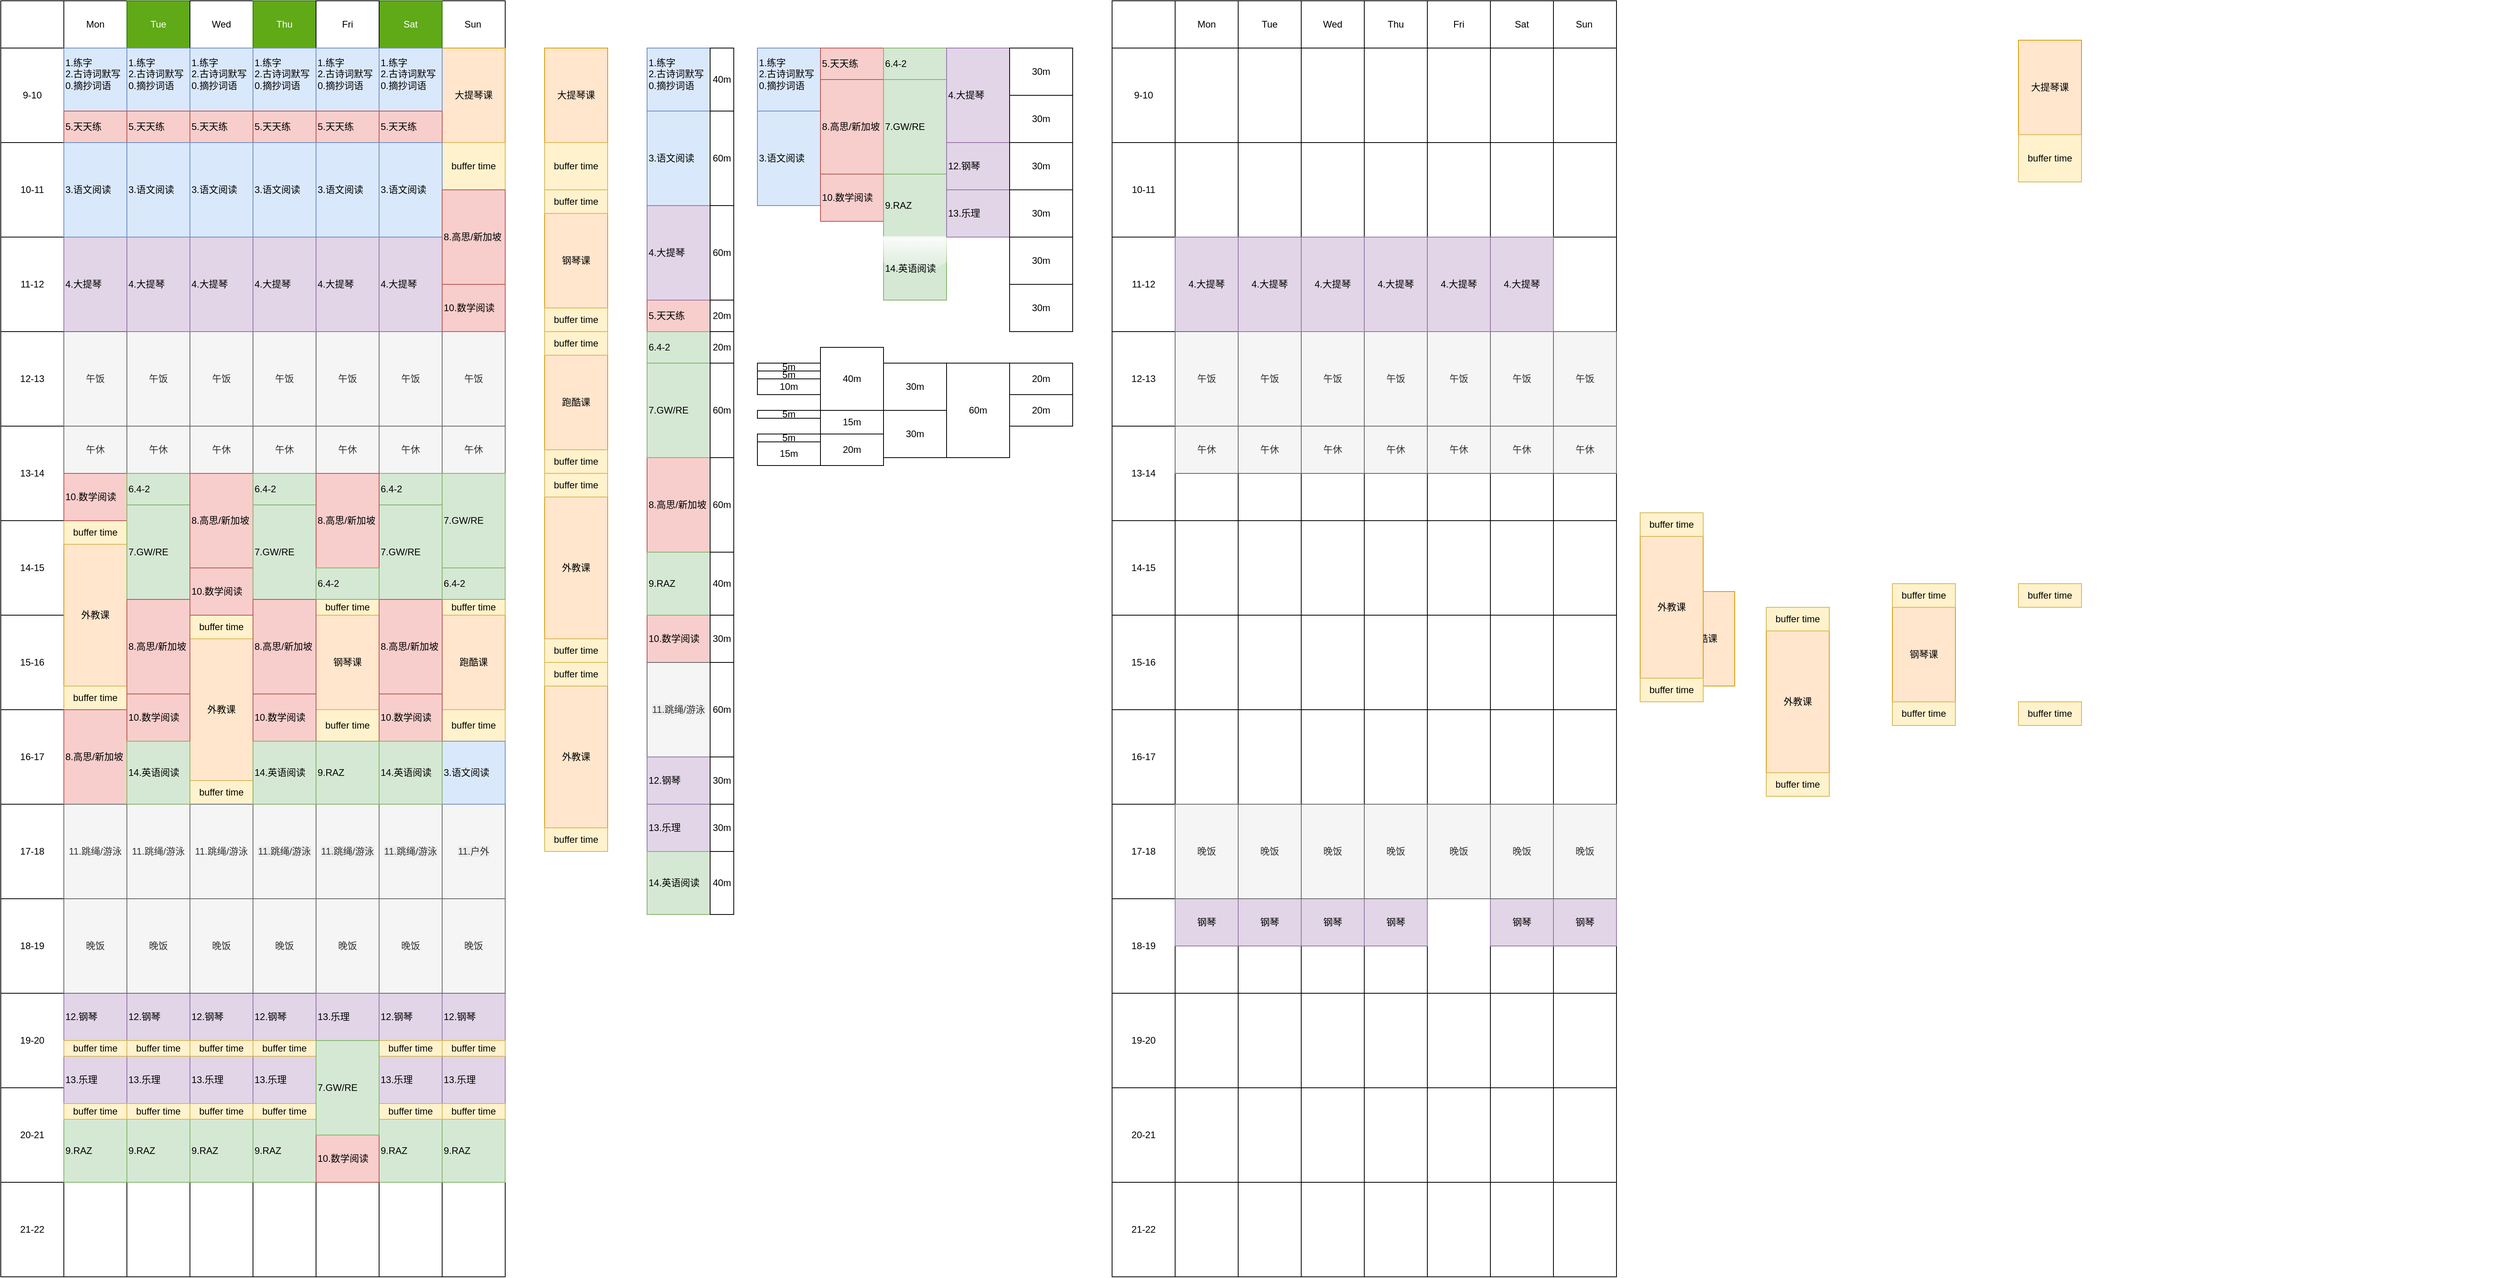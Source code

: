 <mxfile version="27.0.9" pages="2">
  <diagram name="第 1 页" id="UfKTF0XVMKiA7QpnzhSp">
    <mxGraphModel dx="1963" dy="1899" grid="1" gridSize="10" guides="1" tooltips="1" connect="1" arrows="1" fold="1" page="1" pageScale="1" pageWidth="850" pageHeight="1100" math="0" shadow="0">
      <root>
        <mxCell id="0" />
        <mxCell id="1" parent="0" />
        <mxCell id="eLEVjxc1fNpqcf3xJlUo-488" value="5m" style="rounded=0;whiteSpace=wrap;html=1;" vertex="1" parent="1">
          <mxGeometry x="160" y="-520" width="80" height="10" as="geometry" />
        </mxCell>
        <mxCell id="eLEVjxc1fNpqcf3xJlUo-492" value="15m" style="rounded=0;whiteSpace=wrap;html=1;" vertex="1" parent="1">
          <mxGeometry x="240" y="-520" width="80" height="30" as="geometry" />
        </mxCell>
        <mxCell id="eLEVjxc1fNpqcf3xJlUo-494" value="30m" style="rounded=0;whiteSpace=wrap;html=1;" vertex="1" parent="1">
          <mxGeometry x="320" y="-520" width="80" height="60" as="geometry" />
        </mxCell>
        <mxCell id="eLEVjxc1fNpqcf3xJlUo-717" value="30m" style="rounded=0;whiteSpace=wrap;html=1;" vertex="1" parent="1">
          <mxGeometry x="320" y="-580" width="80" height="60" as="geometry" />
        </mxCell>
        <mxCell id="eLEVjxc1fNpqcf3xJlUo-866" value="" style="rounded=0;whiteSpace=wrap;html=1;" vertex="1" parent="1">
          <mxGeometry x="-110" y="-590" width="80" height="120" as="geometry" />
        </mxCell>
        <mxCell id="eLEVjxc1fNpqcf3xJlUo-867" value="跑酷课" style="rounded=0;whiteSpace=wrap;html=1;fillColor=#ffe6cc;strokeColor=#d79b00;" vertex="1" parent="1">
          <mxGeometry x="-110" y="-590" width="80" height="120" as="geometry" />
        </mxCell>
        <mxCell id="eLEVjxc1fNpqcf3xJlUo-868" value="buffer time" style="rounded=0;whiteSpace=wrap;html=1;fillColor=#fff2cc;strokeColor=#d6b656;" vertex="1" parent="1">
          <mxGeometry x="-110" y="-620" width="80" height="30" as="geometry" />
        </mxCell>
        <mxCell id="eLEVjxc1fNpqcf3xJlUo-869" value="buffer time" style="rounded=0;whiteSpace=wrap;html=1;fillColor=#fff2cc;strokeColor=#d6b656;" vertex="1" parent="1">
          <mxGeometry x="-110" y="-470" width="80" height="30" as="geometry" />
        </mxCell>
        <mxCell id="eLEVjxc1fNpqcf3xJlUo-872" value="" style="group;" vertex="1" connectable="0" parent="1">
          <mxGeometry x="-800" y="-1040" width="640" height="1620" as="geometry" />
        </mxCell>
        <mxCell id="eLEVjxc1fNpqcf3xJlUo-526" value="Mon" style="rounded=0;whiteSpace=wrap;html=1;" vertex="1" parent="eLEVjxc1fNpqcf3xJlUo-872">
          <mxGeometry x="80" width="80" height="60" as="geometry" />
        </mxCell>
        <mxCell id="eLEVjxc1fNpqcf3xJlUo-527" value="Tue" style="rounded=0;whiteSpace=wrap;html=1;fillColor=#60a917;fontColor=#ffffff;strokeColor=#2D7600;" vertex="1" parent="eLEVjxc1fNpqcf3xJlUo-872">
          <mxGeometry x="160" width="80" height="60" as="geometry" />
        </mxCell>
        <mxCell id="eLEVjxc1fNpqcf3xJlUo-528" value="Wed" style="rounded=0;whiteSpace=wrap;html=1;" vertex="1" parent="eLEVjxc1fNpqcf3xJlUo-872">
          <mxGeometry x="240" width="80" height="60" as="geometry" />
        </mxCell>
        <mxCell id="eLEVjxc1fNpqcf3xJlUo-529" value="Thu" style="rounded=0;whiteSpace=wrap;html=1;fillColor=#60a917;fontColor=#ffffff;strokeColor=#2D7600;" vertex="1" parent="eLEVjxc1fNpqcf3xJlUo-872">
          <mxGeometry x="320" width="80" height="60" as="geometry" />
        </mxCell>
        <mxCell id="eLEVjxc1fNpqcf3xJlUo-530" value="Sun" style="rounded=0;whiteSpace=wrap;html=1;" vertex="1" parent="eLEVjxc1fNpqcf3xJlUo-872">
          <mxGeometry x="558" width="82" height="60" as="geometry" />
        </mxCell>
        <mxCell id="eLEVjxc1fNpqcf3xJlUo-531" value="Sat" style="rounded=0;whiteSpace=wrap;html=1;fillColor=#60a917;fontColor=#ffffff;strokeColor=#2D7600;" vertex="1" parent="eLEVjxc1fNpqcf3xJlUo-872">
          <mxGeometry x="480" width="80" height="60" as="geometry" />
        </mxCell>
        <mxCell id="eLEVjxc1fNpqcf3xJlUo-532" value="Fri" style="rounded=0;whiteSpace=wrap;html=1;" vertex="1" parent="eLEVjxc1fNpqcf3xJlUo-872">
          <mxGeometry x="400" width="80" height="60" as="geometry" />
        </mxCell>
        <mxCell id="eLEVjxc1fNpqcf3xJlUo-533" value="" style="rounded=0;whiteSpace=wrap;html=1;" vertex="1" parent="eLEVjxc1fNpqcf3xJlUo-872">
          <mxGeometry x="80" y="60" width="80" height="120" as="geometry" />
        </mxCell>
        <mxCell id="eLEVjxc1fNpqcf3xJlUo-718" value="" style="rounded=0;whiteSpace=wrap;html=1;align=left;" vertex="1" parent="eLEVjxc1fNpqcf3xJlUo-872">
          <mxGeometry x="80" y="180" width="80" height="120" as="geometry" />
        </mxCell>
        <mxCell id="eLEVjxc1fNpqcf3xJlUo-719" value="" style="rounded=0;whiteSpace=wrap;html=1;align=left;" vertex="1" parent="eLEVjxc1fNpqcf3xJlUo-872">
          <mxGeometry x="80" y="300" width="80" height="120" as="geometry" />
        </mxCell>
        <mxCell id="eLEVjxc1fNpqcf3xJlUo-720" value="" style="rounded=0;whiteSpace=wrap;html=1;" vertex="1" parent="eLEVjxc1fNpqcf3xJlUo-872">
          <mxGeometry x="80" y="420" width="80" height="120" as="geometry" />
        </mxCell>
        <mxCell id="eLEVjxc1fNpqcf3xJlUo-721" value="" style="rounded=0;whiteSpace=wrap;html=1;" vertex="1" parent="eLEVjxc1fNpqcf3xJlUo-872">
          <mxGeometry x="80" y="540" width="80" height="120" as="geometry" />
        </mxCell>
        <mxCell id="eLEVjxc1fNpqcf3xJlUo-722" value="" style="rounded=0;whiteSpace=wrap;html=1;" vertex="1" parent="eLEVjxc1fNpqcf3xJlUo-872">
          <mxGeometry x="80" y="660" width="80" height="120" as="geometry" />
        </mxCell>
        <mxCell id="eLEVjxc1fNpqcf3xJlUo-723" value="" style="rounded=0;whiteSpace=wrap;html=1;" vertex="1" parent="eLEVjxc1fNpqcf3xJlUo-872">
          <mxGeometry x="80" y="780" width="80" height="120" as="geometry" />
        </mxCell>
        <mxCell id="eLEVjxc1fNpqcf3xJlUo-724" value="" style="rounded=0;whiteSpace=wrap;html=1;" vertex="1" parent="eLEVjxc1fNpqcf3xJlUo-872">
          <mxGeometry x="80" y="900" width="80" height="120" as="geometry" />
        </mxCell>
        <mxCell id="eLEVjxc1fNpqcf3xJlUo-725" value="" style="rounded=0;whiteSpace=wrap;html=1;" vertex="1" parent="eLEVjxc1fNpqcf3xJlUo-872">
          <mxGeometry x="80" y="1020" width="80" height="120" as="geometry" />
        </mxCell>
        <mxCell id="eLEVjxc1fNpqcf3xJlUo-726" value="" style="rounded=0;whiteSpace=wrap;html=1;" vertex="1" parent="eLEVjxc1fNpqcf3xJlUo-872">
          <mxGeometry x="80" y="1140" width="80" height="120" as="geometry" />
        </mxCell>
        <mxCell id="eLEVjxc1fNpqcf3xJlUo-727" value="" style="rounded=0;whiteSpace=wrap;html=1;" vertex="1" parent="eLEVjxc1fNpqcf3xJlUo-872">
          <mxGeometry x="80" y="1260" width="80" height="120" as="geometry" />
        </mxCell>
        <mxCell id="eLEVjxc1fNpqcf3xJlUo-728" value="" style="rounded=0;whiteSpace=wrap;html=1;" vertex="1" parent="eLEVjxc1fNpqcf3xJlUo-872">
          <mxGeometry x="80" y="1380" width="80" height="120" as="geometry" />
        </mxCell>
        <mxCell id="eLEVjxc1fNpqcf3xJlUo-729" value="" style="rounded=0;whiteSpace=wrap;html=1;" vertex="1" parent="eLEVjxc1fNpqcf3xJlUo-872">
          <mxGeometry x="80" y="1500" width="80" height="120" as="geometry" />
        </mxCell>
        <mxCell id="eLEVjxc1fNpqcf3xJlUo-730" value="9-10" style="rounded=0;whiteSpace=wrap;html=1;" vertex="1" parent="eLEVjxc1fNpqcf3xJlUo-872">
          <mxGeometry y="60" width="80" height="120" as="geometry" />
        </mxCell>
        <mxCell id="eLEVjxc1fNpqcf3xJlUo-731" value="10-11" style="rounded=0;whiteSpace=wrap;html=1;align=center;" vertex="1" parent="eLEVjxc1fNpqcf3xJlUo-872">
          <mxGeometry y="180" width="80" height="120" as="geometry" />
        </mxCell>
        <mxCell id="eLEVjxc1fNpqcf3xJlUo-732" value="11-12" style="rounded=0;whiteSpace=wrap;html=1;align=center;" vertex="1" parent="eLEVjxc1fNpqcf3xJlUo-872">
          <mxGeometry y="300" width="80" height="120" as="geometry" />
        </mxCell>
        <mxCell id="eLEVjxc1fNpqcf3xJlUo-733" value="12-13" style="rounded=0;whiteSpace=wrap;html=1;" vertex="1" parent="eLEVjxc1fNpqcf3xJlUo-872">
          <mxGeometry y="420" width="80" height="120" as="geometry" />
        </mxCell>
        <mxCell id="eLEVjxc1fNpqcf3xJlUo-734" value="13-14" style="rounded=0;whiteSpace=wrap;html=1;" vertex="1" parent="eLEVjxc1fNpqcf3xJlUo-872">
          <mxGeometry y="540" width="80" height="120" as="geometry" />
        </mxCell>
        <mxCell id="eLEVjxc1fNpqcf3xJlUo-735" value="14-15" style="rounded=0;whiteSpace=wrap;html=1;" vertex="1" parent="eLEVjxc1fNpqcf3xJlUo-872">
          <mxGeometry y="660" width="80" height="120" as="geometry" />
        </mxCell>
        <mxCell id="eLEVjxc1fNpqcf3xJlUo-736" value="15-16" style="rounded=0;whiteSpace=wrap;html=1;" vertex="1" parent="eLEVjxc1fNpqcf3xJlUo-872">
          <mxGeometry y="780" width="80" height="120" as="geometry" />
        </mxCell>
        <mxCell id="eLEVjxc1fNpqcf3xJlUo-737" value="16-17" style="rounded=0;whiteSpace=wrap;html=1;" vertex="1" parent="eLEVjxc1fNpqcf3xJlUo-872">
          <mxGeometry y="900" width="80" height="120" as="geometry" />
        </mxCell>
        <mxCell id="eLEVjxc1fNpqcf3xJlUo-738" value="17-18" style="rounded=0;whiteSpace=wrap;html=1;" vertex="1" parent="eLEVjxc1fNpqcf3xJlUo-872">
          <mxGeometry y="1020" width="80" height="120" as="geometry" />
        </mxCell>
        <mxCell id="eLEVjxc1fNpqcf3xJlUo-739" value="18-19" style="rounded=0;whiteSpace=wrap;html=1;" vertex="1" parent="eLEVjxc1fNpqcf3xJlUo-872">
          <mxGeometry y="1140" width="80" height="120" as="geometry" />
        </mxCell>
        <mxCell id="eLEVjxc1fNpqcf3xJlUo-740" value="19-20" style="rounded=0;whiteSpace=wrap;html=1;" vertex="1" parent="eLEVjxc1fNpqcf3xJlUo-872">
          <mxGeometry y="1260" width="80" height="120" as="geometry" />
        </mxCell>
        <mxCell id="eLEVjxc1fNpqcf3xJlUo-741" value="20-21" style="rounded=0;whiteSpace=wrap;html=1;" vertex="1" parent="eLEVjxc1fNpqcf3xJlUo-872">
          <mxGeometry y="1380" width="80" height="120" as="geometry" />
        </mxCell>
        <mxCell id="eLEVjxc1fNpqcf3xJlUo-742" value="21-22" style="rounded=0;whiteSpace=wrap;html=1;" vertex="1" parent="eLEVjxc1fNpqcf3xJlUo-872">
          <mxGeometry y="1500" width="80" height="120" as="geometry" />
        </mxCell>
        <mxCell id="eLEVjxc1fNpqcf3xJlUo-743" value="" style="rounded=0;whiteSpace=wrap;html=1;" vertex="1" parent="eLEVjxc1fNpqcf3xJlUo-872">
          <mxGeometry x="160" y="60" width="80" height="120" as="geometry" />
        </mxCell>
        <mxCell id="eLEVjxc1fNpqcf3xJlUo-744" value="" style="rounded=0;whiteSpace=wrap;html=1;align=left;" vertex="1" parent="eLEVjxc1fNpqcf3xJlUo-872">
          <mxGeometry x="160" y="180" width="80" height="120" as="geometry" />
        </mxCell>
        <mxCell id="eLEVjxc1fNpqcf3xJlUo-745" value="" style="rounded=0;whiteSpace=wrap;html=1;align=left;" vertex="1" parent="eLEVjxc1fNpqcf3xJlUo-872">
          <mxGeometry x="160" y="300" width="80" height="120" as="geometry" />
        </mxCell>
        <mxCell id="eLEVjxc1fNpqcf3xJlUo-746" value="" style="rounded=0;whiteSpace=wrap;html=1;" vertex="1" parent="eLEVjxc1fNpqcf3xJlUo-872">
          <mxGeometry x="160" y="420" width="80" height="120" as="geometry" />
        </mxCell>
        <mxCell id="eLEVjxc1fNpqcf3xJlUo-747" value="" style="rounded=0;whiteSpace=wrap;html=1;" vertex="1" parent="eLEVjxc1fNpqcf3xJlUo-872">
          <mxGeometry x="160" y="540" width="80" height="120" as="geometry" />
        </mxCell>
        <mxCell id="eLEVjxc1fNpqcf3xJlUo-748" value="" style="rounded=0;whiteSpace=wrap;html=1;" vertex="1" parent="eLEVjxc1fNpqcf3xJlUo-872">
          <mxGeometry x="160" y="660" width="80" height="120" as="geometry" />
        </mxCell>
        <mxCell id="eLEVjxc1fNpqcf3xJlUo-749" value="" style="rounded=0;whiteSpace=wrap;html=1;" vertex="1" parent="eLEVjxc1fNpqcf3xJlUo-872">
          <mxGeometry x="160" y="780" width="80" height="120" as="geometry" />
        </mxCell>
        <mxCell id="eLEVjxc1fNpqcf3xJlUo-750" value="" style="rounded=0;whiteSpace=wrap;html=1;" vertex="1" parent="eLEVjxc1fNpqcf3xJlUo-872">
          <mxGeometry x="160" y="900" width="80" height="120" as="geometry" />
        </mxCell>
        <mxCell id="eLEVjxc1fNpqcf3xJlUo-751" value="" style="rounded=0;whiteSpace=wrap;html=1;" vertex="1" parent="eLEVjxc1fNpqcf3xJlUo-872">
          <mxGeometry x="160" y="1020" width="80" height="120" as="geometry" />
        </mxCell>
        <mxCell id="eLEVjxc1fNpqcf3xJlUo-752" value="" style="rounded=0;whiteSpace=wrap;html=1;" vertex="1" parent="eLEVjxc1fNpqcf3xJlUo-872">
          <mxGeometry x="160" y="1140" width="80" height="120" as="geometry" />
        </mxCell>
        <mxCell id="eLEVjxc1fNpqcf3xJlUo-753" value="" style="rounded=0;whiteSpace=wrap;html=1;" vertex="1" parent="eLEVjxc1fNpqcf3xJlUo-872">
          <mxGeometry x="160" y="1260" width="80" height="120" as="geometry" />
        </mxCell>
        <mxCell id="eLEVjxc1fNpqcf3xJlUo-754" value="" style="rounded=0;whiteSpace=wrap;html=1;" vertex="1" parent="eLEVjxc1fNpqcf3xJlUo-872">
          <mxGeometry x="160" y="1380" width="80" height="120" as="geometry" />
        </mxCell>
        <mxCell id="eLEVjxc1fNpqcf3xJlUo-755" value="" style="rounded=0;whiteSpace=wrap;html=1;" vertex="1" parent="eLEVjxc1fNpqcf3xJlUo-872">
          <mxGeometry x="160" y="1500" width="80" height="120" as="geometry" />
        </mxCell>
        <mxCell id="eLEVjxc1fNpqcf3xJlUo-756" value="" style="rounded=0;whiteSpace=wrap;html=1;" vertex="1" parent="eLEVjxc1fNpqcf3xJlUo-872">
          <mxGeometry x="240" y="60" width="80" height="120" as="geometry" />
        </mxCell>
        <mxCell id="eLEVjxc1fNpqcf3xJlUo-757" value="" style="rounded=0;whiteSpace=wrap;html=1;align=left;" vertex="1" parent="eLEVjxc1fNpqcf3xJlUo-872">
          <mxGeometry x="240" y="180" width="80" height="120" as="geometry" />
        </mxCell>
        <mxCell id="eLEVjxc1fNpqcf3xJlUo-758" value="" style="rounded=0;whiteSpace=wrap;html=1;align=left;" vertex="1" parent="eLEVjxc1fNpqcf3xJlUo-872">
          <mxGeometry x="240" y="300" width="80" height="120" as="geometry" />
        </mxCell>
        <mxCell id="eLEVjxc1fNpqcf3xJlUo-759" value="" style="rounded=0;whiteSpace=wrap;html=1;" vertex="1" parent="eLEVjxc1fNpqcf3xJlUo-872">
          <mxGeometry x="240" y="420" width="80" height="120" as="geometry" />
        </mxCell>
        <mxCell id="eLEVjxc1fNpqcf3xJlUo-760" value="" style="rounded=0;whiteSpace=wrap;html=1;" vertex="1" parent="eLEVjxc1fNpqcf3xJlUo-872">
          <mxGeometry x="240" y="540" width="80" height="120" as="geometry" />
        </mxCell>
        <mxCell id="eLEVjxc1fNpqcf3xJlUo-761" value="" style="rounded=0;whiteSpace=wrap;html=1;" vertex="1" parent="eLEVjxc1fNpqcf3xJlUo-872">
          <mxGeometry x="240" y="660" width="80" height="120" as="geometry" />
        </mxCell>
        <mxCell id="eLEVjxc1fNpqcf3xJlUo-762" value="" style="rounded=0;whiteSpace=wrap;html=1;" vertex="1" parent="eLEVjxc1fNpqcf3xJlUo-872">
          <mxGeometry x="240" y="780" width="80" height="120" as="geometry" />
        </mxCell>
        <mxCell id="eLEVjxc1fNpqcf3xJlUo-763" value="" style="rounded=0;whiteSpace=wrap;html=1;" vertex="1" parent="eLEVjxc1fNpqcf3xJlUo-872">
          <mxGeometry x="240" y="900" width="80" height="120" as="geometry" />
        </mxCell>
        <mxCell id="eLEVjxc1fNpqcf3xJlUo-764" value="" style="rounded=0;whiteSpace=wrap;html=1;" vertex="1" parent="eLEVjxc1fNpqcf3xJlUo-872">
          <mxGeometry x="240" y="1020" width="80" height="120" as="geometry" />
        </mxCell>
        <mxCell id="eLEVjxc1fNpqcf3xJlUo-765" value="" style="rounded=0;whiteSpace=wrap;html=1;" vertex="1" parent="eLEVjxc1fNpqcf3xJlUo-872">
          <mxGeometry x="240" y="1140" width="80" height="120" as="geometry" />
        </mxCell>
        <mxCell id="eLEVjxc1fNpqcf3xJlUo-766" value="" style="rounded=0;whiteSpace=wrap;html=1;" vertex="1" parent="eLEVjxc1fNpqcf3xJlUo-872">
          <mxGeometry x="240" y="1260" width="80" height="120" as="geometry" />
        </mxCell>
        <mxCell id="eLEVjxc1fNpqcf3xJlUo-767" value="" style="rounded=0;whiteSpace=wrap;html=1;" vertex="1" parent="eLEVjxc1fNpqcf3xJlUo-872">
          <mxGeometry x="240" y="1380" width="80" height="120" as="geometry" />
        </mxCell>
        <mxCell id="eLEVjxc1fNpqcf3xJlUo-768" value="" style="rounded=0;whiteSpace=wrap;html=1;" vertex="1" parent="eLEVjxc1fNpqcf3xJlUo-872">
          <mxGeometry x="240" y="1500" width="80" height="120" as="geometry" />
        </mxCell>
        <mxCell id="eLEVjxc1fNpqcf3xJlUo-769" value="" style="rounded=0;whiteSpace=wrap;html=1;" vertex="1" parent="eLEVjxc1fNpqcf3xJlUo-872">
          <mxGeometry x="320" y="60" width="80" height="120" as="geometry" />
        </mxCell>
        <mxCell id="eLEVjxc1fNpqcf3xJlUo-770" value="" style="rounded=0;whiteSpace=wrap;html=1;align=left;" vertex="1" parent="eLEVjxc1fNpqcf3xJlUo-872">
          <mxGeometry x="320" y="180" width="80" height="120" as="geometry" />
        </mxCell>
        <mxCell id="eLEVjxc1fNpqcf3xJlUo-771" value="" style="rounded=0;whiteSpace=wrap;html=1;align=left;" vertex="1" parent="eLEVjxc1fNpqcf3xJlUo-872">
          <mxGeometry x="320" y="300" width="80" height="120" as="geometry" />
        </mxCell>
        <mxCell id="eLEVjxc1fNpqcf3xJlUo-772" value="" style="rounded=0;whiteSpace=wrap;html=1;" vertex="1" parent="eLEVjxc1fNpqcf3xJlUo-872">
          <mxGeometry x="320" y="420" width="80" height="120" as="geometry" />
        </mxCell>
        <mxCell id="eLEVjxc1fNpqcf3xJlUo-773" value="" style="rounded=0;whiteSpace=wrap;html=1;" vertex="1" parent="eLEVjxc1fNpqcf3xJlUo-872">
          <mxGeometry x="320" y="540" width="80" height="120" as="geometry" />
        </mxCell>
        <mxCell id="eLEVjxc1fNpqcf3xJlUo-774" value="" style="rounded=0;whiteSpace=wrap;html=1;" vertex="1" parent="eLEVjxc1fNpqcf3xJlUo-872">
          <mxGeometry x="320" y="660" width="80" height="120" as="geometry" />
        </mxCell>
        <mxCell id="eLEVjxc1fNpqcf3xJlUo-775" value="" style="rounded=0;whiteSpace=wrap;html=1;" vertex="1" parent="eLEVjxc1fNpqcf3xJlUo-872">
          <mxGeometry x="320" y="780" width="80" height="120" as="geometry" />
        </mxCell>
        <mxCell id="eLEVjxc1fNpqcf3xJlUo-776" value="" style="rounded=0;whiteSpace=wrap;html=1;" vertex="1" parent="eLEVjxc1fNpqcf3xJlUo-872">
          <mxGeometry x="320" y="900" width="80" height="120" as="geometry" />
        </mxCell>
        <mxCell id="eLEVjxc1fNpqcf3xJlUo-777" value="" style="rounded=0;whiteSpace=wrap;html=1;" vertex="1" parent="eLEVjxc1fNpqcf3xJlUo-872">
          <mxGeometry x="320" y="1020" width="80" height="120" as="geometry" />
        </mxCell>
        <mxCell id="eLEVjxc1fNpqcf3xJlUo-778" value="" style="rounded=0;whiteSpace=wrap;html=1;" vertex="1" parent="eLEVjxc1fNpqcf3xJlUo-872">
          <mxGeometry x="320" y="1140" width="80" height="120" as="geometry" />
        </mxCell>
        <mxCell id="eLEVjxc1fNpqcf3xJlUo-779" value="" style="rounded=0;whiteSpace=wrap;html=1;" vertex="1" parent="eLEVjxc1fNpqcf3xJlUo-872">
          <mxGeometry x="320" y="1260" width="80" height="120" as="geometry" />
        </mxCell>
        <mxCell id="eLEVjxc1fNpqcf3xJlUo-780" value="" style="rounded=0;whiteSpace=wrap;html=1;" vertex="1" parent="eLEVjxc1fNpqcf3xJlUo-872">
          <mxGeometry x="320" y="1380" width="80" height="120" as="geometry" />
        </mxCell>
        <mxCell id="eLEVjxc1fNpqcf3xJlUo-781" value="" style="rounded=0;whiteSpace=wrap;html=1;" vertex="1" parent="eLEVjxc1fNpqcf3xJlUo-872">
          <mxGeometry x="320" y="1500" width="80" height="120" as="geometry" />
        </mxCell>
        <mxCell id="eLEVjxc1fNpqcf3xJlUo-808" value="" style="rounded=0;whiteSpace=wrap;html=1;" vertex="1" parent="eLEVjxc1fNpqcf3xJlUo-872">
          <mxGeometry x="400" y="60" width="80" height="120" as="geometry" />
        </mxCell>
        <mxCell id="eLEVjxc1fNpqcf3xJlUo-809" value="" style="rounded=0;whiteSpace=wrap;html=1;align=left;" vertex="1" parent="eLEVjxc1fNpqcf3xJlUo-872">
          <mxGeometry x="400" y="180" width="80" height="120" as="geometry" />
        </mxCell>
        <mxCell id="eLEVjxc1fNpqcf3xJlUo-810" value="" style="rounded=0;whiteSpace=wrap;html=1;align=left;" vertex="1" parent="eLEVjxc1fNpqcf3xJlUo-872">
          <mxGeometry x="400" y="300" width="80" height="120" as="geometry" />
        </mxCell>
        <mxCell id="eLEVjxc1fNpqcf3xJlUo-811" value="" style="rounded=0;whiteSpace=wrap;html=1;" vertex="1" parent="eLEVjxc1fNpqcf3xJlUo-872">
          <mxGeometry x="400" y="420" width="80" height="120" as="geometry" />
        </mxCell>
        <mxCell id="eLEVjxc1fNpqcf3xJlUo-812" value="" style="rounded=0;whiteSpace=wrap;html=1;" vertex="1" parent="eLEVjxc1fNpqcf3xJlUo-872">
          <mxGeometry x="400" y="540" width="80" height="120" as="geometry" />
        </mxCell>
        <mxCell id="eLEVjxc1fNpqcf3xJlUo-813" value="" style="rounded=0;whiteSpace=wrap;html=1;" vertex="1" parent="eLEVjxc1fNpqcf3xJlUo-872">
          <mxGeometry x="400" y="660" width="80" height="120" as="geometry" />
        </mxCell>
        <mxCell id="eLEVjxc1fNpqcf3xJlUo-814" value="" style="rounded=0;whiteSpace=wrap;html=1;" vertex="1" parent="eLEVjxc1fNpqcf3xJlUo-872">
          <mxGeometry x="400" y="780" width="80" height="120" as="geometry" />
        </mxCell>
        <mxCell id="eLEVjxc1fNpqcf3xJlUo-815" value="" style="rounded=0;whiteSpace=wrap;html=1;" vertex="1" parent="eLEVjxc1fNpqcf3xJlUo-872">
          <mxGeometry x="400" y="900" width="80" height="120" as="geometry" />
        </mxCell>
        <mxCell id="eLEVjxc1fNpqcf3xJlUo-816" value="" style="rounded=0;whiteSpace=wrap;html=1;" vertex="1" parent="eLEVjxc1fNpqcf3xJlUo-872">
          <mxGeometry x="400" y="1020" width="80" height="120" as="geometry" />
        </mxCell>
        <mxCell id="eLEVjxc1fNpqcf3xJlUo-817" value="" style="rounded=0;whiteSpace=wrap;html=1;" vertex="1" parent="eLEVjxc1fNpqcf3xJlUo-872">
          <mxGeometry x="400" y="1140" width="80" height="120" as="geometry" />
        </mxCell>
        <mxCell id="eLEVjxc1fNpqcf3xJlUo-818" value="" style="rounded=0;whiteSpace=wrap;html=1;" vertex="1" parent="eLEVjxc1fNpqcf3xJlUo-872">
          <mxGeometry x="400" y="1260" width="80" height="120" as="geometry" />
        </mxCell>
        <mxCell id="eLEVjxc1fNpqcf3xJlUo-819" value="" style="rounded=0;whiteSpace=wrap;html=1;" vertex="1" parent="eLEVjxc1fNpqcf3xJlUo-872">
          <mxGeometry x="400" y="1380" width="80" height="120" as="geometry" />
        </mxCell>
        <mxCell id="eLEVjxc1fNpqcf3xJlUo-820" value="" style="rounded=0;whiteSpace=wrap;html=1;" vertex="1" parent="eLEVjxc1fNpqcf3xJlUo-872">
          <mxGeometry x="400" y="1500" width="80" height="120" as="geometry" />
        </mxCell>
        <mxCell id="eLEVjxc1fNpqcf3xJlUo-821" value="" style="rounded=0;whiteSpace=wrap;html=1;" vertex="1" parent="eLEVjxc1fNpqcf3xJlUo-872">
          <mxGeometry x="480" y="60" width="80" height="120" as="geometry" />
        </mxCell>
        <mxCell id="eLEVjxc1fNpqcf3xJlUo-822" value="" style="rounded=0;whiteSpace=wrap;html=1;align=left;" vertex="1" parent="eLEVjxc1fNpqcf3xJlUo-872">
          <mxGeometry x="480" y="180" width="80" height="120" as="geometry" />
        </mxCell>
        <mxCell id="eLEVjxc1fNpqcf3xJlUo-823" value="" style="rounded=0;whiteSpace=wrap;html=1;align=left;" vertex="1" parent="eLEVjxc1fNpqcf3xJlUo-872">
          <mxGeometry x="480" y="300" width="80" height="120" as="geometry" />
        </mxCell>
        <mxCell id="eLEVjxc1fNpqcf3xJlUo-824" value="" style="rounded=0;whiteSpace=wrap;html=1;" vertex="1" parent="eLEVjxc1fNpqcf3xJlUo-872">
          <mxGeometry x="480" y="420" width="80" height="120" as="geometry" />
        </mxCell>
        <mxCell id="eLEVjxc1fNpqcf3xJlUo-825" value="" style="rounded=0;whiteSpace=wrap;html=1;" vertex="1" parent="eLEVjxc1fNpqcf3xJlUo-872">
          <mxGeometry x="480" y="540" width="80" height="120" as="geometry" />
        </mxCell>
        <mxCell id="eLEVjxc1fNpqcf3xJlUo-826" value="" style="rounded=0;whiteSpace=wrap;html=1;" vertex="1" parent="eLEVjxc1fNpqcf3xJlUo-872">
          <mxGeometry x="480" y="660" width="80" height="120" as="geometry" />
        </mxCell>
        <mxCell id="eLEVjxc1fNpqcf3xJlUo-827" value="" style="rounded=0;whiteSpace=wrap;html=1;" vertex="1" parent="eLEVjxc1fNpqcf3xJlUo-872">
          <mxGeometry x="480" y="780" width="80" height="120" as="geometry" />
        </mxCell>
        <mxCell id="eLEVjxc1fNpqcf3xJlUo-828" value="" style="rounded=0;whiteSpace=wrap;html=1;" vertex="1" parent="eLEVjxc1fNpqcf3xJlUo-872">
          <mxGeometry x="480" y="900" width="80" height="120" as="geometry" />
        </mxCell>
        <mxCell id="eLEVjxc1fNpqcf3xJlUo-829" value="" style="rounded=0;whiteSpace=wrap;html=1;" vertex="1" parent="eLEVjxc1fNpqcf3xJlUo-872">
          <mxGeometry x="480" y="1020" width="80" height="120" as="geometry" />
        </mxCell>
        <mxCell id="eLEVjxc1fNpqcf3xJlUo-830" value="" style="rounded=0;whiteSpace=wrap;html=1;" vertex="1" parent="eLEVjxc1fNpqcf3xJlUo-872">
          <mxGeometry x="480" y="1140" width="80" height="120" as="geometry" />
        </mxCell>
        <mxCell id="eLEVjxc1fNpqcf3xJlUo-831" value="" style="rounded=0;whiteSpace=wrap;html=1;" vertex="1" parent="eLEVjxc1fNpqcf3xJlUo-872">
          <mxGeometry x="480" y="1260" width="80" height="120" as="geometry" />
        </mxCell>
        <mxCell id="eLEVjxc1fNpqcf3xJlUo-832" value="" style="rounded=0;whiteSpace=wrap;html=1;" vertex="1" parent="eLEVjxc1fNpqcf3xJlUo-872">
          <mxGeometry x="480" y="1380" width="80" height="120" as="geometry" />
        </mxCell>
        <mxCell id="eLEVjxc1fNpqcf3xJlUo-833" value="" style="rounded=0;whiteSpace=wrap;html=1;" vertex="1" parent="eLEVjxc1fNpqcf3xJlUo-872">
          <mxGeometry x="480" y="1500" width="80" height="120" as="geometry" />
        </mxCell>
        <mxCell id="eLEVjxc1fNpqcf3xJlUo-834" value="" style="rounded=0;whiteSpace=wrap;html=1;" vertex="1" parent="eLEVjxc1fNpqcf3xJlUo-872">
          <mxGeometry x="560" y="60" width="80" height="120" as="geometry" />
        </mxCell>
        <mxCell id="eLEVjxc1fNpqcf3xJlUo-835" value="" style="rounded=0;whiteSpace=wrap;html=1;" vertex="1" parent="eLEVjxc1fNpqcf3xJlUo-872">
          <mxGeometry x="560" y="180" width="80" height="120" as="geometry" />
        </mxCell>
        <mxCell id="eLEVjxc1fNpqcf3xJlUo-836" value="" style="rounded=0;whiteSpace=wrap;html=1;" vertex="1" parent="eLEVjxc1fNpqcf3xJlUo-872">
          <mxGeometry x="560" y="300" width="80" height="120" as="geometry" />
        </mxCell>
        <mxCell id="eLEVjxc1fNpqcf3xJlUo-837" value="" style="rounded=0;whiteSpace=wrap;html=1;" vertex="1" parent="eLEVjxc1fNpqcf3xJlUo-872">
          <mxGeometry x="560" y="420" width="80" height="120" as="geometry" />
        </mxCell>
        <mxCell id="eLEVjxc1fNpqcf3xJlUo-838" value="" style="rounded=0;whiteSpace=wrap;html=1;" vertex="1" parent="eLEVjxc1fNpqcf3xJlUo-872">
          <mxGeometry x="560" y="540" width="80" height="120" as="geometry" />
        </mxCell>
        <mxCell id="eLEVjxc1fNpqcf3xJlUo-839" value="" style="rounded=0;whiteSpace=wrap;html=1;" vertex="1" parent="eLEVjxc1fNpqcf3xJlUo-872">
          <mxGeometry x="560" y="660" width="80" height="120" as="geometry" />
        </mxCell>
        <mxCell id="eLEVjxc1fNpqcf3xJlUo-840" value="" style="rounded=0;whiteSpace=wrap;html=1;" vertex="1" parent="eLEVjxc1fNpqcf3xJlUo-872">
          <mxGeometry x="560" y="780" width="80" height="120" as="geometry" />
        </mxCell>
        <mxCell id="eLEVjxc1fNpqcf3xJlUo-841" value="" style="rounded=0;whiteSpace=wrap;html=1;" vertex="1" parent="eLEVjxc1fNpqcf3xJlUo-872">
          <mxGeometry x="560" y="900" width="80" height="120" as="geometry" />
        </mxCell>
        <mxCell id="eLEVjxc1fNpqcf3xJlUo-842" value="" style="rounded=0;whiteSpace=wrap;html=1;" vertex="1" parent="eLEVjxc1fNpqcf3xJlUo-872">
          <mxGeometry x="560" y="1020" width="80" height="120" as="geometry" />
        </mxCell>
        <mxCell id="eLEVjxc1fNpqcf3xJlUo-843" value="" style="rounded=0;whiteSpace=wrap;html=1;" vertex="1" parent="eLEVjxc1fNpqcf3xJlUo-872">
          <mxGeometry x="560" y="1140" width="80" height="120" as="geometry" />
        </mxCell>
        <mxCell id="eLEVjxc1fNpqcf3xJlUo-844" value="" style="rounded=0;whiteSpace=wrap;html=1;" vertex="1" parent="eLEVjxc1fNpqcf3xJlUo-872">
          <mxGeometry x="560" y="1260" width="80" height="120" as="geometry" />
        </mxCell>
        <mxCell id="eLEVjxc1fNpqcf3xJlUo-845" value="" style="rounded=0;whiteSpace=wrap;html=1;" vertex="1" parent="eLEVjxc1fNpqcf3xJlUo-872">
          <mxGeometry x="560" y="1380" width="80" height="120" as="geometry" />
        </mxCell>
        <mxCell id="eLEVjxc1fNpqcf3xJlUo-846" value="" style="rounded=0;whiteSpace=wrap;html=1;" vertex="1" parent="eLEVjxc1fNpqcf3xJlUo-872">
          <mxGeometry x="560" y="1500" width="80" height="120" as="geometry" />
        </mxCell>
        <mxCell id="eLEVjxc1fNpqcf3xJlUo-847" value="" style="rounded=0;whiteSpace=wrap;html=1;" vertex="1" parent="eLEVjxc1fNpqcf3xJlUo-872">
          <mxGeometry width="80" height="60" as="geometry" />
        </mxCell>
        <mxCell id="eLEVjxc1fNpqcf3xJlUo-871" value="" style="group" vertex="1" connectable="0" parent="eLEVjxc1fNpqcf3xJlUo-872">
          <mxGeometry x="80" y="60" width="560" height="960" as="geometry" />
        </mxCell>
        <mxCell id="eLEVjxc1fNpqcf3xJlUo-858" value="跑酷课" style="rounded=0;whiteSpace=wrap;html=1;fillColor=#ffe6cc;strokeColor=#d79b00;" vertex="1" parent="eLEVjxc1fNpqcf3xJlUo-871">
          <mxGeometry x="480" y="720" width="80" height="120" as="geometry" />
        </mxCell>
        <mxCell id="eLEVjxc1fNpqcf3xJlUo-870" value="" style="group" vertex="1" connectable="0" parent="eLEVjxc1fNpqcf3xJlUo-871">
          <mxGeometry width="560" height="960" as="geometry" />
        </mxCell>
        <mxCell id="eLEVjxc1fNpqcf3xJlUo-848" value="外教课" style="rounded=0;whiteSpace=wrap;html=1;fillColor=#ffe6cc;strokeColor=#d79b00;" vertex="1" parent="eLEVjxc1fNpqcf3xJlUo-870">
          <mxGeometry y="630" width="80" height="180" as="geometry" />
        </mxCell>
        <mxCell id="eLEVjxc1fNpqcf3xJlUo-850" value="外教课" style="rounded=0;whiteSpace=wrap;html=1;fillColor=#ffe6cc;strokeColor=#d79b00;" vertex="1" parent="eLEVjxc1fNpqcf3xJlUo-870">
          <mxGeometry x="160" y="750" width="80" height="180" as="geometry" />
        </mxCell>
        <mxCell id="eLEVjxc1fNpqcf3xJlUo-851" value="钢琴课" style="rounded=0;whiteSpace=wrap;html=1;fillColor=#ffe6cc;strokeColor=#d79b00;" vertex="1" parent="eLEVjxc1fNpqcf3xJlUo-870">
          <mxGeometry x="320" y="720" width="80" height="120" as="geometry" />
        </mxCell>
        <mxCell id="eLEVjxc1fNpqcf3xJlUo-852" value="buffer time" style="rounded=0;whiteSpace=wrap;html=1;fillColor=#fff2cc;strokeColor=#d6b656;" vertex="1" parent="eLEVjxc1fNpqcf3xJlUo-870">
          <mxGeometry y="810" width="80" height="30" as="geometry" />
        </mxCell>
        <mxCell id="eLEVjxc1fNpqcf3xJlUo-853" value="buffer time" style="rounded=0;whiteSpace=wrap;html=1;fillColor=#fff2cc;strokeColor=#d6b656;" vertex="1" parent="eLEVjxc1fNpqcf3xJlUo-870">
          <mxGeometry y="600" width="80" height="30" as="geometry" />
        </mxCell>
        <mxCell id="eLEVjxc1fNpqcf3xJlUo-854" value="buffer time" style="rounded=0;whiteSpace=wrap;html=1;fillColor=#fff2cc;strokeColor=#d6b656;" vertex="1" parent="eLEVjxc1fNpqcf3xJlUo-870">
          <mxGeometry x="160" y="720" width="80" height="30" as="geometry" />
        </mxCell>
        <mxCell id="eLEVjxc1fNpqcf3xJlUo-855" value="buffer time" style="rounded=0;whiteSpace=wrap;html=1;fillColor=#fff2cc;strokeColor=#d6b656;" vertex="1" parent="eLEVjxc1fNpqcf3xJlUo-870">
          <mxGeometry x="160" y="930" width="80" height="30" as="geometry" />
        </mxCell>
        <mxCell id="eLEVjxc1fNpqcf3xJlUo-856" value="buffer time" style="rounded=0;whiteSpace=wrap;html=1;fillColor=#fff2cc;strokeColor=#d6b656;" vertex="1" parent="eLEVjxc1fNpqcf3xJlUo-870">
          <mxGeometry x="320" y="700" width="80" height="20" as="geometry" />
        </mxCell>
        <mxCell id="eLEVjxc1fNpqcf3xJlUo-857" value="buffer time" style="rounded=0;whiteSpace=wrap;html=1;fillColor=#fff2cc;strokeColor=#d6b656;" vertex="1" parent="eLEVjxc1fNpqcf3xJlUo-870">
          <mxGeometry x="320" y="840" width="80" height="40" as="geometry" />
        </mxCell>
        <mxCell id="eLEVjxc1fNpqcf3xJlUo-859" value="buffer time" style="rounded=0;whiteSpace=wrap;html=1;fillColor=#fff2cc;strokeColor=#d6b656;" vertex="1" parent="eLEVjxc1fNpqcf3xJlUo-870">
          <mxGeometry x="480" y="700" width="80" height="20" as="geometry" />
        </mxCell>
        <mxCell id="eLEVjxc1fNpqcf3xJlUo-860" value="buffer time" style="rounded=0;whiteSpace=wrap;html=1;fillColor=#fff2cc;strokeColor=#d6b656;" vertex="1" parent="eLEVjxc1fNpqcf3xJlUo-870">
          <mxGeometry x="480" y="840" width="80" height="40" as="geometry" />
        </mxCell>
        <mxCell id="eLEVjxc1fNpqcf3xJlUo-863" value="大提琴课" style="rounded=0;whiteSpace=wrap;html=1;fillColor=#ffe6cc;strokeColor=#d79b00;" vertex="1" parent="eLEVjxc1fNpqcf3xJlUo-870">
          <mxGeometry x="480" width="80" height="120" as="geometry" />
        </mxCell>
        <mxCell id="eLEVjxc1fNpqcf3xJlUo-865" value="buffer time" style="rounded=0;whiteSpace=wrap;html=1;fillColor=#fff2cc;strokeColor=#d6b656;" vertex="1" parent="eLEVjxc1fNpqcf3xJlUo-870">
          <mxGeometry x="480" y="120" width="80" height="60" as="geometry" />
        </mxCell>
        <mxCell id="eLEVjxc1fNpqcf3xJlUo-1622" value="8.高思/新加坡" style="rounded=0;whiteSpace=wrap;html=1;align=left;fillColor=#f8cecc;strokeColor=#b85450;" vertex="1" parent="eLEVjxc1fNpqcf3xJlUo-870">
          <mxGeometry y="840" width="80" height="120" as="geometry" />
        </mxCell>
        <mxCell id="eLEVjxc1fNpqcf3xJlUo-901" value="4.大提琴" style="rounded=0;whiteSpace=wrap;html=1;fillColor=#e1d5e7;strokeColor=#9673a6;align=left;" vertex="1" parent="eLEVjxc1fNpqcf3xJlUo-872">
          <mxGeometry x="80" y="300" width="80" height="120" as="geometry" />
        </mxCell>
        <mxCell id="eLEVjxc1fNpqcf3xJlUo-911" value="午饭" style="rounded=0;whiteSpace=wrap;html=1;fillColor=#f5f5f5;fontColor=#333333;strokeColor=#666666;" vertex="1" parent="eLEVjxc1fNpqcf3xJlUo-872">
          <mxGeometry x="80" y="420" width="80" height="120" as="geometry" />
        </mxCell>
        <mxCell id="eLEVjxc1fNpqcf3xJlUo-910" value="午饭" style="rounded=0;whiteSpace=wrap;html=1;fillColor=#f5f5f5;fontColor=#333333;strokeColor=#666666;" vertex="1" parent="eLEVjxc1fNpqcf3xJlUo-872">
          <mxGeometry x="160" y="420" width="80" height="120" as="geometry" />
        </mxCell>
        <mxCell id="eLEVjxc1fNpqcf3xJlUo-909" value="午饭" style="rounded=0;whiteSpace=wrap;html=1;fillColor=#f5f5f5;fontColor=#333333;strokeColor=#666666;" vertex="1" parent="eLEVjxc1fNpqcf3xJlUo-872">
          <mxGeometry x="240" y="420" width="80" height="120" as="geometry" />
        </mxCell>
        <mxCell id="eLEVjxc1fNpqcf3xJlUo-908" value="午饭" style="rounded=0;whiteSpace=wrap;html=1;fillColor=#f5f5f5;fontColor=#333333;strokeColor=#666666;" vertex="1" parent="eLEVjxc1fNpqcf3xJlUo-872">
          <mxGeometry x="320" y="420" width="80" height="120" as="geometry" />
        </mxCell>
        <mxCell id="eLEVjxc1fNpqcf3xJlUo-907" value="午饭" style="rounded=0;whiteSpace=wrap;html=1;fillColor=#f5f5f5;fontColor=#333333;strokeColor=#666666;" vertex="1" parent="eLEVjxc1fNpqcf3xJlUo-872">
          <mxGeometry x="400" y="420" width="80" height="120" as="geometry" />
        </mxCell>
        <mxCell id="eLEVjxc1fNpqcf3xJlUo-906" value="午饭" style="rounded=0;whiteSpace=wrap;html=1;fillColor=#f5f5f5;fontColor=#333333;strokeColor=#666666;" vertex="1" parent="eLEVjxc1fNpqcf3xJlUo-872">
          <mxGeometry x="480" y="420" width="80" height="120" as="geometry" />
        </mxCell>
        <mxCell id="eLEVjxc1fNpqcf3xJlUo-905" value="午饭" style="rounded=0;whiteSpace=wrap;html=1;fillColor=#f5f5f5;fontColor=#333333;strokeColor=#666666;" vertex="1" parent="eLEVjxc1fNpqcf3xJlUo-872">
          <mxGeometry x="560" y="420" width="80" height="120" as="geometry" />
        </mxCell>
        <mxCell id="eLEVjxc1fNpqcf3xJlUo-904" value="午休" style="rounded=0;whiteSpace=wrap;html=1;fillColor=#f5f5f5;fontColor=#333333;strokeColor=#666666;" vertex="1" parent="eLEVjxc1fNpqcf3xJlUo-872">
          <mxGeometry x="80" y="540" width="80" height="60" as="geometry" />
        </mxCell>
        <mxCell id="eLEVjxc1fNpqcf3xJlUo-912" value="午休" style="rounded=0;whiteSpace=wrap;html=1;fillColor=#f5f5f5;fontColor=#333333;strokeColor=#666666;" vertex="1" parent="eLEVjxc1fNpqcf3xJlUo-872">
          <mxGeometry x="160" y="540" width="80" height="60" as="geometry" />
        </mxCell>
        <mxCell id="eLEVjxc1fNpqcf3xJlUo-913" value="午休" style="rounded=0;whiteSpace=wrap;html=1;fillColor=#f5f5f5;fontColor=#333333;strokeColor=#666666;" vertex="1" parent="eLEVjxc1fNpqcf3xJlUo-872">
          <mxGeometry x="240" y="540" width="80" height="60" as="geometry" />
        </mxCell>
        <mxCell id="eLEVjxc1fNpqcf3xJlUo-914" value="午休" style="rounded=0;whiteSpace=wrap;html=1;fillColor=#f5f5f5;fontColor=#333333;strokeColor=#666666;" vertex="1" parent="eLEVjxc1fNpqcf3xJlUo-872">
          <mxGeometry x="320" y="540" width="80" height="60" as="geometry" />
        </mxCell>
        <mxCell id="eLEVjxc1fNpqcf3xJlUo-915" value="午休" style="rounded=0;whiteSpace=wrap;html=1;fillColor=#f5f5f5;fontColor=#333333;strokeColor=#666666;" vertex="1" parent="eLEVjxc1fNpqcf3xJlUo-872">
          <mxGeometry x="400" y="540" width="80" height="60" as="geometry" />
        </mxCell>
        <mxCell id="eLEVjxc1fNpqcf3xJlUo-916" value="午休" style="rounded=0;whiteSpace=wrap;html=1;fillColor=#f5f5f5;fontColor=#333333;strokeColor=#666666;" vertex="1" parent="eLEVjxc1fNpqcf3xJlUo-872">
          <mxGeometry x="480" y="540" width="80" height="60" as="geometry" />
        </mxCell>
        <mxCell id="eLEVjxc1fNpqcf3xJlUo-917" value="午休" style="rounded=0;whiteSpace=wrap;html=1;fillColor=#f5f5f5;fontColor=#333333;strokeColor=#666666;" vertex="1" parent="eLEVjxc1fNpqcf3xJlUo-872">
          <mxGeometry x="560" y="540" width="80" height="60" as="geometry" />
        </mxCell>
        <mxCell id="eLEVjxc1fNpqcf3xJlUo-918" value="12.钢琴" style="rounded=0;whiteSpace=wrap;html=1;fillColor=#e1d5e7;strokeColor=#9673a6;align=left;" vertex="1" parent="eLEVjxc1fNpqcf3xJlUo-872">
          <mxGeometry x="80" y="1260" width="80" height="60" as="geometry" />
        </mxCell>
        <mxCell id="eLEVjxc1fNpqcf3xJlUo-919" value="12.钢琴" style="rounded=0;whiteSpace=wrap;html=1;fillColor=#e1d5e7;strokeColor=#9673a6;align=left;" vertex="1" parent="eLEVjxc1fNpqcf3xJlUo-872">
          <mxGeometry x="560" y="1260" width="80" height="60" as="geometry" />
        </mxCell>
        <mxCell id="eLEVjxc1fNpqcf3xJlUo-920" value="12.钢琴" style="rounded=0;whiteSpace=wrap;html=1;fillColor=#e1d5e7;strokeColor=#9673a6;align=left;" vertex="1" parent="eLEVjxc1fNpqcf3xJlUo-872">
          <mxGeometry x="480" y="1260" width="80" height="60" as="geometry" />
        </mxCell>
        <mxCell id="eLEVjxc1fNpqcf3xJlUo-921" value="12.钢琴" style="rounded=0;whiteSpace=wrap;html=1;fillColor=#e1d5e7;strokeColor=#9673a6;align=left;" vertex="1" parent="eLEVjxc1fNpqcf3xJlUo-872">
          <mxGeometry x="160" y="1260" width="80" height="60" as="geometry" />
        </mxCell>
        <mxCell id="eLEVjxc1fNpqcf3xJlUo-922" value="12.钢琴" style="rounded=0;whiteSpace=wrap;html=1;fillColor=#e1d5e7;strokeColor=#9673a6;align=left;" vertex="1" parent="eLEVjxc1fNpqcf3xJlUo-872">
          <mxGeometry x="240" y="1260" width="80" height="60" as="geometry" />
        </mxCell>
        <mxCell id="eLEVjxc1fNpqcf3xJlUo-923" value="12.钢琴" style="rounded=0;whiteSpace=wrap;html=1;fillColor=#e1d5e7;strokeColor=#9673a6;align=left;" vertex="1" parent="eLEVjxc1fNpqcf3xJlUo-872">
          <mxGeometry x="320" y="1260" width="80" height="60" as="geometry" />
        </mxCell>
        <mxCell id="eLEVjxc1fNpqcf3xJlUo-1592" value="4.大提琴" style="rounded=0;whiteSpace=wrap;html=1;fillColor=#e1d5e7;strokeColor=#9673a6;container=0;align=left;" vertex="1" parent="eLEVjxc1fNpqcf3xJlUo-872">
          <mxGeometry x="160" y="300" width="80" height="120" as="geometry" />
        </mxCell>
        <mxCell id="eLEVjxc1fNpqcf3xJlUo-1593" value="4.大提琴" style="rounded=0;whiteSpace=wrap;html=1;fillColor=#e1d5e7;strokeColor=#9673a6;container=0;align=left;" vertex="1" parent="eLEVjxc1fNpqcf3xJlUo-872">
          <mxGeometry x="240" y="300" width="80" height="120" as="geometry" />
        </mxCell>
        <mxCell id="eLEVjxc1fNpqcf3xJlUo-1594" value="4.大提琴" style="rounded=0;whiteSpace=wrap;html=1;fillColor=#e1d5e7;strokeColor=#9673a6;container=0;align=left;" vertex="1" parent="eLEVjxc1fNpqcf3xJlUo-872">
          <mxGeometry x="320" y="300" width="80" height="120" as="geometry" />
        </mxCell>
        <mxCell id="eLEVjxc1fNpqcf3xJlUo-1595" value="4.大提琴" style="rounded=0;whiteSpace=wrap;html=1;fillColor=#e1d5e7;strokeColor=#9673a6;container=0;align=left;" vertex="1" parent="eLEVjxc1fNpqcf3xJlUo-872">
          <mxGeometry x="400" y="300" width="80" height="120" as="geometry" />
        </mxCell>
        <mxCell id="eLEVjxc1fNpqcf3xJlUo-1596" value="4.大提琴" style="rounded=0;whiteSpace=wrap;html=1;fillColor=#e1d5e7;strokeColor=#9673a6;container=0;align=left;" vertex="1" parent="eLEVjxc1fNpqcf3xJlUo-872">
          <mxGeometry x="480" y="300" width="80" height="120" as="geometry" />
        </mxCell>
        <mxCell id="eLEVjxc1fNpqcf3xJlUo-894" value="&lt;span style=&quot;background-color: transparent; color: light-dark(rgb(0, 0, 0), rgb(255, 255, 255));&quot;&gt;1.练字&lt;/span&gt;&lt;br&gt;&lt;span style=&quot;background-color: transparent; color: light-dark(rgb(0, 0, 0), rgb(255, 255, 255));&quot;&gt;2.古诗词默写&lt;/span&gt;&lt;div&gt;0.摘抄词语&lt;/div&gt;&lt;div&gt;&lt;br&gt;&lt;/div&gt;" style="rounded=0;whiteSpace=wrap;html=1;align=left;fillColor=#dae8fc;strokeColor=#6c8ebf;" vertex="1" parent="eLEVjxc1fNpqcf3xJlUo-872">
          <mxGeometry x="80" y="60" width="80" height="80" as="geometry" />
        </mxCell>
        <mxCell id="eLEVjxc1fNpqcf3xJlUo-895" value="5.天天练" style="rounded=0;whiteSpace=wrap;html=1;fillColor=#f8cecc;strokeColor=#b85450;align=left;" vertex="1" parent="eLEVjxc1fNpqcf3xJlUo-872">
          <mxGeometry x="80" y="140" width="80" height="40" as="geometry" />
        </mxCell>
        <mxCell id="eLEVjxc1fNpqcf3xJlUo-900" value="3.语文阅读" style="rounded=0;whiteSpace=wrap;html=1;fillColor=#dae8fc;strokeColor=#6c8ebf;align=left;" vertex="1" parent="eLEVjxc1fNpqcf3xJlUo-872">
          <mxGeometry x="80" y="180" width="80" height="120" as="geometry" />
        </mxCell>
        <mxCell id="eLEVjxc1fNpqcf3xJlUo-1597" value="&lt;span style=&quot;background-color: transparent; color: light-dark(rgb(0, 0, 0), rgb(255, 255, 255));&quot;&gt;1.练字&lt;/span&gt;&lt;br&gt;&lt;span style=&quot;background-color: transparent; color: light-dark(rgb(0, 0, 0), rgb(255, 255, 255));&quot;&gt;2.古诗词默写&lt;/span&gt;&lt;div&gt;0.摘抄词语&lt;/div&gt;&lt;div&gt;&lt;br&gt;&lt;/div&gt;" style="rounded=0;whiteSpace=wrap;html=1;align=left;fillColor=#dae8fc;strokeColor=#6c8ebf;" vertex="1" parent="eLEVjxc1fNpqcf3xJlUo-872">
          <mxGeometry x="160" y="60" width="80" height="80" as="geometry" />
        </mxCell>
        <mxCell id="eLEVjxc1fNpqcf3xJlUo-1598" value="5.天天练" style="rounded=0;whiteSpace=wrap;html=1;fillColor=#f8cecc;strokeColor=#b85450;align=left;" vertex="1" parent="eLEVjxc1fNpqcf3xJlUo-872">
          <mxGeometry x="160" y="140" width="80" height="40" as="geometry" />
        </mxCell>
        <mxCell id="eLEVjxc1fNpqcf3xJlUo-1599" value="3.语文阅读" style="rounded=0;whiteSpace=wrap;html=1;fillColor=#dae8fc;strokeColor=#6c8ebf;align=left;" vertex="1" parent="eLEVjxc1fNpqcf3xJlUo-872">
          <mxGeometry x="160" y="180" width="80" height="120" as="geometry" />
        </mxCell>
        <mxCell id="eLEVjxc1fNpqcf3xJlUo-1600" value="&lt;span style=&quot;background-color: transparent; color: light-dark(rgb(0, 0, 0), rgb(255, 255, 255));&quot;&gt;1.练字&lt;/span&gt;&lt;br&gt;&lt;span style=&quot;background-color: transparent; color: light-dark(rgb(0, 0, 0), rgb(255, 255, 255));&quot;&gt;2.古诗词默写&lt;/span&gt;&lt;div&gt;0.摘抄词语&lt;/div&gt;&lt;div&gt;&lt;br&gt;&lt;/div&gt;" style="rounded=0;whiteSpace=wrap;html=1;align=left;fillColor=#dae8fc;strokeColor=#6c8ebf;" vertex="1" parent="eLEVjxc1fNpqcf3xJlUo-872">
          <mxGeometry x="240" y="60" width="80" height="80" as="geometry" />
        </mxCell>
        <mxCell id="eLEVjxc1fNpqcf3xJlUo-1601" value="5.天天练" style="rounded=0;whiteSpace=wrap;html=1;fillColor=#f8cecc;strokeColor=#b85450;align=left;" vertex="1" parent="eLEVjxc1fNpqcf3xJlUo-872">
          <mxGeometry x="240" y="140" width="80" height="40" as="geometry" />
        </mxCell>
        <mxCell id="eLEVjxc1fNpqcf3xJlUo-1602" value="3.语文阅读" style="rounded=0;whiteSpace=wrap;html=1;fillColor=#dae8fc;strokeColor=#6c8ebf;align=left;" vertex="1" parent="eLEVjxc1fNpqcf3xJlUo-872">
          <mxGeometry x="240" y="180" width="80" height="120" as="geometry" />
        </mxCell>
        <mxCell id="eLEVjxc1fNpqcf3xJlUo-1603" value="&lt;span style=&quot;background-color: transparent; color: light-dark(rgb(0, 0, 0), rgb(255, 255, 255));&quot;&gt;1.练字&lt;/span&gt;&lt;br&gt;&lt;span style=&quot;background-color: transparent; color: light-dark(rgb(0, 0, 0), rgb(255, 255, 255));&quot;&gt;2.古诗词默写&lt;/span&gt;&lt;div&gt;0.摘抄词语&lt;/div&gt;&lt;div&gt;&lt;br&gt;&lt;/div&gt;" style="rounded=0;whiteSpace=wrap;html=1;align=left;fillColor=#dae8fc;strokeColor=#6c8ebf;" vertex="1" parent="eLEVjxc1fNpqcf3xJlUo-872">
          <mxGeometry x="320" y="60" width="80" height="80" as="geometry" />
        </mxCell>
        <mxCell id="eLEVjxc1fNpqcf3xJlUo-1604" value="5.天天练" style="rounded=0;whiteSpace=wrap;html=1;fillColor=#f8cecc;strokeColor=#b85450;align=left;" vertex="1" parent="eLEVjxc1fNpqcf3xJlUo-872">
          <mxGeometry x="320" y="140" width="80" height="40" as="geometry" />
        </mxCell>
        <mxCell id="eLEVjxc1fNpqcf3xJlUo-1605" value="3.语文阅读" style="rounded=0;whiteSpace=wrap;html=1;fillColor=#dae8fc;strokeColor=#6c8ebf;align=left;" vertex="1" parent="eLEVjxc1fNpqcf3xJlUo-872">
          <mxGeometry x="320" y="180" width="80" height="120" as="geometry" />
        </mxCell>
        <mxCell id="eLEVjxc1fNpqcf3xJlUo-1609" value="&lt;span style=&quot;background-color: transparent; color: light-dark(rgb(0, 0, 0), rgb(255, 255, 255));&quot;&gt;1.练字&lt;/span&gt;&lt;br&gt;&lt;span style=&quot;background-color: transparent; color: light-dark(rgb(0, 0, 0), rgb(255, 255, 255));&quot;&gt;2.古诗词默写&lt;/span&gt;&lt;div&gt;0.摘抄词语&lt;/div&gt;&lt;div&gt;&lt;br&gt;&lt;/div&gt;" style="rounded=0;whiteSpace=wrap;html=1;align=left;fillColor=#dae8fc;strokeColor=#6c8ebf;" vertex="1" parent="eLEVjxc1fNpqcf3xJlUo-872">
          <mxGeometry x="400" y="60" width="80" height="80" as="geometry" />
        </mxCell>
        <mxCell id="eLEVjxc1fNpqcf3xJlUo-1610" value="5.天天练" style="rounded=0;whiteSpace=wrap;html=1;fillColor=#f8cecc;strokeColor=#b85450;align=left;" vertex="1" parent="eLEVjxc1fNpqcf3xJlUo-872">
          <mxGeometry x="400" y="140" width="80" height="40" as="geometry" />
        </mxCell>
        <mxCell id="eLEVjxc1fNpqcf3xJlUo-1611" value="3.语文阅读" style="rounded=0;whiteSpace=wrap;html=1;fillColor=#dae8fc;strokeColor=#6c8ebf;align=left;" vertex="1" parent="eLEVjxc1fNpqcf3xJlUo-872">
          <mxGeometry x="400" y="180" width="80" height="120" as="geometry" />
        </mxCell>
        <mxCell id="eLEVjxc1fNpqcf3xJlUo-1612" value="&lt;span style=&quot;background-color: transparent; color: light-dark(rgb(0, 0, 0), rgb(255, 255, 255));&quot;&gt;1.练字&lt;/span&gt;&lt;br&gt;&lt;span style=&quot;background-color: transparent; color: light-dark(rgb(0, 0, 0), rgb(255, 255, 255));&quot;&gt;2.古诗词默写&lt;/span&gt;&lt;div&gt;0.摘抄词语&lt;/div&gt;&lt;div&gt;&lt;br&gt;&lt;/div&gt;" style="rounded=0;whiteSpace=wrap;html=1;align=left;fillColor=#dae8fc;strokeColor=#6c8ebf;" vertex="1" parent="eLEVjxc1fNpqcf3xJlUo-872">
          <mxGeometry x="480" y="60" width="80" height="80" as="geometry" />
        </mxCell>
        <mxCell id="eLEVjxc1fNpqcf3xJlUo-1613" value="5.天天练" style="rounded=0;whiteSpace=wrap;html=1;fillColor=#f8cecc;strokeColor=#b85450;align=left;" vertex="1" parent="eLEVjxc1fNpqcf3xJlUo-872">
          <mxGeometry x="480" y="140" width="80" height="40" as="geometry" />
        </mxCell>
        <mxCell id="eLEVjxc1fNpqcf3xJlUo-1614" value="3.语文阅读" style="rounded=0;whiteSpace=wrap;html=1;fillColor=#dae8fc;strokeColor=#6c8ebf;align=left;" vertex="1" parent="eLEVjxc1fNpqcf3xJlUo-872">
          <mxGeometry x="480" y="180" width="80" height="120" as="geometry" />
        </mxCell>
        <mxCell id="eLEVjxc1fNpqcf3xJlUo-1621" value="10.数学阅读" style="rounded=0;whiteSpace=wrap;html=1;align=left;fillColor=#f8cecc;strokeColor=#b85450;" vertex="1" parent="eLEVjxc1fNpqcf3xJlUo-872">
          <mxGeometry x="80" y="600" width="80" height="60" as="geometry" />
        </mxCell>
        <mxCell id="eLEVjxc1fNpqcf3xJlUo-937" value="晚饭" style="rounded=0;whiteSpace=wrap;html=1;fillColor=#f5f5f5;fontColor=#333333;strokeColor=#666666;" vertex="1" parent="eLEVjxc1fNpqcf3xJlUo-872">
          <mxGeometry x="560" y="1140" width="80" height="120" as="geometry" />
        </mxCell>
        <mxCell id="eLEVjxc1fNpqcf3xJlUo-936" value="晚饭" style="rounded=0;whiteSpace=wrap;html=1;fillColor=#f5f5f5;fontColor=#333333;strokeColor=#666666;" vertex="1" parent="eLEVjxc1fNpqcf3xJlUo-872">
          <mxGeometry x="480" y="1140" width="80" height="120" as="geometry" />
        </mxCell>
        <mxCell id="eLEVjxc1fNpqcf3xJlUo-935" value="晚饭" style="rounded=0;whiteSpace=wrap;html=1;fillColor=#f5f5f5;fontColor=#333333;strokeColor=#666666;" vertex="1" parent="eLEVjxc1fNpqcf3xJlUo-872">
          <mxGeometry x="400" y="1140" width="80" height="120" as="geometry" />
        </mxCell>
        <mxCell id="eLEVjxc1fNpqcf3xJlUo-934" value="晚饭" style="rounded=0;whiteSpace=wrap;html=1;fillColor=#f5f5f5;fontColor=#333333;strokeColor=#666666;" vertex="1" parent="eLEVjxc1fNpqcf3xJlUo-872">
          <mxGeometry x="320" y="1140" width="80" height="120" as="geometry" />
        </mxCell>
        <mxCell id="eLEVjxc1fNpqcf3xJlUo-933" value="晚饭" style="rounded=0;whiteSpace=wrap;html=1;fillColor=#f5f5f5;fontColor=#333333;strokeColor=#666666;" vertex="1" parent="eLEVjxc1fNpqcf3xJlUo-872">
          <mxGeometry x="240" y="1140" width="80" height="120" as="geometry" />
        </mxCell>
        <mxCell id="eLEVjxc1fNpqcf3xJlUo-932" value="晚饭" style="rounded=0;whiteSpace=wrap;html=1;fillColor=#f5f5f5;fontColor=#333333;strokeColor=#666666;" vertex="1" parent="eLEVjxc1fNpqcf3xJlUo-872">
          <mxGeometry x="160" y="1140" width="80" height="120" as="geometry" />
        </mxCell>
        <mxCell id="eLEVjxc1fNpqcf3xJlUo-925" value="晚饭" style="rounded=0;whiteSpace=wrap;html=1;fillColor=#f5f5f5;fontColor=#333333;strokeColor=#666666;" vertex="1" parent="eLEVjxc1fNpqcf3xJlUo-872">
          <mxGeometry x="80" y="1140" width="80" height="120" as="geometry" />
        </mxCell>
        <mxCell id="eLEVjxc1fNpqcf3xJlUo-1626" value="&lt;span style=&quot;color: rgb(51, 51, 51); font-family: Helvetica; font-size: 12px; font-style: normal; font-variant-ligatures: normal; font-variant-caps: normal; font-weight: 400; letter-spacing: normal; orphans: 2; text-align: center; text-indent: 0px; text-transform: none; widows: 2; word-spacing: 0px; -webkit-text-stroke-width: 0px; white-space: normal; background-color: rgb(236, 236, 236); text-decoration-thickness: initial; text-decoration-style: initial; text-decoration-color: initial; display: inline !important; float: none;&quot;&gt;11.户外&lt;/span&gt;" style="rounded=0;whiteSpace=wrap;html=1;fillColor=#f5f5f5;fontColor=#333333;strokeColor=#666666;" vertex="1" parent="eLEVjxc1fNpqcf3xJlUo-872">
          <mxGeometry x="560" y="1020" width="80" height="120" as="geometry" />
        </mxCell>
        <mxCell id="eLEVjxc1fNpqcf3xJlUo-1627" value="&lt;meta charset=&quot;utf-8&quot;&gt;&lt;span style=&quot;color: rgb(51, 51, 51); font-family: Helvetica; font-size: 12px; font-style: normal; font-variant-ligatures: normal; font-variant-caps: normal; font-weight: 400; letter-spacing: normal; orphans: 2; text-align: center; text-indent: 0px; text-transform: none; widows: 2; word-spacing: 0px; -webkit-text-stroke-width: 0px; white-space: normal; background-color: rgb(236, 236, 236); text-decoration-thickness: initial; text-decoration-style: initial; text-decoration-color: initial; display: inline !important; float: none;&quot;&gt;11.跳绳/游泳&lt;/span&gt;" style="rounded=0;whiteSpace=wrap;html=1;fillColor=#f5f5f5;fontColor=#333333;strokeColor=#666666;" vertex="1" parent="eLEVjxc1fNpqcf3xJlUo-872">
          <mxGeometry x="480" y="1020" width="80" height="120" as="geometry" />
        </mxCell>
        <mxCell id="eLEVjxc1fNpqcf3xJlUo-1628" value="&lt;meta charset=&quot;utf-8&quot;&gt;&lt;span style=&quot;color: rgb(51, 51, 51); font-family: Helvetica; font-size: 12px; font-style: normal; font-variant-ligatures: normal; font-variant-caps: normal; font-weight: 400; letter-spacing: normal; orphans: 2; text-align: center; text-indent: 0px; text-transform: none; widows: 2; word-spacing: 0px; -webkit-text-stroke-width: 0px; white-space: normal; background-color: rgb(236, 236, 236); text-decoration-thickness: initial; text-decoration-style: initial; text-decoration-color: initial; display: inline !important; float: none;&quot;&gt;11.跳绳/游泳&lt;/span&gt;" style="rounded=0;whiteSpace=wrap;html=1;fillColor=#f5f5f5;fontColor=#333333;strokeColor=#666666;" vertex="1" parent="eLEVjxc1fNpqcf3xJlUo-872">
          <mxGeometry x="400" y="1020" width="80" height="120" as="geometry" />
        </mxCell>
        <mxCell id="eLEVjxc1fNpqcf3xJlUo-1629" value="&lt;meta charset=&quot;utf-8&quot;&gt;&lt;span style=&quot;color: rgb(51, 51, 51); font-family: Helvetica; font-size: 12px; font-style: normal; font-variant-ligatures: normal; font-variant-caps: normal; font-weight: 400; letter-spacing: normal; orphans: 2; text-align: center; text-indent: 0px; text-transform: none; widows: 2; word-spacing: 0px; -webkit-text-stroke-width: 0px; white-space: normal; background-color: rgb(236, 236, 236); text-decoration-thickness: initial; text-decoration-style: initial; text-decoration-color: initial; display: inline !important; float: none;&quot;&gt;11.跳绳/游泳&lt;/span&gt;" style="rounded=0;whiteSpace=wrap;html=1;fillColor=#f5f5f5;fontColor=#333333;strokeColor=#666666;" vertex="1" parent="eLEVjxc1fNpqcf3xJlUo-872">
          <mxGeometry x="320" y="1020" width="80" height="120" as="geometry" />
        </mxCell>
        <mxCell id="eLEVjxc1fNpqcf3xJlUo-1630" value="11.跳绳/游泳" style="rounded=0;whiteSpace=wrap;html=1;fillColor=#f5f5f5;fontColor=#333333;strokeColor=#666666;" vertex="1" parent="eLEVjxc1fNpqcf3xJlUo-872">
          <mxGeometry x="240" y="1020" width="80" height="120" as="geometry" />
        </mxCell>
        <mxCell id="eLEVjxc1fNpqcf3xJlUo-1631" value="11.跳绳/游泳" style="rounded=0;whiteSpace=wrap;html=1;fillColor=#f5f5f5;fontColor=#333333;strokeColor=#666666;" vertex="1" parent="eLEVjxc1fNpqcf3xJlUo-872">
          <mxGeometry x="160" y="1020" width="80" height="120" as="geometry" />
        </mxCell>
        <mxCell id="eLEVjxc1fNpqcf3xJlUo-1632" value="11.跳绳/游泳" style="rounded=0;whiteSpace=wrap;html=1;fillColor=#f5f5f5;fontColor=#333333;strokeColor=#666666;" vertex="1" parent="eLEVjxc1fNpqcf3xJlUo-872">
          <mxGeometry x="80" y="1020" width="80" height="120" as="geometry" />
        </mxCell>
        <mxCell id="eLEVjxc1fNpqcf3xJlUo-1623" value="13.乐理" style="rounded=0;whiteSpace=wrap;html=1;fillColor=#e1d5e7;strokeColor=#9673a6;align=left;" vertex="1" parent="eLEVjxc1fNpqcf3xJlUo-872">
          <mxGeometry x="80" y="1340" width="80" height="60" as="geometry" />
        </mxCell>
        <mxCell id="eLEVjxc1fNpqcf3xJlUo-1633" value="13.乐理" style="rounded=0;whiteSpace=wrap;html=1;fillColor=#e1d5e7;strokeColor=#9673a6;align=left;" vertex="1" parent="eLEVjxc1fNpqcf3xJlUo-872">
          <mxGeometry x="160" y="1340" width="80" height="60" as="geometry" />
        </mxCell>
        <mxCell id="eLEVjxc1fNpqcf3xJlUo-1634" value="13.乐理" style="rounded=0;whiteSpace=wrap;html=1;fillColor=#e1d5e7;strokeColor=#9673a6;align=left;" vertex="1" parent="eLEVjxc1fNpqcf3xJlUo-872">
          <mxGeometry x="240" y="1340" width="80" height="60" as="geometry" />
        </mxCell>
        <mxCell id="eLEVjxc1fNpqcf3xJlUo-1635" value="13.乐理" style="rounded=0;whiteSpace=wrap;html=1;fillColor=#e1d5e7;strokeColor=#9673a6;align=left;" vertex="1" parent="eLEVjxc1fNpqcf3xJlUo-872">
          <mxGeometry x="320" y="1340" width="80" height="60" as="geometry" />
        </mxCell>
        <mxCell id="eLEVjxc1fNpqcf3xJlUo-1636" value="13.乐理" style="rounded=0;whiteSpace=wrap;html=1;fillColor=#e1d5e7;strokeColor=#9673a6;align=left;" vertex="1" parent="eLEVjxc1fNpqcf3xJlUo-872">
          <mxGeometry x="400" y="1260" width="80" height="60" as="geometry" />
        </mxCell>
        <mxCell id="eLEVjxc1fNpqcf3xJlUo-1637" value="13.乐理" style="rounded=0;whiteSpace=wrap;html=1;fillColor=#e1d5e7;strokeColor=#9673a6;align=left;" vertex="1" parent="eLEVjxc1fNpqcf3xJlUo-872">
          <mxGeometry x="480" y="1340" width="80" height="60" as="geometry" />
        </mxCell>
        <mxCell id="eLEVjxc1fNpqcf3xJlUo-1638" value="13.乐理" style="rounded=0;whiteSpace=wrap;html=1;fillColor=#e1d5e7;strokeColor=#9673a6;align=left;" vertex="1" parent="eLEVjxc1fNpqcf3xJlUo-872">
          <mxGeometry x="560" y="1340" width="80" height="60" as="geometry" />
        </mxCell>
        <mxCell id="eLEVjxc1fNpqcf3xJlUo-1643" value="9.RAZ" style="rounded=0;whiteSpace=wrap;html=1;align=left;fillColor=#d5e8d4;strokeColor=#82b366;" vertex="1" parent="eLEVjxc1fNpqcf3xJlUo-872">
          <mxGeometry x="80" y="1420" width="80" height="80" as="geometry" />
        </mxCell>
        <mxCell id="eLEVjxc1fNpqcf3xJlUo-1655" value="9.RAZ" style="rounded=0;whiteSpace=wrap;html=1;align=left;fillColor=#d5e8d4;strokeColor=#82b366;" vertex="1" parent="eLEVjxc1fNpqcf3xJlUo-872">
          <mxGeometry x="160" y="1420" width="80" height="80" as="geometry" />
        </mxCell>
        <mxCell id="eLEVjxc1fNpqcf3xJlUo-1656" value="9.RAZ" style="rounded=0;whiteSpace=wrap;html=1;align=left;fillColor=#d5e8d4;strokeColor=#82b366;" vertex="1" parent="eLEVjxc1fNpqcf3xJlUo-872">
          <mxGeometry x="240" y="1420" width="80" height="80" as="geometry" />
        </mxCell>
        <mxCell id="eLEVjxc1fNpqcf3xJlUo-1657" value="9.RAZ" style="rounded=0;whiteSpace=wrap;html=1;align=left;fillColor=#d5e8d4;strokeColor=#82b366;" vertex="1" parent="eLEVjxc1fNpqcf3xJlUo-872">
          <mxGeometry x="320" y="1420" width="80" height="80" as="geometry" />
        </mxCell>
        <mxCell id="eLEVjxc1fNpqcf3xJlUo-1658" value="9.RAZ" style="rounded=0;whiteSpace=wrap;html=1;align=left;fillColor=#d5e8d4;strokeColor=#82b366;" vertex="1" parent="eLEVjxc1fNpqcf3xJlUo-872">
          <mxGeometry x="400" y="940" width="80" height="80" as="geometry" />
        </mxCell>
        <mxCell id="eLEVjxc1fNpqcf3xJlUo-1659" value="9.RAZ" style="rounded=0;whiteSpace=wrap;html=1;align=left;fillColor=#d5e8d4;strokeColor=#82b366;" vertex="1" parent="eLEVjxc1fNpqcf3xJlUo-872">
          <mxGeometry x="480" y="1420" width="80" height="80" as="geometry" />
        </mxCell>
        <mxCell id="eLEVjxc1fNpqcf3xJlUo-1660" value="9.RAZ" style="rounded=0;whiteSpace=wrap;html=1;align=left;fillColor=#d5e8d4;strokeColor=#82b366;" vertex="1" parent="eLEVjxc1fNpqcf3xJlUo-872">
          <mxGeometry x="560" y="1420" width="80" height="80" as="geometry" />
        </mxCell>
        <mxCell id="eLEVjxc1fNpqcf3xJlUo-1650" value="buffer time" style="rounded=0;whiteSpace=wrap;html=1;fillColor=#fff2cc;strokeColor=#d6b656;" vertex="1" parent="eLEVjxc1fNpqcf3xJlUo-872">
          <mxGeometry x="80" y="1320" width="80" height="20" as="geometry" />
        </mxCell>
        <mxCell id="eLEVjxc1fNpqcf3xJlUo-1652" value="buffer time" style="rounded=0;whiteSpace=wrap;html=1;fillColor=#fff2cc;strokeColor=#d6b656;" vertex="1" parent="eLEVjxc1fNpqcf3xJlUo-872">
          <mxGeometry x="160" y="1320" width="80" height="20" as="geometry" />
        </mxCell>
        <mxCell id="eLEVjxc1fNpqcf3xJlUo-1653" value="buffer time" style="rounded=0;whiteSpace=wrap;html=1;fillColor=#fff2cc;strokeColor=#d6b656;" vertex="1" parent="eLEVjxc1fNpqcf3xJlUo-872">
          <mxGeometry x="240" y="1320" width="80" height="20" as="geometry" />
        </mxCell>
        <mxCell id="eLEVjxc1fNpqcf3xJlUo-1654" value="buffer time" style="rounded=0;whiteSpace=wrap;html=1;fillColor=#fff2cc;strokeColor=#d6b656;" vertex="1" parent="eLEVjxc1fNpqcf3xJlUo-872">
          <mxGeometry x="320" y="1320" width="80" height="20" as="geometry" />
        </mxCell>
        <mxCell id="eLEVjxc1fNpqcf3xJlUo-1662" value="buffer time" style="rounded=0;whiteSpace=wrap;html=1;fillColor=#fff2cc;strokeColor=#d6b656;" vertex="1" parent="eLEVjxc1fNpqcf3xJlUo-872">
          <mxGeometry x="480" y="1320" width="80" height="20" as="geometry" />
        </mxCell>
        <mxCell id="eLEVjxc1fNpqcf3xJlUo-1663" value="buffer time" style="rounded=0;whiteSpace=wrap;html=1;fillColor=#fff2cc;strokeColor=#d6b656;" vertex="1" parent="eLEVjxc1fNpqcf3xJlUo-872">
          <mxGeometry x="560" y="1320" width="80" height="20" as="geometry" />
        </mxCell>
        <mxCell id="eLEVjxc1fNpqcf3xJlUo-1665" value="buffer time" style="rounded=0;whiteSpace=wrap;html=1;fillColor=#fff2cc;strokeColor=#d6b656;" vertex="1" parent="eLEVjxc1fNpqcf3xJlUo-872">
          <mxGeometry x="80" y="1400" width="80" height="20" as="geometry" />
        </mxCell>
        <mxCell id="eLEVjxc1fNpqcf3xJlUo-1666" value="buffer time" style="rounded=0;whiteSpace=wrap;html=1;fillColor=#fff2cc;strokeColor=#d6b656;" vertex="1" parent="eLEVjxc1fNpqcf3xJlUo-872">
          <mxGeometry x="160" y="1400" width="80" height="20" as="geometry" />
        </mxCell>
        <mxCell id="eLEVjxc1fNpqcf3xJlUo-1667" value="buffer time" style="rounded=0;whiteSpace=wrap;html=1;fillColor=#fff2cc;strokeColor=#d6b656;" vertex="1" parent="eLEVjxc1fNpqcf3xJlUo-872">
          <mxGeometry x="240" y="1400" width="80" height="20" as="geometry" />
        </mxCell>
        <mxCell id="eLEVjxc1fNpqcf3xJlUo-1668" value="buffer time" style="rounded=0;whiteSpace=wrap;html=1;fillColor=#fff2cc;strokeColor=#d6b656;" vertex="1" parent="eLEVjxc1fNpqcf3xJlUo-872">
          <mxGeometry x="320" y="1400" width="80" height="20" as="geometry" />
        </mxCell>
        <mxCell id="eLEVjxc1fNpqcf3xJlUo-1670" value="buffer time" style="rounded=0;whiteSpace=wrap;html=1;fillColor=#fff2cc;strokeColor=#d6b656;" vertex="1" parent="eLEVjxc1fNpqcf3xJlUo-872">
          <mxGeometry x="480" y="1400" width="80" height="20" as="geometry" />
        </mxCell>
        <mxCell id="eLEVjxc1fNpqcf3xJlUo-1671" value="buffer time" style="rounded=0;whiteSpace=wrap;html=1;fillColor=#fff2cc;strokeColor=#d6b656;" vertex="1" parent="eLEVjxc1fNpqcf3xJlUo-872">
          <mxGeometry x="560" y="1400" width="80" height="20" as="geometry" />
        </mxCell>
        <mxCell id="eLEVjxc1fNpqcf3xJlUo-2345" value="7.GW/RE" style="rounded=0;whiteSpace=wrap;html=1;align=left;fillColor=#d5e8d4;strokeColor=#82b366;" vertex="1" parent="eLEVjxc1fNpqcf3xJlUo-872">
          <mxGeometry x="160" y="640" width="80" height="120" as="geometry" />
        </mxCell>
        <mxCell id="eLEVjxc1fNpqcf3xJlUo-2346" value="6.4-2" style="rounded=0;whiteSpace=wrap;html=1;fillColor=#d5e8d4;strokeColor=#82b366;align=left;" vertex="1" parent="eLEVjxc1fNpqcf3xJlUo-872">
          <mxGeometry x="160" y="600" width="80" height="40" as="geometry" />
        </mxCell>
        <mxCell id="eLEVjxc1fNpqcf3xJlUo-2347" value="8.高思/新加坡" style="rounded=0;whiteSpace=wrap;html=1;align=left;fillColor=#f8cecc;strokeColor=#b85450;" vertex="1" parent="eLEVjxc1fNpqcf3xJlUo-872">
          <mxGeometry x="160" y="760" width="80" height="120" as="geometry" />
        </mxCell>
        <mxCell id="eLEVjxc1fNpqcf3xJlUo-2348" value="10.数学阅读" style="rounded=0;whiteSpace=wrap;html=1;align=left;fillColor=#f8cecc;strokeColor=#b85450;" vertex="1" parent="eLEVjxc1fNpqcf3xJlUo-872">
          <mxGeometry x="160" y="880" width="80" height="60" as="geometry" />
        </mxCell>
        <mxCell id="eLEVjxc1fNpqcf3xJlUo-2349" value="8.高思/新加坡" style="rounded=0;whiteSpace=wrap;html=1;align=left;fillColor=#f8cecc;strokeColor=#b85450;" vertex="1" parent="eLEVjxc1fNpqcf3xJlUo-872">
          <mxGeometry x="240" y="600" width="80" height="120" as="geometry" />
        </mxCell>
        <mxCell id="eLEVjxc1fNpqcf3xJlUo-2350" value="10.数学阅读" style="rounded=0;whiteSpace=wrap;html=1;align=left;fillColor=#f8cecc;strokeColor=#b85450;" vertex="1" parent="eLEVjxc1fNpqcf3xJlUo-872">
          <mxGeometry x="240" y="720" width="80" height="60" as="geometry" />
        </mxCell>
        <mxCell id="eLEVjxc1fNpqcf3xJlUo-2357" value="6.4-2" style="rounded=0;whiteSpace=wrap;html=1;fillColor=#d5e8d4;strokeColor=#82b366;align=left;" vertex="1" parent="eLEVjxc1fNpqcf3xJlUo-872">
          <mxGeometry x="320" y="600" width="80" height="40" as="geometry" />
        </mxCell>
        <mxCell id="eLEVjxc1fNpqcf3xJlUo-2358" value="7.GW/RE" style="rounded=0;whiteSpace=wrap;html=1;align=left;fillColor=#d5e8d4;strokeColor=#82b366;" vertex="1" parent="eLEVjxc1fNpqcf3xJlUo-872">
          <mxGeometry x="320" y="640" width="80" height="120" as="geometry" />
        </mxCell>
        <mxCell id="eLEVjxc1fNpqcf3xJlUo-2359" value="8.高思/新加坡" style="rounded=0;whiteSpace=wrap;html=1;align=left;fillColor=#f8cecc;strokeColor=#b85450;" vertex="1" parent="eLEVjxc1fNpqcf3xJlUo-872">
          <mxGeometry x="320" y="760" width="80" height="120" as="geometry" />
        </mxCell>
        <mxCell id="eLEVjxc1fNpqcf3xJlUo-2360" value="10.数学阅读" style="rounded=0;whiteSpace=wrap;html=1;align=left;fillColor=#f8cecc;strokeColor=#b85450;" vertex="1" parent="eLEVjxc1fNpqcf3xJlUo-872">
          <mxGeometry x="320" y="880" width="80" height="60" as="geometry" />
        </mxCell>
        <mxCell id="eLEVjxc1fNpqcf3xJlUo-2361" value="6.4-2" style="rounded=0;whiteSpace=wrap;html=1;fillColor=#d5e8d4;strokeColor=#82b366;align=left;" vertex="1" parent="eLEVjxc1fNpqcf3xJlUo-872">
          <mxGeometry x="480" y="600" width="80" height="40" as="geometry" />
        </mxCell>
        <mxCell id="eLEVjxc1fNpqcf3xJlUo-2362" value="7.GW/RE" style="rounded=0;whiteSpace=wrap;html=1;align=left;fillColor=#d5e8d4;strokeColor=#82b366;" vertex="1" parent="eLEVjxc1fNpqcf3xJlUo-872">
          <mxGeometry x="480" y="640" width="80" height="120" as="geometry" />
        </mxCell>
        <mxCell id="eLEVjxc1fNpqcf3xJlUo-2363" value="8.高思/新加坡" style="rounded=0;whiteSpace=wrap;html=1;align=left;fillColor=#f8cecc;strokeColor=#b85450;" vertex="1" parent="eLEVjxc1fNpqcf3xJlUo-872">
          <mxGeometry x="480" y="760" width="80" height="120" as="geometry" />
        </mxCell>
        <mxCell id="eLEVjxc1fNpqcf3xJlUo-2364" value="10.数学阅读" style="rounded=0;whiteSpace=wrap;html=1;align=left;fillColor=#f8cecc;strokeColor=#b85450;" vertex="1" parent="eLEVjxc1fNpqcf3xJlUo-872">
          <mxGeometry x="480" y="880" width="80" height="60" as="geometry" />
        </mxCell>
        <mxCell id="eLEVjxc1fNpqcf3xJlUo-2365" value="8.高思/新加坡" style="rounded=0;whiteSpace=wrap;html=1;align=left;fillColor=#f8cecc;strokeColor=#b85450;" vertex="1" parent="eLEVjxc1fNpqcf3xJlUo-872">
          <mxGeometry x="400" y="600" width="80" height="120" as="geometry" />
        </mxCell>
        <mxCell id="eLEVjxc1fNpqcf3xJlUo-2366" value="10.数学阅读" style="rounded=0;whiteSpace=wrap;html=1;align=left;fillColor=#f8cecc;strokeColor=#b85450;" vertex="1" parent="eLEVjxc1fNpqcf3xJlUo-872">
          <mxGeometry x="400" y="1440" width="80" height="60" as="geometry" />
        </mxCell>
        <mxCell id="eLEVjxc1fNpqcf3xJlUo-2368" value="7.GW/RE" style="rounded=0;whiteSpace=wrap;html=1;align=left;fillColor=#d5e8d4;strokeColor=#82b366;" vertex="1" parent="eLEVjxc1fNpqcf3xJlUo-872">
          <mxGeometry x="400" y="1320" width="80" height="120" as="geometry" />
        </mxCell>
        <mxCell id="eLEVjxc1fNpqcf3xJlUo-2367" value="6.4-2" style="rounded=0;whiteSpace=wrap;html=1;fillColor=#d5e8d4;strokeColor=#82b366;align=left;" vertex="1" parent="eLEVjxc1fNpqcf3xJlUo-872">
          <mxGeometry x="400" y="720" width="80" height="40" as="geometry" />
        </mxCell>
        <mxCell id="eLEVjxc1fNpqcf3xJlUo-2369" value="8.高思/新加坡" style="rounded=0;whiteSpace=wrap;html=1;align=left;fillColor=#f8cecc;strokeColor=#b85450;" vertex="1" parent="eLEVjxc1fNpqcf3xJlUo-872">
          <mxGeometry x="560" y="240" width="80" height="120" as="geometry" />
        </mxCell>
        <mxCell id="eLEVjxc1fNpqcf3xJlUo-2371" value="10.数学阅读" style="rounded=0;whiteSpace=wrap;html=1;align=left;fillColor=#f8cecc;strokeColor=#b85450;" vertex="1" parent="eLEVjxc1fNpqcf3xJlUo-872">
          <mxGeometry x="560" y="360" width="80" height="60" as="geometry" />
        </mxCell>
        <mxCell id="eLEVjxc1fNpqcf3xJlUo-2372" value="7.GW/RE" style="rounded=0;whiteSpace=wrap;html=1;align=left;fillColor=#d5e8d4;strokeColor=#82b366;" vertex="1" parent="eLEVjxc1fNpqcf3xJlUo-872">
          <mxGeometry x="560" y="600" width="80" height="120" as="geometry" />
        </mxCell>
        <mxCell id="eLEVjxc1fNpqcf3xJlUo-2370" value="6.4-2" style="rounded=0;whiteSpace=wrap;html=1;fillColor=#d5e8d4;strokeColor=#82b366;align=left;" vertex="1" parent="eLEVjxc1fNpqcf3xJlUo-872">
          <mxGeometry x="560" y="720" width="80" height="40" as="geometry" />
        </mxCell>
        <mxCell id="eLEVjxc1fNpqcf3xJlUo-2373" value="3.语文阅读" style="rounded=0;whiteSpace=wrap;html=1;fillColor=#dae8fc;strokeColor=#6c8ebf;align=left;" vertex="1" parent="eLEVjxc1fNpqcf3xJlUo-872">
          <mxGeometry x="560" y="940" width="80" height="80" as="geometry" />
        </mxCell>
        <mxCell id="9WrXGFCjfhP5kbltAIZn-1" value="14.英语阅读" style="rounded=0;whiteSpace=wrap;html=1;align=left;fillColor=#d5e8d4;strokeColor=#82b366;" vertex="1" parent="eLEVjxc1fNpqcf3xJlUo-872">
          <mxGeometry x="160" y="940" width="80" height="80" as="geometry" />
        </mxCell>
        <mxCell id="9WrXGFCjfhP5kbltAIZn-2" value="14.英语阅读" style="rounded=0;whiteSpace=wrap;html=1;align=left;fillColor=#d5e8d4;strokeColor=#82b366;" vertex="1" parent="eLEVjxc1fNpqcf3xJlUo-872">
          <mxGeometry x="320" y="940" width="80" height="80" as="geometry" />
        </mxCell>
        <mxCell id="9WrXGFCjfhP5kbltAIZn-3" value="14.英语阅读" style="rounded=0;whiteSpace=wrap;html=1;align=left;fillColor=#d5e8d4;strokeColor=#82b366;" vertex="1" parent="eLEVjxc1fNpqcf3xJlUo-872">
          <mxGeometry x="480" y="940" width="80" height="80" as="geometry" />
        </mxCell>
        <mxCell id="eLEVjxc1fNpqcf3xJlUo-873" value="" style="rounded=0;whiteSpace=wrap;html=1;" vertex="1" parent="1">
          <mxGeometry x="-110" y="-770" width="80" height="120" as="geometry" />
        </mxCell>
        <mxCell id="eLEVjxc1fNpqcf3xJlUo-874" value="钢琴课" style="rounded=0;whiteSpace=wrap;html=1;fillColor=#ffe6cc;strokeColor=#d79b00;" vertex="1" parent="1">
          <mxGeometry x="-110" y="-770" width="80" height="120" as="geometry" />
        </mxCell>
        <mxCell id="eLEVjxc1fNpqcf3xJlUo-875" value="buffer time" style="rounded=0;whiteSpace=wrap;html=1;fillColor=#fff2cc;strokeColor=#d6b656;" vertex="1" parent="1">
          <mxGeometry x="-110" y="-800" width="80" height="30" as="geometry" />
        </mxCell>
        <mxCell id="eLEVjxc1fNpqcf3xJlUo-876" value="buffer time" style="rounded=0;whiteSpace=wrap;html=1;fillColor=#fff2cc;strokeColor=#d6b656;" vertex="1" parent="1">
          <mxGeometry x="-110" y="-650" width="80" height="30" as="geometry" />
        </mxCell>
        <mxCell id="eLEVjxc1fNpqcf3xJlUo-881" value="外教课" style="rounded=0;whiteSpace=wrap;html=1;fillColor=#ffe6cc;strokeColor=#d79b00;" vertex="1" parent="1">
          <mxGeometry x="-110" y="-410" width="80" height="180" as="geometry" />
        </mxCell>
        <mxCell id="eLEVjxc1fNpqcf3xJlUo-883" value="buffer time" style="rounded=0;whiteSpace=wrap;html=1;fillColor=#fff2cc;strokeColor=#d6b656;" vertex="1" parent="1">
          <mxGeometry x="-110" y="-440" width="80" height="30" as="geometry" />
        </mxCell>
        <mxCell id="eLEVjxc1fNpqcf3xJlUo-885" value="buffer time" style="rounded=0;whiteSpace=wrap;html=1;fillColor=#fff2cc;strokeColor=#d6b656;" vertex="1" parent="1">
          <mxGeometry x="-110" y="-230" width="80" height="30" as="geometry" />
        </mxCell>
        <mxCell id="eLEVjxc1fNpqcf3xJlUo-886" value="外教课" style="rounded=0;whiteSpace=wrap;html=1;fillColor=#ffe6cc;strokeColor=#d79b00;" vertex="1" parent="1">
          <mxGeometry x="-110" y="-170" width="80" height="180" as="geometry" />
        </mxCell>
        <mxCell id="eLEVjxc1fNpqcf3xJlUo-887" value="buffer time" style="rounded=0;whiteSpace=wrap;html=1;fillColor=#fff2cc;strokeColor=#d6b656;" vertex="1" parent="1">
          <mxGeometry x="-110" y="-200" width="80" height="30" as="geometry" />
        </mxCell>
        <mxCell id="eLEVjxc1fNpqcf3xJlUo-888" value="buffer time" style="rounded=0;whiteSpace=wrap;html=1;fillColor=#fff2cc;strokeColor=#d6b656;" vertex="1" parent="1">
          <mxGeometry x="-110" y="10" width="80" height="30" as="geometry" />
        </mxCell>
        <mxCell id="eLEVjxc1fNpqcf3xJlUo-891" value="大提琴课" style="rounded=0;whiteSpace=wrap;html=1;fillColor=#ffe6cc;strokeColor=#d79b00;" vertex="1" parent="1">
          <mxGeometry x="-110" y="-980" width="80" height="120" as="geometry" />
        </mxCell>
        <mxCell id="eLEVjxc1fNpqcf3xJlUo-892" value="buffer time" style="rounded=0;whiteSpace=wrap;html=1;fillColor=#fff2cc;strokeColor=#d6b656;" vertex="1" parent="1">
          <mxGeometry x="-110" y="-860" width="80" height="60" as="geometry" />
        </mxCell>
        <mxCell id="eLEVjxc1fNpqcf3xJlUo-896" value="15m" style="rounded=0;whiteSpace=wrap;html=1;" vertex="1" parent="1">
          <mxGeometry x="160" y="-480" width="80" height="30" as="geometry" />
        </mxCell>
        <mxCell id="eLEVjxc1fNpqcf3xJlUo-897" value="5m" style="rounded=0;whiteSpace=wrap;html=1;" vertex="1" parent="1">
          <mxGeometry x="160" y="-490" width="80" height="10" as="geometry" />
        </mxCell>
        <mxCell id="eLEVjxc1fNpqcf3xJlUo-898" value="20m" style="rounded=0;whiteSpace=wrap;html=1;" vertex="1" parent="1">
          <mxGeometry x="240" y="-490" width="80" height="40" as="geometry" />
        </mxCell>
        <mxCell id="eLEVjxc1fNpqcf3xJlUo-899" value="60m" style="rounded=0;whiteSpace=wrap;html=1;" vertex="1" parent="1">
          <mxGeometry x="400" y="-580" width="80" height="120" as="geometry" />
        </mxCell>
        <mxCell id="eLEVjxc1fNpqcf3xJlUo-1537" value="" style="group" vertex="1" connectable="0" parent="1">
          <mxGeometry x="1370" y="-950" width="1000" height="980" as="geometry" />
        </mxCell>
        <mxCell id="eLEVjxc1fNpqcf3xJlUo-1538" value="跑酷课" style="rounded=0;whiteSpace=wrap;html=1;fillColor=#ffe6cc;strokeColor=#d79b00;" vertex="1" parent="eLEVjxc1fNpqcf3xJlUo-1537">
          <mxGeometry x="-50" y="660" width="80" height="120" as="geometry" />
        </mxCell>
        <mxCell id="eLEVjxc1fNpqcf3xJlUo-1539" value="" style="group" vertex="1" connectable="0" parent="eLEVjxc1fNpqcf3xJlUo-1537">
          <mxGeometry x="-90" y="-40" width="560" height="960" as="geometry" />
        </mxCell>
        <mxCell id="eLEVjxc1fNpqcf3xJlUo-1540" value="外教课" style="rounded=0;whiteSpace=wrap;html=1;fillColor=#ffe6cc;strokeColor=#d79b00;" vertex="1" parent="eLEVjxc1fNpqcf3xJlUo-1539">
          <mxGeometry y="630" width="80" height="180" as="geometry" />
        </mxCell>
        <mxCell id="eLEVjxc1fNpqcf3xJlUo-1541" value="外教课" style="rounded=0;whiteSpace=wrap;html=1;fillColor=#ffe6cc;strokeColor=#d79b00;" vertex="1" parent="eLEVjxc1fNpqcf3xJlUo-1539">
          <mxGeometry x="160" y="750" width="80" height="180" as="geometry" />
        </mxCell>
        <mxCell id="eLEVjxc1fNpqcf3xJlUo-1542" value="钢琴课" style="rounded=0;whiteSpace=wrap;html=1;fillColor=#ffe6cc;strokeColor=#d79b00;" vertex="1" parent="eLEVjxc1fNpqcf3xJlUo-1539">
          <mxGeometry x="320" y="720" width="80" height="120" as="geometry" />
        </mxCell>
        <mxCell id="eLEVjxc1fNpqcf3xJlUo-1543" value="buffer time" style="rounded=0;whiteSpace=wrap;html=1;fillColor=#fff2cc;strokeColor=#d6b656;" vertex="1" parent="eLEVjxc1fNpqcf3xJlUo-1539">
          <mxGeometry y="810" width="80" height="30" as="geometry" />
        </mxCell>
        <mxCell id="eLEVjxc1fNpqcf3xJlUo-1544" value="buffer time" style="rounded=0;whiteSpace=wrap;html=1;fillColor=#fff2cc;strokeColor=#d6b656;" vertex="1" parent="eLEVjxc1fNpqcf3xJlUo-1539">
          <mxGeometry y="600" width="80" height="30" as="geometry" />
        </mxCell>
        <mxCell id="eLEVjxc1fNpqcf3xJlUo-1545" value="buffer time" style="rounded=0;whiteSpace=wrap;html=1;fillColor=#fff2cc;strokeColor=#d6b656;" vertex="1" parent="eLEVjxc1fNpqcf3xJlUo-1539">
          <mxGeometry x="160" y="720" width="80" height="30" as="geometry" />
        </mxCell>
        <mxCell id="eLEVjxc1fNpqcf3xJlUo-1546" value="buffer time" style="rounded=0;whiteSpace=wrap;html=1;fillColor=#fff2cc;strokeColor=#d6b656;" vertex="1" parent="eLEVjxc1fNpqcf3xJlUo-1539">
          <mxGeometry x="160" y="930" width="80" height="30" as="geometry" />
        </mxCell>
        <mxCell id="eLEVjxc1fNpqcf3xJlUo-1547" value="buffer time" style="rounded=0;whiteSpace=wrap;html=1;fillColor=#fff2cc;strokeColor=#d6b656;" vertex="1" parent="eLEVjxc1fNpqcf3xJlUo-1539">
          <mxGeometry x="320" y="690" width="80" height="30" as="geometry" />
        </mxCell>
        <mxCell id="eLEVjxc1fNpqcf3xJlUo-1548" value="buffer time" style="rounded=0;whiteSpace=wrap;html=1;fillColor=#fff2cc;strokeColor=#d6b656;" vertex="1" parent="eLEVjxc1fNpqcf3xJlUo-1539">
          <mxGeometry x="320" y="840" width="80" height="30" as="geometry" />
        </mxCell>
        <mxCell id="eLEVjxc1fNpqcf3xJlUo-1549" value="buffer time" style="rounded=0;whiteSpace=wrap;html=1;fillColor=#fff2cc;strokeColor=#d6b656;" vertex="1" parent="eLEVjxc1fNpqcf3xJlUo-1539">
          <mxGeometry x="480" y="690" width="80" height="30" as="geometry" />
        </mxCell>
        <mxCell id="eLEVjxc1fNpqcf3xJlUo-1550" value="buffer time" style="rounded=0;whiteSpace=wrap;html=1;fillColor=#fff2cc;strokeColor=#d6b656;" vertex="1" parent="eLEVjxc1fNpqcf3xJlUo-1539">
          <mxGeometry x="480" y="840" width="80" height="30" as="geometry" />
        </mxCell>
        <mxCell id="eLEVjxc1fNpqcf3xJlUo-1551" value="大提琴课" style="rounded=0;whiteSpace=wrap;html=1;fillColor=#ffe6cc;strokeColor=#d79b00;" vertex="1" parent="eLEVjxc1fNpqcf3xJlUo-1539">
          <mxGeometry x="480" width="80" height="120" as="geometry" />
        </mxCell>
        <mxCell id="eLEVjxc1fNpqcf3xJlUo-1552" value="buffer time" style="rounded=0;whiteSpace=wrap;html=1;fillColor=#fff2cc;strokeColor=#d6b656;" vertex="1" parent="eLEVjxc1fNpqcf3xJlUo-1539">
          <mxGeometry x="480" y="120" width="80" height="60" as="geometry" />
        </mxCell>
        <mxCell id="eLEVjxc1fNpqcf3xJlUo-1591" value="" style="group" vertex="1" connectable="0" parent="1">
          <mxGeometry x="610" y="-1040" width="640" height="1620" as="geometry" />
        </mxCell>
        <mxCell id="eLEVjxc1fNpqcf3xJlUo-1425" value="Mon" style="rounded=0;whiteSpace=wrap;html=1;container=0;" vertex="1" parent="eLEVjxc1fNpqcf3xJlUo-1591">
          <mxGeometry x="80" width="80" height="60" as="geometry" />
        </mxCell>
        <mxCell id="eLEVjxc1fNpqcf3xJlUo-1426" value="Tue" style="rounded=0;whiteSpace=wrap;html=1;container=0;" vertex="1" parent="eLEVjxc1fNpqcf3xJlUo-1591">
          <mxGeometry x="160" width="80" height="60" as="geometry" />
        </mxCell>
        <mxCell id="eLEVjxc1fNpqcf3xJlUo-1427" value="Wed" style="rounded=0;whiteSpace=wrap;html=1;container=0;" vertex="1" parent="eLEVjxc1fNpqcf3xJlUo-1591">
          <mxGeometry x="240" width="80" height="60" as="geometry" />
        </mxCell>
        <mxCell id="eLEVjxc1fNpqcf3xJlUo-1428" value="Thu" style="rounded=0;whiteSpace=wrap;html=1;container=0;" vertex="1" parent="eLEVjxc1fNpqcf3xJlUo-1591">
          <mxGeometry x="320" width="80" height="60" as="geometry" />
        </mxCell>
        <mxCell id="eLEVjxc1fNpqcf3xJlUo-1429" value="Sun" style="rounded=0;whiteSpace=wrap;html=1;container=0;" vertex="1" parent="eLEVjxc1fNpqcf3xJlUo-1591">
          <mxGeometry x="558" width="82" height="60" as="geometry" />
        </mxCell>
        <mxCell id="eLEVjxc1fNpqcf3xJlUo-1430" value="Sat" style="rounded=0;whiteSpace=wrap;html=1;container=0;" vertex="1" parent="eLEVjxc1fNpqcf3xJlUo-1591">
          <mxGeometry x="480" width="80" height="60" as="geometry" />
        </mxCell>
        <mxCell id="eLEVjxc1fNpqcf3xJlUo-1431" value="Fri" style="rounded=0;whiteSpace=wrap;html=1;container=0;" vertex="1" parent="eLEVjxc1fNpqcf3xJlUo-1591">
          <mxGeometry x="400" width="80" height="60" as="geometry" />
        </mxCell>
        <mxCell id="eLEVjxc1fNpqcf3xJlUo-1432" value="" style="rounded=0;whiteSpace=wrap;html=1;container=0;" vertex="1" parent="eLEVjxc1fNpqcf3xJlUo-1591">
          <mxGeometry x="80" y="60" width="80" height="120" as="geometry" />
        </mxCell>
        <mxCell id="eLEVjxc1fNpqcf3xJlUo-1433" value="" style="rounded=0;whiteSpace=wrap;html=1;container=0;" vertex="1" parent="eLEVjxc1fNpqcf3xJlUo-1591">
          <mxGeometry x="80" y="180" width="80" height="120" as="geometry" />
        </mxCell>
        <mxCell id="eLEVjxc1fNpqcf3xJlUo-1434" value="" style="rounded=0;whiteSpace=wrap;html=1;container=0;" vertex="1" parent="eLEVjxc1fNpqcf3xJlUo-1591">
          <mxGeometry x="80" y="300" width="80" height="120" as="geometry" />
        </mxCell>
        <mxCell id="eLEVjxc1fNpqcf3xJlUo-1435" value="" style="rounded=0;whiteSpace=wrap;html=1;container=0;" vertex="1" parent="eLEVjxc1fNpqcf3xJlUo-1591">
          <mxGeometry x="80" y="420" width="80" height="120" as="geometry" />
        </mxCell>
        <mxCell id="eLEVjxc1fNpqcf3xJlUo-1436" value="" style="rounded=0;whiteSpace=wrap;html=1;container=0;" vertex="1" parent="eLEVjxc1fNpqcf3xJlUo-1591">
          <mxGeometry x="80" y="540" width="80" height="120" as="geometry" />
        </mxCell>
        <mxCell id="eLEVjxc1fNpqcf3xJlUo-1437" value="" style="rounded=0;whiteSpace=wrap;html=1;container=0;" vertex="1" parent="eLEVjxc1fNpqcf3xJlUo-1591">
          <mxGeometry x="80" y="660" width="80" height="120" as="geometry" />
        </mxCell>
        <mxCell id="eLEVjxc1fNpqcf3xJlUo-1438" value="" style="rounded=0;whiteSpace=wrap;html=1;container=0;" vertex="1" parent="eLEVjxc1fNpqcf3xJlUo-1591">
          <mxGeometry x="80" y="780" width="80" height="120" as="geometry" />
        </mxCell>
        <mxCell id="eLEVjxc1fNpqcf3xJlUo-1439" value="" style="rounded=0;whiteSpace=wrap;html=1;container=0;" vertex="1" parent="eLEVjxc1fNpqcf3xJlUo-1591">
          <mxGeometry x="80" y="900" width="80" height="120" as="geometry" />
        </mxCell>
        <mxCell id="eLEVjxc1fNpqcf3xJlUo-1440" value="" style="rounded=0;whiteSpace=wrap;html=1;container=0;" vertex="1" parent="eLEVjxc1fNpqcf3xJlUo-1591">
          <mxGeometry x="80" y="1020" width="80" height="120" as="geometry" />
        </mxCell>
        <mxCell id="eLEVjxc1fNpqcf3xJlUo-1441" value="" style="rounded=0;whiteSpace=wrap;html=1;container=0;" vertex="1" parent="eLEVjxc1fNpqcf3xJlUo-1591">
          <mxGeometry x="80" y="1140" width="80" height="120" as="geometry" />
        </mxCell>
        <mxCell id="eLEVjxc1fNpqcf3xJlUo-1442" value="" style="rounded=0;whiteSpace=wrap;html=1;container=0;" vertex="1" parent="eLEVjxc1fNpqcf3xJlUo-1591">
          <mxGeometry x="80" y="1260" width="80" height="120" as="geometry" />
        </mxCell>
        <mxCell id="eLEVjxc1fNpqcf3xJlUo-1443" value="" style="rounded=0;whiteSpace=wrap;html=1;container=0;" vertex="1" parent="eLEVjxc1fNpqcf3xJlUo-1591">
          <mxGeometry x="80" y="1380" width="80" height="120" as="geometry" />
        </mxCell>
        <mxCell id="eLEVjxc1fNpqcf3xJlUo-1444" value="" style="rounded=0;whiteSpace=wrap;html=1;container=0;" vertex="1" parent="eLEVjxc1fNpqcf3xJlUo-1591">
          <mxGeometry x="80" y="1500" width="80" height="120" as="geometry" />
        </mxCell>
        <mxCell id="eLEVjxc1fNpqcf3xJlUo-1445" value="9-10" style="rounded=0;whiteSpace=wrap;html=1;container=0;" vertex="1" parent="eLEVjxc1fNpqcf3xJlUo-1591">
          <mxGeometry y="60" width="80" height="120" as="geometry" />
        </mxCell>
        <mxCell id="eLEVjxc1fNpqcf3xJlUo-1446" value="10-11" style="rounded=0;whiteSpace=wrap;html=1;container=0;" vertex="1" parent="eLEVjxc1fNpqcf3xJlUo-1591">
          <mxGeometry y="180" width="80" height="120" as="geometry" />
        </mxCell>
        <mxCell id="eLEVjxc1fNpqcf3xJlUo-1447" value="11-12" style="rounded=0;whiteSpace=wrap;html=1;container=0;" vertex="1" parent="eLEVjxc1fNpqcf3xJlUo-1591">
          <mxGeometry y="300" width="80" height="120" as="geometry" />
        </mxCell>
        <mxCell id="eLEVjxc1fNpqcf3xJlUo-1448" value="12-13" style="rounded=0;whiteSpace=wrap;html=1;container=0;" vertex="1" parent="eLEVjxc1fNpqcf3xJlUo-1591">
          <mxGeometry y="420" width="80" height="120" as="geometry" />
        </mxCell>
        <mxCell id="eLEVjxc1fNpqcf3xJlUo-1449" value="13-14" style="rounded=0;whiteSpace=wrap;html=1;container=0;" vertex="1" parent="eLEVjxc1fNpqcf3xJlUo-1591">
          <mxGeometry y="540" width="80" height="120" as="geometry" />
        </mxCell>
        <mxCell id="eLEVjxc1fNpqcf3xJlUo-1450" value="14-15" style="rounded=0;whiteSpace=wrap;html=1;container=0;" vertex="1" parent="eLEVjxc1fNpqcf3xJlUo-1591">
          <mxGeometry y="660" width="80" height="120" as="geometry" />
        </mxCell>
        <mxCell id="eLEVjxc1fNpqcf3xJlUo-1451" value="15-16" style="rounded=0;whiteSpace=wrap;html=1;container=0;" vertex="1" parent="eLEVjxc1fNpqcf3xJlUo-1591">
          <mxGeometry y="780" width="80" height="120" as="geometry" />
        </mxCell>
        <mxCell id="eLEVjxc1fNpqcf3xJlUo-1452" value="16-17" style="rounded=0;whiteSpace=wrap;html=1;container=0;" vertex="1" parent="eLEVjxc1fNpqcf3xJlUo-1591">
          <mxGeometry y="900" width="80" height="120" as="geometry" />
        </mxCell>
        <mxCell id="eLEVjxc1fNpqcf3xJlUo-1453" value="17-18" style="rounded=0;whiteSpace=wrap;html=1;container=0;" vertex="1" parent="eLEVjxc1fNpqcf3xJlUo-1591">
          <mxGeometry y="1020" width="80" height="120" as="geometry" />
        </mxCell>
        <mxCell id="eLEVjxc1fNpqcf3xJlUo-1454" value="18-19" style="rounded=0;whiteSpace=wrap;html=1;container=0;" vertex="1" parent="eLEVjxc1fNpqcf3xJlUo-1591">
          <mxGeometry y="1140" width="80" height="120" as="geometry" />
        </mxCell>
        <mxCell id="eLEVjxc1fNpqcf3xJlUo-1455" value="19-20" style="rounded=0;whiteSpace=wrap;html=1;container=0;" vertex="1" parent="eLEVjxc1fNpqcf3xJlUo-1591">
          <mxGeometry y="1260" width="80" height="120" as="geometry" />
        </mxCell>
        <mxCell id="eLEVjxc1fNpqcf3xJlUo-1456" value="20-21" style="rounded=0;whiteSpace=wrap;html=1;container=0;" vertex="1" parent="eLEVjxc1fNpqcf3xJlUo-1591">
          <mxGeometry y="1380" width="80" height="120" as="geometry" />
        </mxCell>
        <mxCell id="eLEVjxc1fNpqcf3xJlUo-1457" value="21-22" style="rounded=0;whiteSpace=wrap;html=1;container=0;" vertex="1" parent="eLEVjxc1fNpqcf3xJlUo-1591">
          <mxGeometry y="1500" width="80" height="120" as="geometry" />
        </mxCell>
        <mxCell id="eLEVjxc1fNpqcf3xJlUo-1458" value="" style="rounded=0;whiteSpace=wrap;html=1;container=0;" vertex="1" parent="eLEVjxc1fNpqcf3xJlUo-1591">
          <mxGeometry x="160" y="60" width="80" height="120" as="geometry" />
        </mxCell>
        <mxCell id="eLEVjxc1fNpqcf3xJlUo-1459" value="" style="rounded=0;whiteSpace=wrap;html=1;container=0;" vertex="1" parent="eLEVjxc1fNpqcf3xJlUo-1591">
          <mxGeometry x="160" y="180" width="80" height="120" as="geometry" />
        </mxCell>
        <mxCell id="eLEVjxc1fNpqcf3xJlUo-1460" value="" style="rounded=0;whiteSpace=wrap;html=1;container=0;" vertex="1" parent="eLEVjxc1fNpqcf3xJlUo-1591">
          <mxGeometry x="160" y="300" width="80" height="120" as="geometry" />
        </mxCell>
        <mxCell id="eLEVjxc1fNpqcf3xJlUo-1461" value="" style="rounded=0;whiteSpace=wrap;html=1;container=0;" vertex="1" parent="eLEVjxc1fNpqcf3xJlUo-1591">
          <mxGeometry x="160" y="420" width="80" height="120" as="geometry" />
        </mxCell>
        <mxCell id="eLEVjxc1fNpqcf3xJlUo-1462" value="" style="rounded=0;whiteSpace=wrap;html=1;container=0;" vertex="1" parent="eLEVjxc1fNpqcf3xJlUo-1591">
          <mxGeometry x="160" y="540" width="80" height="120" as="geometry" />
        </mxCell>
        <mxCell id="eLEVjxc1fNpqcf3xJlUo-1463" value="" style="rounded=0;whiteSpace=wrap;html=1;container=0;" vertex="1" parent="eLEVjxc1fNpqcf3xJlUo-1591">
          <mxGeometry x="160" y="660" width="80" height="120" as="geometry" />
        </mxCell>
        <mxCell id="eLEVjxc1fNpqcf3xJlUo-1464" value="" style="rounded=0;whiteSpace=wrap;html=1;container=0;" vertex="1" parent="eLEVjxc1fNpqcf3xJlUo-1591">
          <mxGeometry x="160" y="780" width="80" height="120" as="geometry" />
        </mxCell>
        <mxCell id="eLEVjxc1fNpqcf3xJlUo-1465" value="" style="rounded=0;whiteSpace=wrap;html=1;container=0;" vertex="1" parent="eLEVjxc1fNpqcf3xJlUo-1591">
          <mxGeometry x="160" y="900" width="80" height="120" as="geometry" />
        </mxCell>
        <mxCell id="eLEVjxc1fNpqcf3xJlUo-1466" value="" style="rounded=0;whiteSpace=wrap;html=1;container=0;" vertex="1" parent="eLEVjxc1fNpqcf3xJlUo-1591">
          <mxGeometry x="160" y="1020" width="80" height="120" as="geometry" />
        </mxCell>
        <mxCell id="eLEVjxc1fNpqcf3xJlUo-1467" value="" style="rounded=0;whiteSpace=wrap;html=1;container=0;" vertex="1" parent="eLEVjxc1fNpqcf3xJlUo-1591">
          <mxGeometry x="160" y="1140" width="80" height="120" as="geometry" />
        </mxCell>
        <mxCell id="eLEVjxc1fNpqcf3xJlUo-1468" value="" style="rounded=0;whiteSpace=wrap;html=1;container=0;" vertex="1" parent="eLEVjxc1fNpqcf3xJlUo-1591">
          <mxGeometry x="160" y="1260" width="80" height="120" as="geometry" />
        </mxCell>
        <mxCell id="eLEVjxc1fNpqcf3xJlUo-1469" value="" style="rounded=0;whiteSpace=wrap;html=1;container=0;" vertex="1" parent="eLEVjxc1fNpqcf3xJlUo-1591">
          <mxGeometry x="160" y="1380" width="80" height="120" as="geometry" />
        </mxCell>
        <mxCell id="eLEVjxc1fNpqcf3xJlUo-1470" value="" style="rounded=0;whiteSpace=wrap;html=1;container=0;" vertex="1" parent="eLEVjxc1fNpqcf3xJlUo-1591">
          <mxGeometry x="160" y="1500" width="80" height="120" as="geometry" />
        </mxCell>
        <mxCell id="eLEVjxc1fNpqcf3xJlUo-1471" value="" style="rounded=0;whiteSpace=wrap;html=1;container=0;" vertex="1" parent="eLEVjxc1fNpqcf3xJlUo-1591">
          <mxGeometry x="240" y="60" width="80" height="120" as="geometry" />
        </mxCell>
        <mxCell id="eLEVjxc1fNpqcf3xJlUo-1472" value="" style="rounded=0;whiteSpace=wrap;html=1;container=0;" vertex="1" parent="eLEVjxc1fNpqcf3xJlUo-1591">
          <mxGeometry x="240" y="180" width="80" height="120" as="geometry" />
        </mxCell>
        <mxCell id="eLEVjxc1fNpqcf3xJlUo-1473" value="" style="rounded=0;whiteSpace=wrap;html=1;container=0;" vertex="1" parent="eLEVjxc1fNpqcf3xJlUo-1591">
          <mxGeometry x="240" y="300" width="80" height="120" as="geometry" />
        </mxCell>
        <mxCell id="eLEVjxc1fNpqcf3xJlUo-1474" value="" style="rounded=0;whiteSpace=wrap;html=1;container=0;" vertex="1" parent="eLEVjxc1fNpqcf3xJlUo-1591">
          <mxGeometry x="240" y="420" width="80" height="120" as="geometry" />
        </mxCell>
        <mxCell id="eLEVjxc1fNpqcf3xJlUo-1475" value="" style="rounded=0;whiteSpace=wrap;html=1;container=0;" vertex="1" parent="eLEVjxc1fNpqcf3xJlUo-1591">
          <mxGeometry x="240" y="540" width="80" height="120" as="geometry" />
        </mxCell>
        <mxCell id="eLEVjxc1fNpqcf3xJlUo-1476" value="" style="rounded=0;whiteSpace=wrap;html=1;container=0;" vertex="1" parent="eLEVjxc1fNpqcf3xJlUo-1591">
          <mxGeometry x="240" y="660" width="80" height="120" as="geometry" />
        </mxCell>
        <mxCell id="eLEVjxc1fNpqcf3xJlUo-1477" value="" style="rounded=0;whiteSpace=wrap;html=1;container=0;" vertex="1" parent="eLEVjxc1fNpqcf3xJlUo-1591">
          <mxGeometry x="240" y="780" width="80" height="120" as="geometry" />
        </mxCell>
        <mxCell id="eLEVjxc1fNpqcf3xJlUo-1478" value="" style="rounded=0;whiteSpace=wrap;html=1;container=0;" vertex="1" parent="eLEVjxc1fNpqcf3xJlUo-1591">
          <mxGeometry x="240" y="900" width="80" height="120" as="geometry" />
        </mxCell>
        <mxCell id="eLEVjxc1fNpqcf3xJlUo-1479" value="" style="rounded=0;whiteSpace=wrap;html=1;container=0;" vertex="1" parent="eLEVjxc1fNpqcf3xJlUo-1591">
          <mxGeometry x="240" y="1020" width="80" height="120" as="geometry" />
        </mxCell>
        <mxCell id="eLEVjxc1fNpqcf3xJlUo-1480" value="" style="rounded=0;whiteSpace=wrap;html=1;container=0;" vertex="1" parent="eLEVjxc1fNpqcf3xJlUo-1591">
          <mxGeometry x="240" y="1140" width="80" height="120" as="geometry" />
        </mxCell>
        <mxCell id="eLEVjxc1fNpqcf3xJlUo-1481" value="" style="rounded=0;whiteSpace=wrap;html=1;container=0;" vertex="1" parent="eLEVjxc1fNpqcf3xJlUo-1591">
          <mxGeometry x="240" y="1260" width="80" height="120" as="geometry" />
        </mxCell>
        <mxCell id="eLEVjxc1fNpqcf3xJlUo-1482" value="" style="rounded=0;whiteSpace=wrap;html=1;container=0;" vertex="1" parent="eLEVjxc1fNpqcf3xJlUo-1591">
          <mxGeometry x="240" y="1380" width="80" height="120" as="geometry" />
        </mxCell>
        <mxCell id="eLEVjxc1fNpqcf3xJlUo-1483" value="" style="rounded=0;whiteSpace=wrap;html=1;container=0;" vertex="1" parent="eLEVjxc1fNpqcf3xJlUo-1591">
          <mxGeometry x="240" y="1500" width="80" height="120" as="geometry" />
        </mxCell>
        <mxCell id="eLEVjxc1fNpqcf3xJlUo-1484" value="" style="rounded=0;whiteSpace=wrap;html=1;container=0;" vertex="1" parent="eLEVjxc1fNpqcf3xJlUo-1591">
          <mxGeometry x="320" y="60" width="80" height="120" as="geometry" />
        </mxCell>
        <mxCell id="eLEVjxc1fNpqcf3xJlUo-1485" value="" style="rounded=0;whiteSpace=wrap;html=1;container=0;" vertex="1" parent="eLEVjxc1fNpqcf3xJlUo-1591">
          <mxGeometry x="320" y="180" width="80" height="120" as="geometry" />
        </mxCell>
        <mxCell id="eLEVjxc1fNpqcf3xJlUo-1486" value="" style="rounded=0;whiteSpace=wrap;html=1;container=0;" vertex="1" parent="eLEVjxc1fNpqcf3xJlUo-1591">
          <mxGeometry x="320" y="300" width="80" height="120" as="geometry" />
        </mxCell>
        <mxCell id="eLEVjxc1fNpqcf3xJlUo-1487" value="" style="rounded=0;whiteSpace=wrap;html=1;container=0;" vertex="1" parent="eLEVjxc1fNpqcf3xJlUo-1591">
          <mxGeometry x="320" y="420" width="80" height="120" as="geometry" />
        </mxCell>
        <mxCell id="eLEVjxc1fNpqcf3xJlUo-1488" value="" style="rounded=0;whiteSpace=wrap;html=1;container=0;" vertex="1" parent="eLEVjxc1fNpqcf3xJlUo-1591">
          <mxGeometry x="320" y="540" width="80" height="120" as="geometry" />
        </mxCell>
        <mxCell id="eLEVjxc1fNpqcf3xJlUo-1489" value="" style="rounded=0;whiteSpace=wrap;html=1;container=0;" vertex="1" parent="eLEVjxc1fNpqcf3xJlUo-1591">
          <mxGeometry x="320" y="660" width="80" height="120" as="geometry" />
        </mxCell>
        <mxCell id="eLEVjxc1fNpqcf3xJlUo-1490" value="" style="rounded=0;whiteSpace=wrap;html=1;container=0;" vertex="1" parent="eLEVjxc1fNpqcf3xJlUo-1591">
          <mxGeometry x="320" y="780" width="80" height="120" as="geometry" />
        </mxCell>
        <mxCell id="eLEVjxc1fNpqcf3xJlUo-1491" value="" style="rounded=0;whiteSpace=wrap;html=1;container=0;" vertex="1" parent="eLEVjxc1fNpqcf3xJlUo-1591">
          <mxGeometry x="320" y="900" width="80" height="120" as="geometry" />
        </mxCell>
        <mxCell id="eLEVjxc1fNpqcf3xJlUo-1492" value="" style="rounded=0;whiteSpace=wrap;html=1;container=0;" vertex="1" parent="eLEVjxc1fNpqcf3xJlUo-1591">
          <mxGeometry x="320" y="1020" width="80" height="120" as="geometry" />
        </mxCell>
        <mxCell id="eLEVjxc1fNpqcf3xJlUo-1493" value="" style="rounded=0;whiteSpace=wrap;html=1;container=0;" vertex="1" parent="eLEVjxc1fNpqcf3xJlUo-1591">
          <mxGeometry x="320" y="1140" width="80" height="120" as="geometry" />
        </mxCell>
        <mxCell id="eLEVjxc1fNpqcf3xJlUo-1494" value="" style="rounded=0;whiteSpace=wrap;html=1;container=0;" vertex="1" parent="eLEVjxc1fNpqcf3xJlUo-1591">
          <mxGeometry x="320" y="1260" width="80" height="120" as="geometry" />
        </mxCell>
        <mxCell id="eLEVjxc1fNpqcf3xJlUo-1495" value="" style="rounded=0;whiteSpace=wrap;html=1;container=0;" vertex="1" parent="eLEVjxc1fNpqcf3xJlUo-1591">
          <mxGeometry x="320" y="1380" width="80" height="120" as="geometry" />
        </mxCell>
        <mxCell id="eLEVjxc1fNpqcf3xJlUo-1496" value="" style="rounded=0;whiteSpace=wrap;html=1;container=0;" vertex="1" parent="eLEVjxc1fNpqcf3xJlUo-1591">
          <mxGeometry x="320" y="1500" width="80" height="120" as="geometry" />
        </mxCell>
        <mxCell id="eLEVjxc1fNpqcf3xJlUo-1497" value="" style="rounded=0;whiteSpace=wrap;html=1;container=0;" vertex="1" parent="eLEVjxc1fNpqcf3xJlUo-1591">
          <mxGeometry x="400" y="60" width="80" height="120" as="geometry" />
        </mxCell>
        <mxCell id="eLEVjxc1fNpqcf3xJlUo-1498" value="" style="rounded=0;whiteSpace=wrap;html=1;container=0;" vertex="1" parent="eLEVjxc1fNpqcf3xJlUo-1591">
          <mxGeometry x="400" y="180" width="80" height="120" as="geometry" />
        </mxCell>
        <mxCell id="eLEVjxc1fNpqcf3xJlUo-1499" value="" style="rounded=0;whiteSpace=wrap;html=1;container=0;" vertex="1" parent="eLEVjxc1fNpqcf3xJlUo-1591">
          <mxGeometry x="400" y="300" width="80" height="120" as="geometry" />
        </mxCell>
        <mxCell id="eLEVjxc1fNpqcf3xJlUo-1500" value="" style="rounded=0;whiteSpace=wrap;html=1;container=0;" vertex="1" parent="eLEVjxc1fNpqcf3xJlUo-1591">
          <mxGeometry x="400" y="420" width="80" height="120" as="geometry" />
        </mxCell>
        <mxCell id="eLEVjxc1fNpqcf3xJlUo-1501" value="" style="rounded=0;whiteSpace=wrap;html=1;container=0;" vertex="1" parent="eLEVjxc1fNpqcf3xJlUo-1591">
          <mxGeometry x="400" y="540" width="80" height="120" as="geometry" />
        </mxCell>
        <mxCell id="eLEVjxc1fNpqcf3xJlUo-1502" value="" style="rounded=0;whiteSpace=wrap;html=1;container=0;" vertex="1" parent="eLEVjxc1fNpqcf3xJlUo-1591">
          <mxGeometry x="400" y="660" width="80" height="120" as="geometry" />
        </mxCell>
        <mxCell id="eLEVjxc1fNpqcf3xJlUo-1503" value="" style="rounded=0;whiteSpace=wrap;html=1;container=0;" vertex="1" parent="eLEVjxc1fNpqcf3xJlUo-1591">
          <mxGeometry x="400" y="780" width="80" height="120" as="geometry" />
        </mxCell>
        <mxCell id="eLEVjxc1fNpqcf3xJlUo-1504" value="" style="rounded=0;whiteSpace=wrap;html=1;container=0;" vertex="1" parent="eLEVjxc1fNpqcf3xJlUo-1591">
          <mxGeometry x="400" y="900" width="80" height="120" as="geometry" />
        </mxCell>
        <mxCell id="eLEVjxc1fNpqcf3xJlUo-1505" value="" style="rounded=0;whiteSpace=wrap;html=1;container=0;" vertex="1" parent="eLEVjxc1fNpqcf3xJlUo-1591">
          <mxGeometry x="400" y="1020" width="80" height="120" as="geometry" />
        </mxCell>
        <mxCell id="eLEVjxc1fNpqcf3xJlUo-1506" value="" style="rounded=0;whiteSpace=wrap;html=1;container=0;" vertex="1" parent="eLEVjxc1fNpqcf3xJlUo-1591">
          <mxGeometry x="400" y="1140" width="80" height="120" as="geometry" />
        </mxCell>
        <mxCell id="eLEVjxc1fNpqcf3xJlUo-1507" value="" style="rounded=0;whiteSpace=wrap;html=1;container=0;" vertex="1" parent="eLEVjxc1fNpqcf3xJlUo-1591">
          <mxGeometry x="400" y="1260" width="80" height="120" as="geometry" />
        </mxCell>
        <mxCell id="eLEVjxc1fNpqcf3xJlUo-1508" value="" style="rounded=0;whiteSpace=wrap;html=1;container=0;" vertex="1" parent="eLEVjxc1fNpqcf3xJlUo-1591">
          <mxGeometry x="400" y="1380" width="80" height="120" as="geometry" />
        </mxCell>
        <mxCell id="eLEVjxc1fNpqcf3xJlUo-1509" value="" style="rounded=0;whiteSpace=wrap;html=1;container=0;" vertex="1" parent="eLEVjxc1fNpqcf3xJlUo-1591">
          <mxGeometry x="400" y="1500" width="80" height="120" as="geometry" />
        </mxCell>
        <mxCell id="eLEVjxc1fNpqcf3xJlUo-1510" value="" style="rounded=0;whiteSpace=wrap;html=1;container=0;" vertex="1" parent="eLEVjxc1fNpqcf3xJlUo-1591">
          <mxGeometry x="480" y="60" width="80" height="120" as="geometry" />
        </mxCell>
        <mxCell id="eLEVjxc1fNpqcf3xJlUo-1511" value="" style="rounded=0;whiteSpace=wrap;html=1;container=0;" vertex="1" parent="eLEVjxc1fNpqcf3xJlUo-1591">
          <mxGeometry x="480" y="180" width="80" height="120" as="geometry" />
        </mxCell>
        <mxCell id="eLEVjxc1fNpqcf3xJlUo-1512" value="" style="rounded=0;whiteSpace=wrap;html=1;container=0;" vertex="1" parent="eLEVjxc1fNpqcf3xJlUo-1591">
          <mxGeometry x="480" y="300" width="80" height="120" as="geometry" />
        </mxCell>
        <mxCell id="eLEVjxc1fNpqcf3xJlUo-1513" value="" style="rounded=0;whiteSpace=wrap;html=1;container=0;" vertex="1" parent="eLEVjxc1fNpqcf3xJlUo-1591">
          <mxGeometry x="480" y="420" width="80" height="120" as="geometry" />
        </mxCell>
        <mxCell id="eLEVjxc1fNpqcf3xJlUo-1514" value="" style="rounded=0;whiteSpace=wrap;html=1;container=0;" vertex="1" parent="eLEVjxc1fNpqcf3xJlUo-1591">
          <mxGeometry x="480" y="540" width="80" height="120" as="geometry" />
        </mxCell>
        <mxCell id="eLEVjxc1fNpqcf3xJlUo-1515" value="" style="rounded=0;whiteSpace=wrap;html=1;container=0;" vertex="1" parent="eLEVjxc1fNpqcf3xJlUo-1591">
          <mxGeometry x="480" y="660" width="80" height="120" as="geometry" />
        </mxCell>
        <mxCell id="eLEVjxc1fNpqcf3xJlUo-1516" value="" style="rounded=0;whiteSpace=wrap;html=1;container=0;" vertex="1" parent="eLEVjxc1fNpqcf3xJlUo-1591">
          <mxGeometry x="480" y="780" width="80" height="120" as="geometry" />
        </mxCell>
        <mxCell id="eLEVjxc1fNpqcf3xJlUo-1517" value="" style="rounded=0;whiteSpace=wrap;html=1;container=0;" vertex="1" parent="eLEVjxc1fNpqcf3xJlUo-1591">
          <mxGeometry x="480" y="900" width="80" height="120" as="geometry" />
        </mxCell>
        <mxCell id="eLEVjxc1fNpqcf3xJlUo-1518" value="" style="rounded=0;whiteSpace=wrap;html=1;container=0;" vertex="1" parent="eLEVjxc1fNpqcf3xJlUo-1591">
          <mxGeometry x="480" y="1020" width="80" height="120" as="geometry" />
        </mxCell>
        <mxCell id="eLEVjxc1fNpqcf3xJlUo-1519" value="" style="rounded=0;whiteSpace=wrap;html=1;container=0;" vertex="1" parent="eLEVjxc1fNpqcf3xJlUo-1591">
          <mxGeometry x="480" y="1140" width="80" height="120" as="geometry" />
        </mxCell>
        <mxCell id="eLEVjxc1fNpqcf3xJlUo-1520" value="" style="rounded=0;whiteSpace=wrap;html=1;container=0;" vertex="1" parent="eLEVjxc1fNpqcf3xJlUo-1591">
          <mxGeometry x="480" y="1260" width="80" height="120" as="geometry" />
        </mxCell>
        <mxCell id="eLEVjxc1fNpqcf3xJlUo-1521" value="" style="rounded=0;whiteSpace=wrap;html=1;container=0;" vertex="1" parent="eLEVjxc1fNpqcf3xJlUo-1591">
          <mxGeometry x="480" y="1380" width="80" height="120" as="geometry" />
        </mxCell>
        <mxCell id="eLEVjxc1fNpqcf3xJlUo-1522" value="" style="rounded=0;whiteSpace=wrap;html=1;container=0;" vertex="1" parent="eLEVjxc1fNpqcf3xJlUo-1591">
          <mxGeometry x="480" y="1500" width="80" height="120" as="geometry" />
        </mxCell>
        <mxCell id="eLEVjxc1fNpqcf3xJlUo-1523" value="" style="rounded=0;whiteSpace=wrap;html=1;container=0;" vertex="1" parent="eLEVjxc1fNpqcf3xJlUo-1591">
          <mxGeometry x="560" y="60" width="80" height="120" as="geometry" />
        </mxCell>
        <mxCell id="eLEVjxc1fNpqcf3xJlUo-1524" value="" style="rounded=0;whiteSpace=wrap;html=1;container=0;" vertex="1" parent="eLEVjxc1fNpqcf3xJlUo-1591">
          <mxGeometry x="560" y="180" width="80" height="120" as="geometry" />
        </mxCell>
        <mxCell id="eLEVjxc1fNpqcf3xJlUo-1525" value="" style="rounded=0;whiteSpace=wrap;html=1;container=0;" vertex="1" parent="eLEVjxc1fNpqcf3xJlUo-1591">
          <mxGeometry x="560" y="300" width="80" height="120" as="geometry" />
        </mxCell>
        <mxCell id="eLEVjxc1fNpqcf3xJlUo-1526" value="" style="rounded=0;whiteSpace=wrap;html=1;container=0;" vertex="1" parent="eLEVjxc1fNpqcf3xJlUo-1591">
          <mxGeometry x="560" y="420" width="80" height="120" as="geometry" />
        </mxCell>
        <mxCell id="eLEVjxc1fNpqcf3xJlUo-1527" value="" style="rounded=0;whiteSpace=wrap;html=1;container=0;" vertex="1" parent="eLEVjxc1fNpqcf3xJlUo-1591">
          <mxGeometry x="560" y="540" width="80" height="120" as="geometry" />
        </mxCell>
        <mxCell id="eLEVjxc1fNpqcf3xJlUo-1528" value="" style="rounded=0;whiteSpace=wrap;html=1;container=0;" vertex="1" parent="eLEVjxc1fNpqcf3xJlUo-1591">
          <mxGeometry x="560" y="660" width="80" height="120" as="geometry" />
        </mxCell>
        <mxCell id="eLEVjxc1fNpqcf3xJlUo-1529" value="" style="rounded=0;whiteSpace=wrap;html=1;container=0;" vertex="1" parent="eLEVjxc1fNpqcf3xJlUo-1591">
          <mxGeometry x="560" y="780" width="80" height="120" as="geometry" />
        </mxCell>
        <mxCell id="eLEVjxc1fNpqcf3xJlUo-1530" value="" style="rounded=0;whiteSpace=wrap;html=1;container=0;" vertex="1" parent="eLEVjxc1fNpqcf3xJlUo-1591">
          <mxGeometry x="560" y="900" width="80" height="120" as="geometry" />
        </mxCell>
        <mxCell id="eLEVjxc1fNpqcf3xJlUo-1531" value="" style="rounded=0;whiteSpace=wrap;html=1;container=0;" vertex="1" parent="eLEVjxc1fNpqcf3xJlUo-1591">
          <mxGeometry x="560" y="1020" width="80" height="120" as="geometry" />
        </mxCell>
        <mxCell id="eLEVjxc1fNpqcf3xJlUo-1532" value="" style="rounded=0;whiteSpace=wrap;html=1;container=0;" vertex="1" parent="eLEVjxc1fNpqcf3xJlUo-1591">
          <mxGeometry x="560" y="1140" width="80" height="120" as="geometry" />
        </mxCell>
        <mxCell id="eLEVjxc1fNpqcf3xJlUo-1533" value="" style="rounded=0;whiteSpace=wrap;html=1;container=0;" vertex="1" parent="eLEVjxc1fNpqcf3xJlUo-1591">
          <mxGeometry x="560" y="1260" width="80" height="120" as="geometry" />
        </mxCell>
        <mxCell id="eLEVjxc1fNpqcf3xJlUo-1534" value="" style="rounded=0;whiteSpace=wrap;html=1;container=0;" vertex="1" parent="eLEVjxc1fNpqcf3xJlUo-1591">
          <mxGeometry x="560" y="1380" width="80" height="120" as="geometry" />
        </mxCell>
        <mxCell id="eLEVjxc1fNpqcf3xJlUo-1535" value="" style="rounded=0;whiteSpace=wrap;html=1;container=0;" vertex="1" parent="eLEVjxc1fNpqcf3xJlUo-1591">
          <mxGeometry x="560" y="1500" width="80" height="120" as="geometry" />
        </mxCell>
        <mxCell id="eLEVjxc1fNpqcf3xJlUo-1536" value="" style="rounded=0;whiteSpace=wrap;html=1;container=0;" vertex="1" parent="eLEVjxc1fNpqcf3xJlUo-1591">
          <mxGeometry width="80" height="60" as="geometry" />
        </mxCell>
        <mxCell id="eLEVjxc1fNpqcf3xJlUo-1556" value="4.大提琴" style="rounded=0;whiteSpace=wrap;html=1;fillColor=#e1d5e7;strokeColor=#9673a6;container=0;" vertex="1" parent="eLEVjxc1fNpqcf3xJlUo-1591">
          <mxGeometry x="80" y="300" width="80" height="120" as="geometry" />
        </mxCell>
        <mxCell id="eLEVjxc1fNpqcf3xJlUo-1557" value="午饭" style="rounded=0;whiteSpace=wrap;html=1;fillColor=#f5f5f5;fontColor=#333333;strokeColor=#666666;container=0;" vertex="1" parent="eLEVjxc1fNpqcf3xJlUo-1591">
          <mxGeometry x="80" y="420" width="80" height="120" as="geometry" />
        </mxCell>
        <mxCell id="eLEVjxc1fNpqcf3xJlUo-1558" value="午饭" style="rounded=0;whiteSpace=wrap;html=1;fillColor=#f5f5f5;fontColor=#333333;strokeColor=#666666;container=0;" vertex="1" parent="eLEVjxc1fNpqcf3xJlUo-1591">
          <mxGeometry x="160" y="420" width="80" height="120" as="geometry" />
        </mxCell>
        <mxCell id="eLEVjxc1fNpqcf3xJlUo-1559" value="午饭" style="rounded=0;whiteSpace=wrap;html=1;fillColor=#f5f5f5;fontColor=#333333;strokeColor=#666666;container=0;" vertex="1" parent="eLEVjxc1fNpqcf3xJlUo-1591">
          <mxGeometry x="240" y="420" width="80" height="120" as="geometry" />
        </mxCell>
        <mxCell id="eLEVjxc1fNpqcf3xJlUo-1560" value="午饭" style="rounded=0;whiteSpace=wrap;html=1;fillColor=#f5f5f5;fontColor=#333333;strokeColor=#666666;container=0;" vertex="1" parent="eLEVjxc1fNpqcf3xJlUo-1591">
          <mxGeometry x="320" y="420" width="80" height="120" as="geometry" />
        </mxCell>
        <mxCell id="eLEVjxc1fNpqcf3xJlUo-1561" value="午饭" style="rounded=0;whiteSpace=wrap;html=1;fillColor=#f5f5f5;fontColor=#333333;strokeColor=#666666;container=0;" vertex="1" parent="eLEVjxc1fNpqcf3xJlUo-1591">
          <mxGeometry x="400" y="420" width="80" height="120" as="geometry" />
        </mxCell>
        <mxCell id="eLEVjxc1fNpqcf3xJlUo-1562" value="午饭" style="rounded=0;whiteSpace=wrap;html=1;fillColor=#f5f5f5;fontColor=#333333;strokeColor=#666666;container=0;" vertex="1" parent="eLEVjxc1fNpqcf3xJlUo-1591">
          <mxGeometry x="480" y="420" width="80" height="120" as="geometry" />
        </mxCell>
        <mxCell id="eLEVjxc1fNpqcf3xJlUo-1563" value="午饭" style="rounded=0;whiteSpace=wrap;html=1;fillColor=#f5f5f5;fontColor=#333333;strokeColor=#666666;container=0;" vertex="1" parent="eLEVjxc1fNpqcf3xJlUo-1591">
          <mxGeometry x="560" y="420" width="80" height="120" as="geometry" />
        </mxCell>
        <mxCell id="eLEVjxc1fNpqcf3xJlUo-1564" value="午休" style="rounded=0;whiteSpace=wrap;html=1;fillColor=#f5f5f5;fontColor=#333333;strokeColor=#666666;container=0;" vertex="1" parent="eLEVjxc1fNpqcf3xJlUo-1591">
          <mxGeometry x="80" y="540" width="80" height="60" as="geometry" />
        </mxCell>
        <mxCell id="eLEVjxc1fNpqcf3xJlUo-1565" value="午休" style="rounded=0;whiteSpace=wrap;html=1;fillColor=#f5f5f5;fontColor=#333333;strokeColor=#666666;container=0;" vertex="1" parent="eLEVjxc1fNpqcf3xJlUo-1591">
          <mxGeometry x="160" y="540" width="80" height="60" as="geometry" />
        </mxCell>
        <mxCell id="eLEVjxc1fNpqcf3xJlUo-1566" value="午休" style="rounded=0;whiteSpace=wrap;html=1;fillColor=#f5f5f5;fontColor=#333333;strokeColor=#666666;container=0;" vertex="1" parent="eLEVjxc1fNpqcf3xJlUo-1591">
          <mxGeometry x="240" y="540" width="80" height="60" as="geometry" />
        </mxCell>
        <mxCell id="eLEVjxc1fNpqcf3xJlUo-1567" value="午休" style="rounded=0;whiteSpace=wrap;html=1;fillColor=#f5f5f5;fontColor=#333333;strokeColor=#666666;container=0;" vertex="1" parent="eLEVjxc1fNpqcf3xJlUo-1591">
          <mxGeometry x="320" y="540" width="80" height="60" as="geometry" />
        </mxCell>
        <mxCell id="eLEVjxc1fNpqcf3xJlUo-1568" value="午休" style="rounded=0;whiteSpace=wrap;html=1;fillColor=#f5f5f5;fontColor=#333333;strokeColor=#666666;container=0;" vertex="1" parent="eLEVjxc1fNpqcf3xJlUo-1591">
          <mxGeometry x="400" y="540" width="80" height="60" as="geometry" />
        </mxCell>
        <mxCell id="eLEVjxc1fNpqcf3xJlUo-1569" value="午休" style="rounded=0;whiteSpace=wrap;html=1;fillColor=#f5f5f5;fontColor=#333333;strokeColor=#666666;container=0;" vertex="1" parent="eLEVjxc1fNpqcf3xJlUo-1591">
          <mxGeometry x="480" y="540" width="80" height="60" as="geometry" />
        </mxCell>
        <mxCell id="eLEVjxc1fNpqcf3xJlUo-1570" value="午休" style="rounded=0;whiteSpace=wrap;html=1;fillColor=#f5f5f5;fontColor=#333333;strokeColor=#666666;container=0;" vertex="1" parent="eLEVjxc1fNpqcf3xJlUo-1591">
          <mxGeometry x="560" y="540" width="80" height="60" as="geometry" />
        </mxCell>
        <mxCell id="eLEVjxc1fNpqcf3xJlUo-1571" value="钢琴" style="rounded=0;whiteSpace=wrap;html=1;fillColor=#e1d5e7;strokeColor=#9673a6;container=0;" vertex="1" parent="eLEVjxc1fNpqcf3xJlUo-1591">
          <mxGeometry x="80" y="1140" width="80" height="60" as="geometry" />
        </mxCell>
        <mxCell id="eLEVjxc1fNpqcf3xJlUo-1572" value="钢琴" style="rounded=0;whiteSpace=wrap;html=1;fillColor=#e1d5e7;strokeColor=#9673a6;container=0;" vertex="1" parent="eLEVjxc1fNpqcf3xJlUo-1591">
          <mxGeometry x="560" y="1140" width="80" height="60" as="geometry" />
        </mxCell>
        <mxCell id="eLEVjxc1fNpqcf3xJlUo-1573" value="钢琴" style="rounded=0;whiteSpace=wrap;html=1;fillColor=#e1d5e7;strokeColor=#9673a6;container=0;" vertex="1" parent="eLEVjxc1fNpqcf3xJlUo-1591">
          <mxGeometry x="480" y="1140" width="80" height="60" as="geometry" />
        </mxCell>
        <mxCell id="eLEVjxc1fNpqcf3xJlUo-1574" value="钢琴" style="rounded=0;whiteSpace=wrap;html=1;fillColor=#e1d5e7;strokeColor=#9673a6;container=0;" vertex="1" parent="eLEVjxc1fNpqcf3xJlUo-1591">
          <mxGeometry x="160" y="1140" width="80" height="60" as="geometry" />
        </mxCell>
        <mxCell id="eLEVjxc1fNpqcf3xJlUo-1575" value="钢琴" style="rounded=0;whiteSpace=wrap;html=1;fillColor=#e1d5e7;strokeColor=#9673a6;container=0;" vertex="1" parent="eLEVjxc1fNpqcf3xJlUo-1591">
          <mxGeometry x="240" y="1140" width="80" height="60" as="geometry" />
        </mxCell>
        <mxCell id="eLEVjxc1fNpqcf3xJlUo-1576" value="钢琴" style="rounded=0;whiteSpace=wrap;html=1;fillColor=#e1d5e7;strokeColor=#9673a6;container=0;" vertex="1" parent="eLEVjxc1fNpqcf3xJlUo-1591">
          <mxGeometry x="320" y="1140" width="80" height="60" as="geometry" />
        </mxCell>
        <mxCell id="eLEVjxc1fNpqcf3xJlUo-1578" value="晚饭" style="rounded=0;whiteSpace=wrap;html=1;fillColor=#f5f5f5;fontColor=#333333;strokeColor=#666666;container=0;" vertex="1" parent="eLEVjxc1fNpqcf3xJlUo-1591">
          <mxGeometry x="80" y="1020" width="80" height="120" as="geometry" />
        </mxCell>
        <mxCell id="eLEVjxc1fNpqcf3xJlUo-1579" value="晚饭" style="rounded=0;whiteSpace=wrap;html=1;fillColor=#f5f5f5;fontColor=#333333;strokeColor=#666666;container=0;" vertex="1" parent="eLEVjxc1fNpqcf3xJlUo-1591">
          <mxGeometry x="160" y="1020" width="80" height="120" as="geometry" />
        </mxCell>
        <mxCell id="eLEVjxc1fNpqcf3xJlUo-1580" value="晚饭" style="rounded=0;whiteSpace=wrap;html=1;fillColor=#f5f5f5;fontColor=#333333;strokeColor=#666666;container=0;" vertex="1" parent="eLEVjxc1fNpqcf3xJlUo-1591">
          <mxGeometry x="240" y="1020" width="80" height="120" as="geometry" />
        </mxCell>
        <mxCell id="eLEVjxc1fNpqcf3xJlUo-1581" value="晚饭" style="rounded=0;whiteSpace=wrap;html=1;fillColor=#f5f5f5;fontColor=#333333;strokeColor=#666666;container=0;" vertex="1" parent="eLEVjxc1fNpqcf3xJlUo-1591">
          <mxGeometry x="320" y="1020" width="80" height="120" as="geometry" />
        </mxCell>
        <mxCell id="eLEVjxc1fNpqcf3xJlUo-1582" value="晚饭" style="rounded=0;whiteSpace=wrap;html=1;fillColor=#f5f5f5;fontColor=#333333;strokeColor=#666666;container=0;" vertex="1" parent="eLEVjxc1fNpqcf3xJlUo-1591">
          <mxGeometry x="400" y="1020" width="80" height="120" as="geometry" />
        </mxCell>
        <mxCell id="eLEVjxc1fNpqcf3xJlUo-1583" value="晚饭" style="rounded=0;whiteSpace=wrap;html=1;fillColor=#f5f5f5;fontColor=#333333;strokeColor=#666666;container=0;" vertex="1" parent="eLEVjxc1fNpqcf3xJlUo-1591">
          <mxGeometry x="480" y="1020" width="80" height="120" as="geometry" />
        </mxCell>
        <mxCell id="eLEVjxc1fNpqcf3xJlUo-1584" value="晚饭" style="rounded=0;whiteSpace=wrap;html=1;fillColor=#f5f5f5;fontColor=#333333;strokeColor=#666666;container=0;" vertex="1" parent="eLEVjxc1fNpqcf3xJlUo-1591">
          <mxGeometry x="560" y="1020" width="80" height="120" as="geometry" />
        </mxCell>
        <mxCell id="eLEVjxc1fNpqcf3xJlUo-1585" value="4.大提琴" style="rounded=0;whiteSpace=wrap;html=1;fillColor=#e1d5e7;strokeColor=#9673a6;container=0;" vertex="1" parent="eLEVjxc1fNpqcf3xJlUo-1591">
          <mxGeometry x="160" y="300" width="80" height="120" as="geometry" />
        </mxCell>
        <mxCell id="eLEVjxc1fNpqcf3xJlUo-1586" value="4.大提琴" style="rounded=0;whiteSpace=wrap;html=1;fillColor=#e1d5e7;strokeColor=#9673a6;container=0;" vertex="1" parent="eLEVjxc1fNpqcf3xJlUo-1591">
          <mxGeometry x="240" y="300" width="80" height="120" as="geometry" />
        </mxCell>
        <mxCell id="eLEVjxc1fNpqcf3xJlUo-1587" value="4.大提琴" style="rounded=0;whiteSpace=wrap;html=1;fillColor=#e1d5e7;strokeColor=#9673a6;container=0;" vertex="1" parent="eLEVjxc1fNpqcf3xJlUo-1591">
          <mxGeometry x="320" y="300" width="80" height="120" as="geometry" />
        </mxCell>
        <mxCell id="eLEVjxc1fNpqcf3xJlUo-1588" value="4.大提琴" style="rounded=0;whiteSpace=wrap;html=1;fillColor=#e1d5e7;strokeColor=#9673a6;container=0;" vertex="1" parent="eLEVjxc1fNpqcf3xJlUo-1591">
          <mxGeometry x="400" y="300" width="80" height="120" as="geometry" />
        </mxCell>
        <mxCell id="eLEVjxc1fNpqcf3xJlUo-1590" value="4.大提琴" style="rounded=0;whiteSpace=wrap;html=1;fillColor=#e1d5e7;strokeColor=#9673a6;container=0;" vertex="1" parent="eLEVjxc1fNpqcf3xJlUo-1591">
          <mxGeometry x="480" y="300" width="80" height="120" as="geometry" />
        </mxCell>
        <mxCell id="eLEVjxc1fNpqcf3xJlUo-1616" value="8.高思/新加坡" style="rounded=0;whiteSpace=wrap;html=1;align=left;fillColor=#f8cecc;strokeColor=#b85450;" vertex="1" parent="1">
          <mxGeometry x="20" y="-460" width="80" height="120" as="geometry" />
        </mxCell>
        <mxCell id="eLEVjxc1fNpqcf3xJlUo-1617" value="7.GW/RE" style="rounded=0;whiteSpace=wrap;html=1;align=left;fillColor=#d5e8d4;strokeColor=#82b366;" vertex="1" parent="1">
          <mxGeometry x="20" y="-580" width="80" height="120" as="geometry" />
        </mxCell>
        <mxCell id="eLEVjxc1fNpqcf3xJlUo-1618" value="10.数学阅读" style="rounded=0;whiteSpace=wrap;html=1;align=left;fillColor=#f8cecc;strokeColor=#b85450;" vertex="1" parent="1">
          <mxGeometry x="20" y="-260" width="80" height="60" as="geometry" />
        </mxCell>
        <mxCell id="eLEVjxc1fNpqcf3xJlUo-1625" value="9.RAZ" style="rounded=0;whiteSpace=wrap;html=1;align=left;fillColor=#d5e8d4;strokeColor=#82b366;" vertex="1" parent="1">
          <mxGeometry x="20" y="-340" width="80" height="80" as="geometry" />
        </mxCell>
        <mxCell id="eLEVjxc1fNpqcf3xJlUo-1641" value="20m" style="rounded=0;whiteSpace=wrap;html=1;" vertex="1" parent="1">
          <mxGeometry x="480" y="-580" width="80" height="40" as="geometry" />
        </mxCell>
        <mxCell id="eLEVjxc1fNpqcf3xJlUo-1642" value="20m" style="rounded=0;whiteSpace=wrap;html=1;" vertex="1" parent="1">
          <mxGeometry x="480" y="-540" width="80" height="40" as="geometry" />
        </mxCell>
        <mxCell id="eLEVjxc1fNpqcf3xJlUo-1646" value="5m" style="rounded=0;whiteSpace=wrap;html=1;" vertex="1" parent="1">
          <mxGeometry x="160" y="-580" width="80" height="10" as="geometry" />
        </mxCell>
        <mxCell id="eLEVjxc1fNpqcf3xJlUo-1647" value="5m" style="rounded=0;whiteSpace=wrap;html=1;" vertex="1" parent="1">
          <mxGeometry x="160" y="-570" width="80" height="10" as="geometry" />
        </mxCell>
        <mxCell id="eLEVjxc1fNpqcf3xJlUo-1649" value="10m" style="rounded=0;whiteSpace=wrap;html=1;" vertex="1" parent="1">
          <mxGeometry x="160" y="-560" width="80" height="20" as="geometry" />
        </mxCell>
        <mxCell id="eLEVjxc1fNpqcf3xJlUo-1672" value="&lt;span style=&quot;background-color: transparent; color: light-dark(rgb(0, 0, 0), rgb(255, 255, 255));&quot;&gt;1.练字&lt;/span&gt;&lt;br&gt;&lt;span style=&quot;background-color: transparent; color: light-dark(rgb(0, 0, 0), rgb(255, 255, 255));&quot;&gt;2.古诗词默写&lt;/span&gt;&lt;div&gt;0.摘抄词语&lt;/div&gt;&lt;div&gt;&lt;br&gt;&lt;/div&gt;" style="rounded=0;whiteSpace=wrap;html=1;align=left;fillColor=#dae8fc;strokeColor=#6c8ebf;" vertex="1" parent="1">
          <mxGeometry x="20" y="-980" width="80" height="80" as="geometry" />
        </mxCell>
        <mxCell id="eLEVjxc1fNpqcf3xJlUo-1673" value="5.天天练" style="rounded=0;whiteSpace=wrap;html=1;fillColor=#f8cecc;strokeColor=#b85450;align=left;" vertex="1" parent="1">
          <mxGeometry x="20" y="-660" width="80" height="40" as="geometry" />
        </mxCell>
        <mxCell id="eLEVjxc1fNpqcf3xJlUo-1674" value="3.语文阅读" style="rounded=0;whiteSpace=wrap;html=1;fillColor=#dae8fc;strokeColor=#6c8ebf;align=left;" vertex="1" parent="1">
          <mxGeometry x="20" y="-900" width="80" height="120" as="geometry" />
        </mxCell>
        <mxCell id="eLEVjxc1fNpqcf3xJlUo-1675" value="6.4-2" style="rounded=0;whiteSpace=wrap;html=1;fillColor=#d5e8d4;strokeColor=#82b366;align=left;" vertex="1" parent="1">
          <mxGeometry x="20" y="-620" width="80" height="40" as="geometry" />
        </mxCell>
        <mxCell id="eLEVjxc1fNpqcf3xJlUo-1891" value="4.大提琴" style="rounded=0;whiteSpace=wrap;html=1;fillColor=#e1d5e7;strokeColor=#9673a6;container=0;align=left;" vertex="1" parent="1">
          <mxGeometry x="20" y="-780" width="80" height="120" as="geometry" />
        </mxCell>
        <mxCell id="eLEVjxc1fNpqcf3xJlUo-2107" value="&lt;meta charset=&quot;utf-8&quot;&gt;&lt;span style=&quot;color: rgb(51, 51, 51); font-family: Helvetica; font-size: 12px; font-style: normal; font-variant-ligatures: normal; font-variant-caps: normal; font-weight: 400; letter-spacing: normal; orphans: 2; text-align: center; text-indent: 0px; text-transform: none; widows: 2; word-spacing: 0px; -webkit-text-stroke-width: 0px; white-space: normal; background-color: rgb(236, 236, 236); text-decoration-thickness: initial; text-decoration-style: initial; text-decoration-color: initial; display: inline !important; float: none;&quot;&gt;11.跳绳/游泳&lt;/span&gt;" style="rounded=0;whiteSpace=wrap;html=1;fillColor=#f5f5f5;fontColor=#333333;strokeColor=#666666;" vertex="1" parent="1">
          <mxGeometry x="20" y="-200" width="80" height="120" as="geometry" />
        </mxCell>
        <mxCell id="eLEVjxc1fNpqcf3xJlUo-2108" value="12.钢琴" style="rounded=0;whiteSpace=wrap;html=1;fillColor=#e1d5e7;strokeColor=#9673a6;align=left;" vertex="1" parent="1">
          <mxGeometry x="20" y="-80" width="80" height="60" as="geometry" />
        </mxCell>
        <mxCell id="eLEVjxc1fNpqcf3xJlUo-2109" value="13.乐理" style="rounded=0;whiteSpace=wrap;html=1;fillColor=#e1d5e7;strokeColor=#9673a6;align=left;" vertex="1" parent="1">
          <mxGeometry x="20" y="-20" width="80" height="60" as="geometry" />
        </mxCell>
        <mxCell id="eLEVjxc1fNpqcf3xJlUo-2325" value="14.英语阅读" style="rounded=0;whiteSpace=wrap;html=1;align=left;fillColor=#d5e8d4;strokeColor=#82b366;" vertex="1" parent="1">
          <mxGeometry x="20" y="40" width="80" height="80" as="geometry" />
        </mxCell>
        <mxCell id="eLEVjxc1fNpqcf3xJlUo-2326" value="&lt;span style=&quot;background-color: transparent; color: light-dark(rgb(0, 0, 0), rgb(255, 255, 255));&quot;&gt;1.练字&lt;/span&gt;&lt;br&gt;&lt;span style=&quot;background-color: transparent; color: light-dark(rgb(0, 0, 0), rgb(255, 255, 255));&quot;&gt;2.古诗词默写&lt;/span&gt;&lt;div&gt;0.摘抄词语&lt;/div&gt;&lt;div&gt;&lt;br&gt;&lt;/div&gt;" style="rounded=0;whiteSpace=wrap;html=1;align=left;fillColor=#dae8fc;strokeColor=#6c8ebf;" vertex="1" parent="1">
          <mxGeometry x="160" y="-980" width="80" height="80" as="geometry" />
        </mxCell>
        <mxCell id="eLEVjxc1fNpqcf3xJlUo-2327" value="3.语文阅读" style="rounded=0;whiteSpace=wrap;html=1;fillColor=#dae8fc;strokeColor=#6c8ebf;align=left;" vertex="1" parent="1">
          <mxGeometry x="160" y="-900" width="80" height="120" as="geometry" />
        </mxCell>
        <mxCell id="eLEVjxc1fNpqcf3xJlUo-2328" value="5.天天练" style="rounded=0;whiteSpace=wrap;html=1;fillColor=#f8cecc;strokeColor=#b85450;align=left;" vertex="1" parent="1">
          <mxGeometry x="240" y="-980" width="80" height="40" as="geometry" />
        </mxCell>
        <mxCell id="eLEVjxc1fNpqcf3xJlUo-2329" value="8.高思/新加坡" style="rounded=0;whiteSpace=wrap;html=1;align=left;fillColor=#f8cecc;strokeColor=#b85450;" vertex="1" parent="1">
          <mxGeometry x="240" y="-940" width="80" height="120" as="geometry" />
        </mxCell>
        <mxCell id="eLEVjxc1fNpqcf3xJlUo-2330" value="10.数学阅读" style="rounded=0;whiteSpace=wrap;html=1;align=left;fillColor=#f8cecc;strokeColor=#b85450;" vertex="1" parent="1">
          <mxGeometry x="240" y="-820" width="80" height="60" as="geometry" />
        </mxCell>
        <mxCell id="eLEVjxc1fNpqcf3xJlUo-2331" value="7.GW/RE" style="rounded=0;whiteSpace=wrap;html=1;align=left;fillColor=#d5e8d4;strokeColor=#82b366;" vertex="1" parent="1">
          <mxGeometry x="320" y="-940" width="80" height="120" as="geometry" />
        </mxCell>
        <mxCell id="eLEVjxc1fNpqcf3xJlUo-2332" value="6.4-2" style="rounded=0;whiteSpace=wrap;html=1;fillColor=#d5e8d4;strokeColor=#82b366;align=left;" vertex="1" parent="1">
          <mxGeometry x="320" y="-980" width="80" height="40" as="geometry" />
        </mxCell>
        <mxCell id="eLEVjxc1fNpqcf3xJlUo-2333" value="9.RAZ" style="rounded=0;whiteSpace=wrap;html=1;align=left;fillColor=#d5e8d4;strokeColor=#82b366;" vertex="1" parent="1">
          <mxGeometry x="320" y="-820" width="80" height="80" as="geometry" />
        </mxCell>
        <mxCell id="eLEVjxc1fNpqcf3xJlUo-2334" value="14.英语阅读" style="rounded=0;whiteSpace=wrap;html=1;align=left;fillColor=#d5e8d4;strokeColor=#82b366;shadow=0;glass=1;gradientDirection=north;fillStyle=auto;" vertex="1" parent="1">
          <mxGeometry x="320" y="-740" width="80" height="80" as="geometry" />
        </mxCell>
        <mxCell id="eLEVjxc1fNpqcf3xJlUo-2335" value="13.乐理" style="rounded=0;whiteSpace=wrap;html=1;fillColor=#e1d5e7;strokeColor=#9673a6;align=left;" vertex="1" parent="1">
          <mxGeometry x="400" y="-800" width="80" height="60" as="geometry" />
        </mxCell>
        <mxCell id="eLEVjxc1fNpqcf3xJlUo-2336" value="12.钢琴" style="rounded=0;whiteSpace=wrap;html=1;fillColor=#e1d5e7;strokeColor=#9673a6;align=left;" vertex="1" parent="1">
          <mxGeometry x="400" y="-860" width="80" height="60" as="geometry" />
        </mxCell>
        <mxCell id="eLEVjxc1fNpqcf3xJlUo-2337" value="4.大提琴" style="rounded=0;whiteSpace=wrap;html=1;fillColor=#e1d5e7;strokeColor=#9673a6;container=0;align=left;" vertex="1" parent="1">
          <mxGeometry x="400" y="-980" width="80" height="120" as="geometry" />
        </mxCell>
        <mxCell id="eLEVjxc1fNpqcf3xJlUo-2339" value="30m" style="rounded=0;whiteSpace=wrap;html=1;" vertex="1" parent="1">
          <mxGeometry x="480" y="-920" width="80" height="60" as="geometry" />
        </mxCell>
        <mxCell id="eLEVjxc1fNpqcf3xJlUo-2340" value="30m" style="rounded=0;whiteSpace=wrap;html=1;" vertex="1" parent="1">
          <mxGeometry x="480" y="-980" width="80" height="60" as="geometry" />
        </mxCell>
        <mxCell id="eLEVjxc1fNpqcf3xJlUo-2341" value="30m" style="rounded=0;whiteSpace=wrap;html=1;" vertex="1" parent="1">
          <mxGeometry x="480" y="-800" width="80" height="60" as="geometry" />
        </mxCell>
        <mxCell id="eLEVjxc1fNpqcf3xJlUo-2342" value="30m" style="rounded=0;whiteSpace=wrap;html=1;" vertex="1" parent="1">
          <mxGeometry x="480" y="-860" width="80" height="60" as="geometry" />
        </mxCell>
        <mxCell id="eLEVjxc1fNpqcf3xJlUo-2343" value="30m" style="rounded=0;whiteSpace=wrap;html=1;" vertex="1" parent="1">
          <mxGeometry x="480" y="-680" width="80" height="60" as="geometry" />
        </mxCell>
        <mxCell id="eLEVjxc1fNpqcf3xJlUo-2344" value="30m" style="rounded=0;whiteSpace=wrap;html=1;" vertex="1" parent="1">
          <mxGeometry x="480" y="-740" width="80" height="60" as="geometry" />
        </mxCell>
        <mxCell id="eLEVjxc1fNpqcf3xJlUo-2376" value="40m" style="rounded=0;whiteSpace=wrap;html=1;" vertex="1" parent="1">
          <mxGeometry x="240" y="-600" width="80" height="80" as="geometry" />
        </mxCell>
        <mxCell id="9WrXGFCjfhP5kbltAIZn-4" value="40m" style="rounded=0;whiteSpace=wrap;html=1;" vertex="1" parent="1">
          <mxGeometry x="100" y="40" width="30" height="80" as="geometry" />
        </mxCell>
        <mxCell id="9WrXGFCjfhP5kbltAIZn-5" value="30m" style="rounded=0;whiteSpace=wrap;html=1;" vertex="1" parent="1">
          <mxGeometry x="100" y="-20" width="30" height="60" as="geometry" />
        </mxCell>
        <mxCell id="9WrXGFCjfhP5kbltAIZn-6" value="30m" style="rounded=0;whiteSpace=wrap;html=1;" vertex="1" parent="1">
          <mxGeometry x="100" y="-80" width="30" height="60" as="geometry" />
        </mxCell>
        <mxCell id="9WrXGFCjfhP5kbltAIZn-7" value="60m" style="rounded=0;whiteSpace=wrap;html=1;" vertex="1" parent="1">
          <mxGeometry x="100" y="-200" width="30" height="120" as="geometry" />
        </mxCell>
        <mxCell id="9WrXGFCjfhP5kbltAIZn-8" value="30m" style="rounded=0;whiteSpace=wrap;html=1;" vertex="1" parent="1">
          <mxGeometry x="100" y="-260" width="30" height="60" as="geometry" />
        </mxCell>
        <mxCell id="9WrXGFCjfhP5kbltAIZn-9" value="40m" style="rounded=0;whiteSpace=wrap;html=1;" vertex="1" parent="1">
          <mxGeometry x="100" y="-340" width="30" height="80" as="geometry" />
        </mxCell>
        <mxCell id="9WrXGFCjfhP5kbltAIZn-10" value="60m" style="rounded=0;whiteSpace=wrap;html=1;" vertex="1" parent="1">
          <mxGeometry x="100" y="-460" width="30" height="120" as="geometry" />
        </mxCell>
        <mxCell id="9WrXGFCjfhP5kbltAIZn-11" value="60m" style="rounded=0;whiteSpace=wrap;html=1;" vertex="1" parent="1">
          <mxGeometry x="100" y="-580" width="30" height="120" as="geometry" />
        </mxCell>
        <mxCell id="9WrXGFCjfhP5kbltAIZn-12" value="20m" style="rounded=0;whiteSpace=wrap;html=1;" vertex="1" parent="1">
          <mxGeometry x="100" y="-620" width="30" height="40" as="geometry" />
        </mxCell>
        <mxCell id="9WrXGFCjfhP5kbltAIZn-13" value="20m" style="rounded=0;whiteSpace=wrap;html=1;" vertex="1" parent="1">
          <mxGeometry x="100" y="-660" width="30" height="40" as="geometry" />
        </mxCell>
        <mxCell id="9WrXGFCjfhP5kbltAIZn-14" value="60m" style="rounded=0;whiteSpace=wrap;html=1;" vertex="1" parent="1">
          <mxGeometry x="100" y="-780" width="30" height="120" as="geometry" />
        </mxCell>
        <mxCell id="9WrXGFCjfhP5kbltAIZn-15" value="60m" style="rounded=0;whiteSpace=wrap;html=1;" vertex="1" parent="1">
          <mxGeometry x="100" y="-900" width="30" height="120" as="geometry" />
        </mxCell>
        <mxCell id="9WrXGFCjfhP5kbltAIZn-16" value="40m" style="rounded=0;whiteSpace=wrap;html=1;" vertex="1" parent="1">
          <mxGeometry x="100" y="-980" width="30" height="80" as="geometry" />
        </mxCell>
      </root>
    </mxGraphModel>
  </diagram>
  <diagram id="tXDgKqo9-xSa5DYXDCNL" name="第 2 页">
    <mxGraphModel dx="728" dy="522" grid="1" gridSize="10" guides="1" tooltips="1" connect="1" arrows="1" fold="1" page="1" pageScale="1" pageWidth="850" pageHeight="1100" math="0" shadow="0">
      <root>
        <mxCell id="0" />
        <mxCell id="1" parent="0" />
        <mxCell id="JNDv5HFKvmQkJnay8nQ_-1" value="5m" style="rounded=0;whiteSpace=wrap;html=1;" vertex="1" parent="1">
          <mxGeometry x="1100" y="620" width="80" height="10" as="geometry" />
        </mxCell>
        <mxCell id="JNDv5HFKvmQkJnay8nQ_-2" value="15m" style="rounded=0;whiteSpace=wrap;html=1;" vertex="1" parent="1">
          <mxGeometry x="1180" y="620" width="80" height="30" as="geometry" />
        </mxCell>
        <mxCell id="JNDv5HFKvmQkJnay8nQ_-3" value="30m" style="rounded=0;whiteSpace=wrap;html=1;" vertex="1" parent="1">
          <mxGeometry x="1260" y="620" width="80" height="60" as="geometry" />
        </mxCell>
        <mxCell id="JNDv5HFKvmQkJnay8nQ_-4" value="30m" style="rounded=0;whiteSpace=wrap;html=1;" vertex="1" parent="1">
          <mxGeometry x="1260" y="560" width="80" height="60" as="geometry" />
        </mxCell>
        <mxCell id="JNDv5HFKvmQkJnay8nQ_-5" value="" style="rounded=0;whiteSpace=wrap;html=1;" vertex="1" parent="1">
          <mxGeometry x="830" y="550" width="80" height="120" as="geometry" />
        </mxCell>
        <mxCell id="JNDv5HFKvmQkJnay8nQ_-6" value="跑酷课" style="rounded=0;whiteSpace=wrap;html=1;fillColor=#ffe6cc;strokeColor=#d79b00;" vertex="1" parent="1">
          <mxGeometry x="830" y="550" width="80" height="120" as="geometry" />
        </mxCell>
        <mxCell id="JNDv5HFKvmQkJnay8nQ_-7" value="buffer time" style="rounded=0;whiteSpace=wrap;html=1;fillColor=#fff2cc;strokeColor=#d6b656;" vertex="1" parent="1">
          <mxGeometry x="830" y="520" width="80" height="30" as="geometry" />
        </mxCell>
        <mxCell id="JNDv5HFKvmQkJnay8nQ_-8" value="buffer time" style="rounded=0;whiteSpace=wrap;html=1;fillColor=#fff2cc;strokeColor=#d6b656;" vertex="1" parent="1">
          <mxGeometry x="830" y="670" width="80" height="30" as="geometry" />
        </mxCell>
        <mxCell id="JNDv5HFKvmQkJnay8nQ_-9" value="" style="group;" vertex="1" connectable="0" parent="1">
          <mxGeometry x="140" y="100" width="640" height="1620" as="geometry" />
        </mxCell>
        <mxCell id="JNDv5HFKvmQkJnay8nQ_-10" value="Mon" style="rounded=0;whiteSpace=wrap;html=1;" vertex="1" parent="JNDv5HFKvmQkJnay8nQ_-9">
          <mxGeometry x="80" width="80" height="60" as="geometry" />
        </mxCell>
        <mxCell id="JNDv5HFKvmQkJnay8nQ_-11" value="Tue" style="rounded=0;whiteSpace=wrap;html=1;fillColor=#60a917;fontColor=#ffffff;strokeColor=#2D7600;" vertex="1" parent="JNDv5HFKvmQkJnay8nQ_-9">
          <mxGeometry x="160" width="80" height="60" as="geometry" />
        </mxCell>
        <mxCell id="JNDv5HFKvmQkJnay8nQ_-12" value="Wed" style="rounded=0;whiteSpace=wrap;html=1;" vertex="1" parent="JNDv5HFKvmQkJnay8nQ_-9">
          <mxGeometry x="240" width="80" height="60" as="geometry" />
        </mxCell>
        <mxCell id="JNDv5HFKvmQkJnay8nQ_-13" value="Thu" style="rounded=0;whiteSpace=wrap;html=1;fillColor=#60a917;fontColor=#ffffff;strokeColor=#2D7600;" vertex="1" parent="JNDv5HFKvmQkJnay8nQ_-9">
          <mxGeometry x="320" width="80" height="60" as="geometry" />
        </mxCell>
        <mxCell id="JNDv5HFKvmQkJnay8nQ_-14" value="Sun" style="rounded=0;whiteSpace=wrap;html=1;" vertex="1" parent="JNDv5HFKvmQkJnay8nQ_-9">
          <mxGeometry x="558" width="82" height="60" as="geometry" />
        </mxCell>
        <mxCell id="JNDv5HFKvmQkJnay8nQ_-15" value="Sat" style="rounded=0;whiteSpace=wrap;html=1;fillColor=#60a917;fontColor=#ffffff;strokeColor=#2D7600;" vertex="1" parent="JNDv5HFKvmQkJnay8nQ_-9">
          <mxGeometry x="480" width="80" height="60" as="geometry" />
        </mxCell>
        <mxCell id="JNDv5HFKvmQkJnay8nQ_-16" value="Fri" style="rounded=0;whiteSpace=wrap;html=1;" vertex="1" parent="JNDv5HFKvmQkJnay8nQ_-9">
          <mxGeometry x="400" width="80" height="60" as="geometry" />
        </mxCell>
        <mxCell id="JNDv5HFKvmQkJnay8nQ_-17" value="" style="rounded=0;whiteSpace=wrap;html=1;" vertex="1" parent="JNDv5HFKvmQkJnay8nQ_-9">
          <mxGeometry x="80" y="60" width="80" height="120" as="geometry" />
        </mxCell>
        <mxCell id="JNDv5HFKvmQkJnay8nQ_-18" value="" style="rounded=0;whiteSpace=wrap;html=1;align=left;" vertex="1" parent="JNDv5HFKvmQkJnay8nQ_-9">
          <mxGeometry x="80" y="180" width="80" height="120" as="geometry" />
        </mxCell>
        <mxCell id="JNDv5HFKvmQkJnay8nQ_-19" value="" style="rounded=0;whiteSpace=wrap;html=1;align=left;" vertex="1" parent="JNDv5HFKvmQkJnay8nQ_-9">
          <mxGeometry x="80" y="300" width="80" height="120" as="geometry" />
        </mxCell>
        <mxCell id="JNDv5HFKvmQkJnay8nQ_-20" value="" style="rounded=0;whiteSpace=wrap;html=1;" vertex="1" parent="JNDv5HFKvmQkJnay8nQ_-9">
          <mxGeometry x="80" y="420" width="80" height="120" as="geometry" />
        </mxCell>
        <mxCell id="JNDv5HFKvmQkJnay8nQ_-21" value="" style="rounded=0;whiteSpace=wrap;html=1;" vertex="1" parent="JNDv5HFKvmQkJnay8nQ_-9">
          <mxGeometry x="80" y="540" width="80" height="120" as="geometry" />
        </mxCell>
        <mxCell id="JNDv5HFKvmQkJnay8nQ_-22" value="" style="rounded=0;whiteSpace=wrap;html=1;" vertex="1" parent="JNDv5HFKvmQkJnay8nQ_-9">
          <mxGeometry x="80" y="660" width="80" height="120" as="geometry" />
        </mxCell>
        <mxCell id="JNDv5HFKvmQkJnay8nQ_-23" value="" style="rounded=0;whiteSpace=wrap;html=1;" vertex="1" parent="JNDv5HFKvmQkJnay8nQ_-9">
          <mxGeometry x="80" y="780" width="80" height="120" as="geometry" />
        </mxCell>
        <mxCell id="JNDv5HFKvmQkJnay8nQ_-24" value="" style="rounded=0;whiteSpace=wrap;html=1;" vertex="1" parent="JNDv5HFKvmQkJnay8nQ_-9">
          <mxGeometry x="80" y="900" width="80" height="120" as="geometry" />
        </mxCell>
        <mxCell id="JNDv5HFKvmQkJnay8nQ_-25" value="" style="rounded=0;whiteSpace=wrap;html=1;" vertex="1" parent="JNDv5HFKvmQkJnay8nQ_-9">
          <mxGeometry x="80" y="1020" width="80" height="120" as="geometry" />
        </mxCell>
        <mxCell id="JNDv5HFKvmQkJnay8nQ_-26" value="" style="rounded=0;whiteSpace=wrap;html=1;" vertex="1" parent="JNDv5HFKvmQkJnay8nQ_-9">
          <mxGeometry x="80" y="1140" width="80" height="120" as="geometry" />
        </mxCell>
        <mxCell id="JNDv5HFKvmQkJnay8nQ_-27" value="" style="rounded=0;whiteSpace=wrap;html=1;" vertex="1" parent="JNDv5HFKvmQkJnay8nQ_-9">
          <mxGeometry x="80" y="1260" width="80" height="120" as="geometry" />
        </mxCell>
        <mxCell id="JNDv5HFKvmQkJnay8nQ_-28" value="" style="rounded=0;whiteSpace=wrap;html=1;" vertex="1" parent="JNDv5HFKvmQkJnay8nQ_-9">
          <mxGeometry x="80" y="1380" width="80" height="120" as="geometry" />
        </mxCell>
        <mxCell id="JNDv5HFKvmQkJnay8nQ_-29" value="" style="rounded=0;whiteSpace=wrap;html=1;" vertex="1" parent="JNDv5HFKvmQkJnay8nQ_-9">
          <mxGeometry x="80" y="1500" width="80" height="120" as="geometry" />
        </mxCell>
        <mxCell id="JNDv5HFKvmQkJnay8nQ_-30" value="9-10" style="rounded=0;whiteSpace=wrap;html=1;" vertex="1" parent="JNDv5HFKvmQkJnay8nQ_-9">
          <mxGeometry y="60" width="80" height="120" as="geometry" />
        </mxCell>
        <mxCell id="JNDv5HFKvmQkJnay8nQ_-31" value="10-11" style="rounded=0;whiteSpace=wrap;html=1;align=center;" vertex="1" parent="JNDv5HFKvmQkJnay8nQ_-9">
          <mxGeometry y="180" width="80" height="120" as="geometry" />
        </mxCell>
        <mxCell id="JNDv5HFKvmQkJnay8nQ_-32" value="11-12" style="rounded=0;whiteSpace=wrap;html=1;align=center;" vertex="1" parent="JNDv5HFKvmQkJnay8nQ_-9">
          <mxGeometry y="300" width="80" height="120" as="geometry" />
        </mxCell>
        <mxCell id="JNDv5HFKvmQkJnay8nQ_-33" value="12-13" style="rounded=0;whiteSpace=wrap;html=1;" vertex="1" parent="JNDv5HFKvmQkJnay8nQ_-9">
          <mxGeometry y="420" width="80" height="120" as="geometry" />
        </mxCell>
        <mxCell id="JNDv5HFKvmQkJnay8nQ_-34" value="13-14" style="rounded=0;whiteSpace=wrap;html=1;" vertex="1" parent="JNDv5HFKvmQkJnay8nQ_-9">
          <mxGeometry y="540" width="80" height="120" as="geometry" />
        </mxCell>
        <mxCell id="JNDv5HFKvmQkJnay8nQ_-35" value="14-15" style="rounded=0;whiteSpace=wrap;html=1;" vertex="1" parent="JNDv5HFKvmQkJnay8nQ_-9">
          <mxGeometry y="660" width="80" height="120" as="geometry" />
        </mxCell>
        <mxCell id="JNDv5HFKvmQkJnay8nQ_-36" value="15-16" style="rounded=0;whiteSpace=wrap;html=1;" vertex="1" parent="JNDv5HFKvmQkJnay8nQ_-9">
          <mxGeometry y="780" width="80" height="120" as="geometry" />
        </mxCell>
        <mxCell id="JNDv5HFKvmQkJnay8nQ_-37" value="16-17" style="rounded=0;whiteSpace=wrap;html=1;" vertex="1" parent="JNDv5HFKvmQkJnay8nQ_-9">
          <mxGeometry y="900" width="80" height="120" as="geometry" />
        </mxCell>
        <mxCell id="JNDv5HFKvmQkJnay8nQ_-38" value="17-18" style="rounded=0;whiteSpace=wrap;html=1;" vertex="1" parent="JNDv5HFKvmQkJnay8nQ_-9">
          <mxGeometry y="1020" width="80" height="120" as="geometry" />
        </mxCell>
        <mxCell id="JNDv5HFKvmQkJnay8nQ_-39" value="18-19" style="rounded=0;whiteSpace=wrap;html=1;" vertex="1" parent="JNDv5HFKvmQkJnay8nQ_-9">
          <mxGeometry y="1140" width="80" height="120" as="geometry" />
        </mxCell>
        <mxCell id="JNDv5HFKvmQkJnay8nQ_-40" value="19-20" style="rounded=0;whiteSpace=wrap;html=1;" vertex="1" parent="JNDv5HFKvmQkJnay8nQ_-9">
          <mxGeometry y="1260" width="80" height="120" as="geometry" />
        </mxCell>
        <mxCell id="JNDv5HFKvmQkJnay8nQ_-41" value="20-21" style="rounded=0;whiteSpace=wrap;html=1;" vertex="1" parent="JNDv5HFKvmQkJnay8nQ_-9">
          <mxGeometry y="1380" width="80" height="120" as="geometry" />
        </mxCell>
        <mxCell id="JNDv5HFKvmQkJnay8nQ_-42" value="21-22" style="rounded=0;whiteSpace=wrap;html=1;" vertex="1" parent="JNDv5HFKvmQkJnay8nQ_-9">
          <mxGeometry y="1500" width="80" height="120" as="geometry" />
        </mxCell>
        <mxCell id="JNDv5HFKvmQkJnay8nQ_-43" value="" style="rounded=0;whiteSpace=wrap;html=1;" vertex="1" parent="JNDv5HFKvmQkJnay8nQ_-9">
          <mxGeometry x="160" y="60" width="80" height="120" as="geometry" />
        </mxCell>
        <mxCell id="JNDv5HFKvmQkJnay8nQ_-44" value="" style="rounded=0;whiteSpace=wrap;html=1;align=left;" vertex="1" parent="JNDv5HFKvmQkJnay8nQ_-9">
          <mxGeometry x="160" y="180" width="80" height="120" as="geometry" />
        </mxCell>
        <mxCell id="JNDv5HFKvmQkJnay8nQ_-45" value="" style="rounded=0;whiteSpace=wrap;html=1;align=left;" vertex="1" parent="JNDv5HFKvmQkJnay8nQ_-9">
          <mxGeometry x="160" y="300" width="80" height="120" as="geometry" />
        </mxCell>
        <mxCell id="JNDv5HFKvmQkJnay8nQ_-46" value="" style="rounded=0;whiteSpace=wrap;html=1;" vertex="1" parent="JNDv5HFKvmQkJnay8nQ_-9">
          <mxGeometry x="160" y="420" width="80" height="120" as="geometry" />
        </mxCell>
        <mxCell id="JNDv5HFKvmQkJnay8nQ_-47" value="" style="rounded=0;whiteSpace=wrap;html=1;" vertex="1" parent="JNDv5HFKvmQkJnay8nQ_-9">
          <mxGeometry x="160" y="540" width="80" height="120" as="geometry" />
        </mxCell>
        <mxCell id="JNDv5HFKvmQkJnay8nQ_-48" value="" style="rounded=0;whiteSpace=wrap;html=1;" vertex="1" parent="JNDv5HFKvmQkJnay8nQ_-9">
          <mxGeometry x="160" y="660" width="80" height="120" as="geometry" />
        </mxCell>
        <mxCell id="JNDv5HFKvmQkJnay8nQ_-49" value="" style="rounded=0;whiteSpace=wrap;html=1;" vertex="1" parent="JNDv5HFKvmQkJnay8nQ_-9">
          <mxGeometry x="160" y="780" width="80" height="120" as="geometry" />
        </mxCell>
        <mxCell id="JNDv5HFKvmQkJnay8nQ_-50" value="" style="rounded=0;whiteSpace=wrap;html=1;" vertex="1" parent="JNDv5HFKvmQkJnay8nQ_-9">
          <mxGeometry x="160" y="900" width="80" height="120" as="geometry" />
        </mxCell>
        <mxCell id="JNDv5HFKvmQkJnay8nQ_-51" value="" style="rounded=0;whiteSpace=wrap;html=1;" vertex="1" parent="JNDv5HFKvmQkJnay8nQ_-9">
          <mxGeometry x="160" y="1020" width="80" height="120" as="geometry" />
        </mxCell>
        <mxCell id="JNDv5HFKvmQkJnay8nQ_-52" value="" style="rounded=0;whiteSpace=wrap;html=1;" vertex="1" parent="JNDv5HFKvmQkJnay8nQ_-9">
          <mxGeometry x="160" y="1140" width="80" height="120" as="geometry" />
        </mxCell>
        <mxCell id="JNDv5HFKvmQkJnay8nQ_-53" value="" style="rounded=0;whiteSpace=wrap;html=1;" vertex="1" parent="JNDv5HFKvmQkJnay8nQ_-9">
          <mxGeometry x="160" y="1260" width="80" height="120" as="geometry" />
        </mxCell>
        <mxCell id="JNDv5HFKvmQkJnay8nQ_-54" value="" style="rounded=0;whiteSpace=wrap;html=1;" vertex="1" parent="JNDv5HFKvmQkJnay8nQ_-9">
          <mxGeometry x="160" y="1380" width="80" height="120" as="geometry" />
        </mxCell>
        <mxCell id="JNDv5HFKvmQkJnay8nQ_-55" value="" style="rounded=0;whiteSpace=wrap;html=1;" vertex="1" parent="JNDv5HFKvmQkJnay8nQ_-9">
          <mxGeometry x="160" y="1500" width="80" height="120" as="geometry" />
        </mxCell>
        <mxCell id="JNDv5HFKvmQkJnay8nQ_-56" value="" style="rounded=0;whiteSpace=wrap;html=1;" vertex="1" parent="JNDv5HFKvmQkJnay8nQ_-9">
          <mxGeometry x="240" y="60" width="80" height="120" as="geometry" />
        </mxCell>
        <mxCell id="JNDv5HFKvmQkJnay8nQ_-57" value="" style="rounded=0;whiteSpace=wrap;html=1;align=left;" vertex="1" parent="JNDv5HFKvmQkJnay8nQ_-9">
          <mxGeometry x="240" y="180" width="80" height="120" as="geometry" />
        </mxCell>
        <mxCell id="JNDv5HFKvmQkJnay8nQ_-58" value="" style="rounded=0;whiteSpace=wrap;html=1;align=left;" vertex="1" parent="JNDv5HFKvmQkJnay8nQ_-9">
          <mxGeometry x="240" y="300" width="80" height="120" as="geometry" />
        </mxCell>
        <mxCell id="JNDv5HFKvmQkJnay8nQ_-59" value="" style="rounded=0;whiteSpace=wrap;html=1;" vertex="1" parent="JNDv5HFKvmQkJnay8nQ_-9">
          <mxGeometry x="240" y="420" width="80" height="120" as="geometry" />
        </mxCell>
        <mxCell id="JNDv5HFKvmQkJnay8nQ_-60" value="" style="rounded=0;whiteSpace=wrap;html=1;" vertex="1" parent="JNDv5HFKvmQkJnay8nQ_-9">
          <mxGeometry x="240" y="540" width="80" height="120" as="geometry" />
        </mxCell>
        <mxCell id="JNDv5HFKvmQkJnay8nQ_-61" value="" style="rounded=0;whiteSpace=wrap;html=1;" vertex="1" parent="JNDv5HFKvmQkJnay8nQ_-9">
          <mxGeometry x="240" y="660" width="80" height="120" as="geometry" />
        </mxCell>
        <mxCell id="JNDv5HFKvmQkJnay8nQ_-62" value="" style="rounded=0;whiteSpace=wrap;html=1;" vertex="1" parent="JNDv5HFKvmQkJnay8nQ_-9">
          <mxGeometry x="240" y="780" width="80" height="120" as="geometry" />
        </mxCell>
        <mxCell id="JNDv5HFKvmQkJnay8nQ_-63" value="" style="rounded=0;whiteSpace=wrap;html=1;" vertex="1" parent="JNDv5HFKvmQkJnay8nQ_-9">
          <mxGeometry x="240" y="900" width="80" height="120" as="geometry" />
        </mxCell>
        <mxCell id="JNDv5HFKvmQkJnay8nQ_-64" value="" style="rounded=0;whiteSpace=wrap;html=1;" vertex="1" parent="JNDv5HFKvmQkJnay8nQ_-9">
          <mxGeometry x="240" y="1020" width="80" height="120" as="geometry" />
        </mxCell>
        <mxCell id="JNDv5HFKvmQkJnay8nQ_-65" value="" style="rounded=0;whiteSpace=wrap;html=1;" vertex="1" parent="JNDv5HFKvmQkJnay8nQ_-9">
          <mxGeometry x="240" y="1140" width="80" height="120" as="geometry" />
        </mxCell>
        <mxCell id="JNDv5HFKvmQkJnay8nQ_-66" value="" style="rounded=0;whiteSpace=wrap;html=1;" vertex="1" parent="JNDv5HFKvmQkJnay8nQ_-9">
          <mxGeometry x="240" y="1260" width="80" height="120" as="geometry" />
        </mxCell>
        <mxCell id="JNDv5HFKvmQkJnay8nQ_-67" value="" style="rounded=0;whiteSpace=wrap;html=1;" vertex="1" parent="JNDv5HFKvmQkJnay8nQ_-9">
          <mxGeometry x="240" y="1380" width="80" height="120" as="geometry" />
        </mxCell>
        <mxCell id="JNDv5HFKvmQkJnay8nQ_-68" value="" style="rounded=0;whiteSpace=wrap;html=1;" vertex="1" parent="JNDv5HFKvmQkJnay8nQ_-9">
          <mxGeometry x="240" y="1500" width="80" height="120" as="geometry" />
        </mxCell>
        <mxCell id="JNDv5HFKvmQkJnay8nQ_-69" value="" style="rounded=0;whiteSpace=wrap;html=1;" vertex="1" parent="JNDv5HFKvmQkJnay8nQ_-9">
          <mxGeometry x="320" y="60" width="80" height="120" as="geometry" />
        </mxCell>
        <mxCell id="JNDv5HFKvmQkJnay8nQ_-70" value="" style="rounded=0;whiteSpace=wrap;html=1;align=left;" vertex="1" parent="JNDv5HFKvmQkJnay8nQ_-9">
          <mxGeometry x="320" y="180" width="80" height="120" as="geometry" />
        </mxCell>
        <mxCell id="JNDv5HFKvmQkJnay8nQ_-71" value="" style="rounded=0;whiteSpace=wrap;html=1;align=left;" vertex="1" parent="JNDv5HFKvmQkJnay8nQ_-9">
          <mxGeometry x="320" y="300" width="80" height="120" as="geometry" />
        </mxCell>
        <mxCell id="JNDv5HFKvmQkJnay8nQ_-72" value="" style="rounded=0;whiteSpace=wrap;html=1;" vertex="1" parent="JNDv5HFKvmQkJnay8nQ_-9">
          <mxGeometry x="320" y="420" width="80" height="120" as="geometry" />
        </mxCell>
        <mxCell id="JNDv5HFKvmQkJnay8nQ_-73" value="" style="rounded=0;whiteSpace=wrap;html=1;" vertex="1" parent="JNDv5HFKvmQkJnay8nQ_-9">
          <mxGeometry x="320" y="540" width="80" height="120" as="geometry" />
        </mxCell>
        <mxCell id="JNDv5HFKvmQkJnay8nQ_-74" value="" style="rounded=0;whiteSpace=wrap;html=1;" vertex="1" parent="JNDv5HFKvmQkJnay8nQ_-9">
          <mxGeometry x="320" y="660" width="80" height="120" as="geometry" />
        </mxCell>
        <mxCell id="JNDv5HFKvmQkJnay8nQ_-75" value="" style="rounded=0;whiteSpace=wrap;html=1;" vertex="1" parent="JNDv5HFKvmQkJnay8nQ_-9">
          <mxGeometry x="320" y="780" width="80" height="120" as="geometry" />
        </mxCell>
        <mxCell id="JNDv5HFKvmQkJnay8nQ_-76" value="" style="rounded=0;whiteSpace=wrap;html=1;" vertex="1" parent="JNDv5HFKvmQkJnay8nQ_-9">
          <mxGeometry x="320" y="900" width="80" height="120" as="geometry" />
        </mxCell>
        <mxCell id="JNDv5HFKvmQkJnay8nQ_-77" value="" style="rounded=0;whiteSpace=wrap;html=1;" vertex="1" parent="JNDv5HFKvmQkJnay8nQ_-9">
          <mxGeometry x="320" y="1020" width="80" height="120" as="geometry" />
        </mxCell>
        <mxCell id="JNDv5HFKvmQkJnay8nQ_-78" value="" style="rounded=0;whiteSpace=wrap;html=1;" vertex="1" parent="JNDv5HFKvmQkJnay8nQ_-9">
          <mxGeometry x="320" y="1140" width="80" height="120" as="geometry" />
        </mxCell>
        <mxCell id="JNDv5HFKvmQkJnay8nQ_-79" value="" style="rounded=0;whiteSpace=wrap;html=1;" vertex="1" parent="JNDv5HFKvmQkJnay8nQ_-9">
          <mxGeometry x="320" y="1260" width="80" height="120" as="geometry" />
        </mxCell>
        <mxCell id="JNDv5HFKvmQkJnay8nQ_-80" value="" style="rounded=0;whiteSpace=wrap;html=1;" vertex="1" parent="JNDv5HFKvmQkJnay8nQ_-9">
          <mxGeometry x="320" y="1380" width="80" height="120" as="geometry" />
        </mxCell>
        <mxCell id="JNDv5HFKvmQkJnay8nQ_-81" value="" style="rounded=0;whiteSpace=wrap;html=1;" vertex="1" parent="JNDv5HFKvmQkJnay8nQ_-9">
          <mxGeometry x="320" y="1500" width="80" height="120" as="geometry" />
        </mxCell>
        <mxCell id="JNDv5HFKvmQkJnay8nQ_-82" value="" style="rounded=0;whiteSpace=wrap;html=1;" vertex="1" parent="JNDv5HFKvmQkJnay8nQ_-9">
          <mxGeometry x="400" y="60" width="80" height="120" as="geometry" />
        </mxCell>
        <mxCell id="JNDv5HFKvmQkJnay8nQ_-83" value="" style="rounded=0;whiteSpace=wrap;html=1;align=left;" vertex="1" parent="JNDv5HFKvmQkJnay8nQ_-9">
          <mxGeometry x="400" y="180" width="80" height="120" as="geometry" />
        </mxCell>
        <mxCell id="JNDv5HFKvmQkJnay8nQ_-84" value="" style="rounded=0;whiteSpace=wrap;html=1;align=left;" vertex="1" parent="JNDv5HFKvmQkJnay8nQ_-9">
          <mxGeometry x="400" y="300" width="80" height="120" as="geometry" />
        </mxCell>
        <mxCell id="JNDv5HFKvmQkJnay8nQ_-85" value="" style="rounded=0;whiteSpace=wrap;html=1;" vertex="1" parent="JNDv5HFKvmQkJnay8nQ_-9">
          <mxGeometry x="400" y="420" width="80" height="120" as="geometry" />
        </mxCell>
        <mxCell id="JNDv5HFKvmQkJnay8nQ_-86" value="" style="rounded=0;whiteSpace=wrap;html=1;" vertex="1" parent="JNDv5HFKvmQkJnay8nQ_-9">
          <mxGeometry x="400" y="540" width="80" height="120" as="geometry" />
        </mxCell>
        <mxCell id="JNDv5HFKvmQkJnay8nQ_-87" value="" style="rounded=0;whiteSpace=wrap;html=1;" vertex="1" parent="JNDv5HFKvmQkJnay8nQ_-9">
          <mxGeometry x="400" y="660" width="80" height="120" as="geometry" />
        </mxCell>
        <mxCell id="JNDv5HFKvmQkJnay8nQ_-88" value="" style="rounded=0;whiteSpace=wrap;html=1;" vertex="1" parent="JNDv5HFKvmQkJnay8nQ_-9">
          <mxGeometry x="400" y="780" width="80" height="120" as="geometry" />
        </mxCell>
        <mxCell id="JNDv5HFKvmQkJnay8nQ_-89" value="" style="rounded=0;whiteSpace=wrap;html=1;" vertex="1" parent="JNDv5HFKvmQkJnay8nQ_-9">
          <mxGeometry x="400" y="900" width="80" height="120" as="geometry" />
        </mxCell>
        <mxCell id="JNDv5HFKvmQkJnay8nQ_-90" value="" style="rounded=0;whiteSpace=wrap;html=1;" vertex="1" parent="JNDv5HFKvmQkJnay8nQ_-9">
          <mxGeometry x="400" y="1020" width="80" height="120" as="geometry" />
        </mxCell>
        <mxCell id="JNDv5HFKvmQkJnay8nQ_-91" value="" style="rounded=0;whiteSpace=wrap;html=1;" vertex="1" parent="JNDv5HFKvmQkJnay8nQ_-9">
          <mxGeometry x="400" y="1140" width="80" height="120" as="geometry" />
        </mxCell>
        <mxCell id="JNDv5HFKvmQkJnay8nQ_-92" value="" style="rounded=0;whiteSpace=wrap;html=1;" vertex="1" parent="JNDv5HFKvmQkJnay8nQ_-9">
          <mxGeometry x="400" y="1260" width="80" height="120" as="geometry" />
        </mxCell>
        <mxCell id="JNDv5HFKvmQkJnay8nQ_-93" value="" style="rounded=0;whiteSpace=wrap;html=1;" vertex="1" parent="JNDv5HFKvmQkJnay8nQ_-9">
          <mxGeometry x="400" y="1380" width="80" height="120" as="geometry" />
        </mxCell>
        <mxCell id="JNDv5HFKvmQkJnay8nQ_-94" value="" style="rounded=0;whiteSpace=wrap;html=1;" vertex="1" parent="JNDv5HFKvmQkJnay8nQ_-9">
          <mxGeometry x="400" y="1500" width="80" height="120" as="geometry" />
        </mxCell>
        <mxCell id="JNDv5HFKvmQkJnay8nQ_-95" value="" style="rounded=0;whiteSpace=wrap;html=1;" vertex="1" parent="JNDv5HFKvmQkJnay8nQ_-9">
          <mxGeometry x="480" y="60" width="80" height="120" as="geometry" />
        </mxCell>
        <mxCell id="JNDv5HFKvmQkJnay8nQ_-96" value="" style="rounded=0;whiteSpace=wrap;html=1;align=left;" vertex="1" parent="JNDv5HFKvmQkJnay8nQ_-9">
          <mxGeometry x="480" y="180" width="80" height="120" as="geometry" />
        </mxCell>
        <mxCell id="JNDv5HFKvmQkJnay8nQ_-97" value="" style="rounded=0;whiteSpace=wrap;html=1;align=left;" vertex="1" parent="JNDv5HFKvmQkJnay8nQ_-9">
          <mxGeometry x="480" y="300" width="80" height="120" as="geometry" />
        </mxCell>
        <mxCell id="JNDv5HFKvmQkJnay8nQ_-98" value="" style="rounded=0;whiteSpace=wrap;html=1;" vertex="1" parent="JNDv5HFKvmQkJnay8nQ_-9">
          <mxGeometry x="480" y="420" width="80" height="120" as="geometry" />
        </mxCell>
        <mxCell id="JNDv5HFKvmQkJnay8nQ_-99" value="" style="rounded=0;whiteSpace=wrap;html=1;" vertex="1" parent="JNDv5HFKvmQkJnay8nQ_-9">
          <mxGeometry x="480" y="540" width="80" height="120" as="geometry" />
        </mxCell>
        <mxCell id="JNDv5HFKvmQkJnay8nQ_-100" value="" style="rounded=0;whiteSpace=wrap;html=1;" vertex="1" parent="JNDv5HFKvmQkJnay8nQ_-9">
          <mxGeometry x="480" y="660" width="80" height="120" as="geometry" />
        </mxCell>
        <mxCell id="JNDv5HFKvmQkJnay8nQ_-101" value="" style="rounded=0;whiteSpace=wrap;html=1;" vertex="1" parent="JNDv5HFKvmQkJnay8nQ_-9">
          <mxGeometry x="480" y="780" width="80" height="120" as="geometry" />
        </mxCell>
        <mxCell id="JNDv5HFKvmQkJnay8nQ_-102" value="" style="rounded=0;whiteSpace=wrap;html=1;" vertex="1" parent="JNDv5HFKvmQkJnay8nQ_-9">
          <mxGeometry x="480" y="900" width="80" height="120" as="geometry" />
        </mxCell>
        <mxCell id="JNDv5HFKvmQkJnay8nQ_-103" value="" style="rounded=0;whiteSpace=wrap;html=1;" vertex="1" parent="JNDv5HFKvmQkJnay8nQ_-9">
          <mxGeometry x="480" y="1020" width="80" height="120" as="geometry" />
        </mxCell>
        <mxCell id="JNDv5HFKvmQkJnay8nQ_-104" value="" style="rounded=0;whiteSpace=wrap;html=1;" vertex="1" parent="JNDv5HFKvmQkJnay8nQ_-9">
          <mxGeometry x="480" y="1140" width="80" height="120" as="geometry" />
        </mxCell>
        <mxCell id="JNDv5HFKvmQkJnay8nQ_-105" value="" style="rounded=0;whiteSpace=wrap;html=1;" vertex="1" parent="JNDv5HFKvmQkJnay8nQ_-9">
          <mxGeometry x="480" y="1260" width="80" height="120" as="geometry" />
        </mxCell>
        <mxCell id="JNDv5HFKvmQkJnay8nQ_-106" value="" style="rounded=0;whiteSpace=wrap;html=1;" vertex="1" parent="JNDv5HFKvmQkJnay8nQ_-9">
          <mxGeometry x="480" y="1380" width="80" height="120" as="geometry" />
        </mxCell>
        <mxCell id="JNDv5HFKvmQkJnay8nQ_-107" value="" style="rounded=0;whiteSpace=wrap;html=1;" vertex="1" parent="JNDv5HFKvmQkJnay8nQ_-9">
          <mxGeometry x="480" y="1500" width="80" height="120" as="geometry" />
        </mxCell>
        <mxCell id="JNDv5HFKvmQkJnay8nQ_-108" value="" style="rounded=0;whiteSpace=wrap;html=1;" vertex="1" parent="JNDv5HFKvmQkJnay8nQ_-9">
          <mxGeometry x="560" y="60" width="80" height="120" as="geometry" />
        </mxCell>
        <mxCell id="JNDv5HFKvmQkJnay8nQ_-109" value="" style="rounded=0;whiteSpace=wrap;html=1;" vertex="1" parent="JNDv5HFKvmQkJnay8nQ_-9">
          <mxGeometry x="560" y="180" width="80" height="120" as="geometry" />
        </mxCell>
        <mxCell id="JNDv5HFKvmQkJnay8nQ_-110" value="" style="rounded=0;whiteSpace=wrap;html=1;" vertex="1" parent="JNDv5HFKvmQkJnay8nQ_-9">
          <mxGeometry x="560" y="300" width="80" height="120" as="geometry" />
        </mxCell>
        <mxCell id="JNDv5HFKvmQkJnay8nQ_-111" value="" style="rounded=0;whiteSpace=wrap;html=1;" vertex="1" parent="JNDv5HFKvmQkJnay8nQ_-9">
          <mxGeometry x="560" y="420" width="80" height="120" as="geometry" />
        </mxCell>
        <mxCell id="JNDv5HFKvmQkJnay8nQ_-112" value="" style="rounded=0;whiteSpace=wrap;html=1;" vertex="1" parent="JNDv5HFKvmQkJnay8nQ_-9">
          <mxGeometry x="560" y="540" width="80" height="120" as="geometry" />
        </mxCell>
        <mxCell id="JNDv5HFKvmQkJnay8nQ_-113" value="" style="rounded=0;whiteSpace=wrap;html=1;" vertex="1" parent="JNDv5HFKvmQkJnay8nQ_-9">
          <mxGeometry x="560" y="660" width="80" height="120" as="geometry" />
        </mxCell>
        <mxCell id="JNDv5HFKvmQkJnay8nQ_-114" value="" style="rounded=0;whiteSpace=wrap;html=1;" vertex="1" parent="JNDv5HFKvmQkJnay8nQ_-9">
          <mxGeometry x="560" y="780" width="80" height="120" as="geometry" />
        </mxCell>
        <mxCell id="JNDv5HFKvmQkJnay8nQ_-115" value="" style="rounded=0;whiteSpace=wrap;html=1;" vertex="1" parent="JNDv5HFKvmQkJnay8nQ_-9">
          <mxGeometry x="560" y="900" width="80" height="120" as="geometry" />
        </mxCell>
        <mxCell id="JNDv5HFKvmQkJnay8nQ_-116" value="" style="rounded=0;whiteSpace=wrap;html=1;" vertex="1" parent="JNDv5HFKvmQkJnay8nQ_-9">
          <mxGeometry x="560" y="1020" width="80" height="120" as="geometry" />
        </mxCell>
        <mxCell id="JNDv5HFKvmQkJnay8nQ_-117" value="" style="rounded=0;whiteSpace=wrap;html=1;" vertex="1" parent="JNDv5HFKvmQkJnay8nQ_-9">
          <mxGeometry x="560" y="1140" width="80" height="120" as="geometry" />
        </mxCell>
        <mxCell id="JNDv5HFKvmQkJnay8nQ_-118" value="" style="rounded=0;whiteSpace=wrap;html=1;" vertex="1" parent="JNDv5HFKvmQkJnay8nQ_-9">
          <mxGeometry x="560" y="1260" width="80" height="120" as="geometry" />
        </mxCell>
        <mxCell id="JNDv5HFKvmQkJnay8nQ_-119" value="" style="rounded=0;whiteSpace=wrap;html=1;" vertex="1" parent="JNDv5HFKvmQkJnay8nQ_-9">
          <mxGeometry x="560" y="1380" width="80" height="120" as="geometry" />
        </mxCell>
        <mxCell id="JNDv5HFKvmQkJnay8nQ_-120" value="" style="rounded=0;whiteSpace=wrap;html=1;" vertex="1" parent="JNDv5HFKvmQkJnay8nQ_-9">
          <mxGeometry x="560" y="1500" width="80" height="120" as="geometry" />
        </mxCell>
        <mxCell id="JNDv5HFKvmQkJnay8nQ_-121" value="" style="rounded=0;whiteSpace=wrap;html=1;" vertex="1" parent="JNDv5HFKvmQkJnay8nQ_-9">
          <mxGeometry width="80" height="60" as="geometry" />
        </mxCell>
        <mxCell id="JNDv5HFKvmQkJnay8nQ_-122" value="" style="group" vertex="1" connectable="0" parent="JNDv5HFKvmQkJnay8nQ_-9">
          <mxGeometry x="80" y="60" width="560" height="960" as="geometry" />
        </mxCell>
        <mxCell id="JNDv5HFKvmQkJnay8nQ_-123" value="跑酷课" style="rounded=0;whiteSpace=wrap;html=1;fillColor=#ffe6cc;strokeColor=#d79b00;" vertex="1" parent="JNDv5HFKvmQkJnay8nQ_-122">
          <mxGeometry x="480" y="720" width="80" height="120" as="geometry" />
        </mxCell>
        <mxCell id="JNDv5HFKvmQkJnay8nQ_-124" value="" style="group" vertex="1" connectable="0" parent="JNDv5HFKvmQkJnay8nQ_-122">
          <mxGeometry width="560" height="960" as="geometry" />
        </mxCell>
        <mxCell id="JNDv5HFKvmQkJnay8nQ_-125" value="外教课" style="rounded=0;whiteSpace=wrap;html=1;fillColor=#ffe6cc;strokeColor=#d79b00;" vertex="1" parent="JNDv5HFKvmQkJnay8nQ_-124">
          <mxGeometry y="630" width="80" height="180" as="geometry" />
        </mxCell>
        <mxCell id="JNDv5HFKvmQkJnay8nQ_-126" value="外教课" style="rounded=0;whiteSpace=wrap;html=1;fillColor=#ffe6cc;strokeColor=#d79b00;" vertex="1" parent="JNDv5HFKvmQkJnay8nQ_-124">
          <mxGeometry x="160" y="750" width="80" height="180" as="geometry" />
        </mxCell>
        <mxCell id="JNDv5HFKvmQkJnay8nQ_-127" value="钢琴课" style="rounded=0;whiteSpace=wrap;html=1;fillColor=#ffe6cc;strokeColor=#d79b00;" vertex="1" parent="JNDv5HFKvmQkJnay8nQ_-124">
          <mxGeometry x="320" y="720" width="80" height="120" as="geometry" />
        </mxCell>
        <mxCell id="JNDv5HFKvmQkJnay8nQ_-128" value="buffer time" style="rounded=0;whiteSpace=wrap;html=1;fillColor=#fff2cc;strokeColor=#d6b656;" vertex="1" parent="JNDv5HFKvmQkJnay8nQ_-124">
          <mxGeometry y="810" width="80" height="30" as="geometry" />
        </mxCell>
        <mxCell id="JNDv5HFKvmQkJnay8nQ_-129" value="buffer time" style="rounded=0;whiteSpace=wrap;html=1;fillColor=#fff2cc;strokeColor=#d6b656;" vertex="1" parent="JNDv5HFKvmQkJnay8nQ_-124">
          <mxGeometry y="600" width="80" height="30" as="geometry" />
        </mxCell>
        <mxCell id="JNDv5HFKvmQkJnay8nQ_-130" value="buffer time" style="rounded=0;whiteSpace=wrap;html=1;fillColor=#fff2cc;strokeColor=#d6b656;" vertex="1" parent="JNDv5HFKvmQkJnay8nQ_-124">
          <mxGeometry x="160" y="720" width="80" height="30" as="geometry" />
        </mxCell>
        <mxCell id="JNDv5HFKvmQkJnay8nQ_-131" value="buffer time" style="rounded=0;whiteSpace=wrap;html=1;fillColor=#fff2cc;strokeColor=#d6b656;" vertex="1" parent="JNDv5HFKvmQkJnay8nQ_-124">
          <mxGeometry x="160" y="930" width="80" height="30" as="geometry" />
        </mxCell>
        <mxCell id="JNDv5HFKvmQkJnay8nQ_-132" value="buffer time" style="rounded=0;whiteSpace=wrap;html=1;fillColor=#fff2cc;strokeColor=#d6b656;" vertex="1" parent="JNDv5HFKvmQkJnay8nQ_-124">
          <mxGeometry x="320" y="700" width="80" height="20" as="geometry" />
        </mxCell>
        <mxCell id="JNDv5HFKvmQkJnay8nQ_-133" value="buffer time" style="rounded=0;whiteSpace=wrap;html=1;fillColor=#fff2cc;strokeColor=#d6b656;" vertex="1" parent="JNDv5HFKvmQkJnay8nQ_-124">
          <mxGeometry x="320" y="840" width="80" height="40" as="geometry" />
        </mxCell>
        <mxCell id="JNDv5HFKvmQkJnay8nQ_-134" value="buffer time" style="rounded=0;whiteSpace=wrap;html=1;fillColor=#fff2cc;strokeColor=#d6b656;" vertex="1" parent="JNDv5HFKvmQkJnay8nQ_-124">
          <mxGeometry x="480" y="700" width="80" height="20" as="geometry" />
        </mxCell>
        <mxCell id="JNDv5HFKvmQkJnay8nQ_-135" value="buffer time" style="rounded=0;whiteSpace=wrap;html=1;fillColor=#fff2cc;strokeColor=#d6b656;" vertex="1" parent="JNDv5HFKvmQkJnay8nQ_-124">
          <mxGeometry x="480" y="840" width="80" height="40" as="geometry" />
        </mxCell>
        <mxCell id="JNDv5HFKvmQkJnay8nQ_-136" value="大提琴课" style="rounded=0;whiteSpace=wrap;html=1;fillColor=#ffe6cc;strokeColor=#d79b00;" vertex="1" parent="JNDv5HFKvmQkJnay8nQ_-124">
          <mxGeometry x="480" width="80" height="120" as="geometry" />
        </mxCell>
        <mxCell id="JNDv5HFKvmQkJnay8nQ_-137" value="buffer time" style="rounded=0;whiteSpace=wrap;html=1;fillColor=#fff2cc;strokeColor=#d6b656;" vertex="1" parent="JNDv5HFKvmQkJnay8nQ_-124">
          <mxGeometry x="480" y="120" width="80" height="60" as="geometry" />
        </mxCell>
        <mxCell id="JNDv5HFKvmQkJnay8nQ_-138" value="8.高思/新加坡" style="rounded=0;whiteSpace=wrap;html=1;align=left;fillColor=#f8cecc;strokeColor=#b85450;" vertex="1" parent="JNDv5HFKvmQkJnay8nQ_-124">
          <mxGeometry y="840" width="80" height="120" as="geometry" />
        </mxCell>
        <mxCell id="JNDv5HFKvmQkJnay8nQ_-139" value="4.大提琴" style="rounded=0;whiteSpace=wrap;html=1;fillColor=#e1d5e7;strokeColor=#9673a6;align=left;" vertex="1" parent="JNDv5HFKvmQkJnay8nQ_-9">
          <mxGeometry x="80" y="300" width="80" height="120" as="geometry" />
        </mxCell>
        <mxCell id="JNDv5HFKvmQkJnay8nQ_-140" value="午饭" style="rounded=0;whiteSpace=wrap;html=1;fillColor=#f5f5f5;fontColor=#333333;strokeColor=#666666;" vertex="1" parent="JNDv5HFKvmQkJnay8nQ_-9">
          <mxGeometry x="80" y="420" width="80" height="120" as="geometry" />
        </mxCell>
        <mxCell id="JNDv5HFKvmQkJnay8nQ_-141" value="午饭" style="rounded=0;whiteSpace=wrap;html=1;fillColor=#f5f5f5;fontColor=#333333;strokeColor=#666666;" vertex="1" parent="JNDv5HFKvmQkJnay8nQ_-9">
          <mxGeometry x="160" y="420" width="80" height="120" as="geometry" />
        </mxCell>
        <mxCell id="JNDv5HFKvmQkJnay8nQ_-142" value="午饭" style="rounded=0;whiteSpace=wrap;html=1;fillColor=#f5f5f5;fontColor=#333333;strokeColor=#666666;" vertex="1" parent="JNDv5HFKvmQkJnay8nQ_-9">
          <mxGeometry x="240" y="420" width="80" height="120" as="geometry" />
        </mxCell>
        <mxCell id="JNDv5HFKvmQkJnay8nQ_-143" value="午饭" style="rounded=0;whiteSpace=wrap;html=1;fillColor=#f5f5f5;fontColor=#333333;strokeColor=#666666;" vertex="1" parent="JNDv5HFKvmQkJnay8nQ_-9">
          <mxGeometry x="320" y="420" width="80" height="120" as="geometry" />
        </mxCell>
        <mxCell id="JNDv5HFKvmQkJnay8nQ_-144" value="午饭" style="rounded=0;whiteSpace=wrap;html=1;fillColor=#f5f5f5;fontColor=#333333;strokeColor=#666666;" vertex="1" parent="JNDv5HFKvmQkJnay8nQ_-9">
          <mxGeometry x="400" y="420" width="80" height="120" as="geometry" />
        </mxCell>
        <mxCell id="JNDv5HFKvmQkJnay8nQ_-145" value="午饭" style="rounded=0;whiteSpace=wrap;html=1;fillColor=#f5f5f5;fontColor=#333333;strokeColor=#666666;" vertex="1" parent="JNDv5HFKvmQkJnay8nQ_-9">
          <mxGeometry x="480" y="420" width="80" height="120" as="geometry" />
        </mxCell>
        <mxCell id="JNDv5HFKvmQkJnay8nQ_-146" value="午饭" style="rounded=0;whiteSpace=wrap;html=1;fillColor=#f5f5f5;fontColor=#333333;strokeColor=#666666;" vertex="1" parent="JNDv5HFKvmQkJnay8nQ_-9">
          <mxGeometry x="560" y="420" width="80" height="120" as="geometry" />
        </mxCell>
        <mxCell id="JNDv5HFKvmQkJnay8nQ_-147" value="午休" style="rounded=0;whiteSpace=wrap;html=1;fillColor=#f5f5f5;fontColor=#333333;strokeColor=#666666;" vertex="1" parent="JNDv5HFKvmQkJnay8nQ_-9">
          <mxGeometry x="80" y="540" width="80" height="60" as="geometry" />
        </mxCell>
        <mxCell id="JNDv5HFKvmQkJnay8nQ_-148" value="午休" style="rounded=0;whiteSpace=wrap;html=1;fillColor=#f5f5f5;fontColor=#333333;strokeColor=#666666;" vertex="1" parent="JNDv5HFKvmQkJnay8nQ_-9">
          <mxGeometry x="160" y="540" width="80" height="60" as="geometry" />
        </mxCell>
        <mxCell id="JNDv5HFKvmQkJnay8nQ_-149" value="午休" style="rounded=0;whiteSpace=wrap;html=1;fillColor=#f5f5f5;fontColor=#333333;strokeColor=#666666;" vertex="1" parent="JNDv5HFKvmQkJnay8nQ_-9">
          <mxGeometry x="240" y="540" width="80" height="60" as="geometry" />
        </mxCell>
        <mxCell id="JNDv5HFKvmQkJnay8nQ_-150" value="午休" style="rounded=0;whiteSpace=wrap;html=1;fillColor=#f5f5f5;fontColor=#333333;strokeColor=#666666;" vertex="1" parent="JNDv5HFKvmQkJnay8nQ_-9">
          <mxGeometry x="320" y="540" width="80" height="60" as="geometry" />
        </mxCell>
        <mxCell id="JNDv5HFKvmQkJnay8nQ_-151" value="午休" style="rounded=0;whiteSpace=wrap;html=1;fillColor=#f5f5f5;fontColor=#333333;strokeColor=#666666;" vertex="1" parent="JNDv5HFKvmQkJnay8nQ_-9">
          <mxGeometry x="400" y="540" width="80" height="60" as="geometry" />
        </mxCell>
        <mxCell id="JNDv5HFKvmQkJnay8nQ_-152" value="午休" style="rounded=0;whiteSpace=wrap;html=1;fillColor=#f5f5f5;fontColor=#333333;strokeColor=#666666;" vertex="1" parent="JNDv5HFKvmQkJnay8nQ_-9">
          <mxGeometry x="480" y="540" width="80" height="60" as="geometry" />
        </mxCell>
        <mxCell id="JNDv5HFKvmQkJnay8nQ_-153" value="午休" style="rounded=0;whiteSpace=wrap;html=1;fillColor=#f5f5f5;fontColor=#333333;strokeColor=#666666;" vertex="1" parent="JNDv5HFKvmQkJnay8nQ_-9">
          <mxGeometry x="560" y="540" width="80" height="60" as="geometry" />
        </mxCell>
        <mxCell id="JNDv5HFKvmQkJnay8nQ_-154" value="12.钢琴" style="rounded=0;whiteSpace=wrap;html=1;fillColor=#e1d5e7;strokeColor=#9673a6;align=left;" vertex="1" parent="JNDv5HFKvmQkJnay8nQ_-9">
          <mxGeometry x="80" y="1260" width="80" height="60" as="geometry" />
        </mxCell>
        <mxCell id="JNDv5HFKvmQkJnay8nQ_-155" value="12.钢琴" style="rounded=0;whiteSpace=wrap;html=1;fillColor=#e1d5e7;strokeColor=#9673a6;align=left;" vertex="1" parent="JNDv5HFKvmQkJnay8nQ_-9">
          <mxGeometry x="560" y="1260" width="80" height="60" as="geometry" />
        </mxCell>
        <mxCell id="JNDv5HFKvmQkJnay8nQ_-156" value="12.钢琴" style="rounded=0;whiteSpace=wrap;html=1;fillColor=#e1d5e7;strokeColor=#9673a6;align=left;" vertex="1" parent="JNDv5HFKvmQkJnay8nQ_-9">
          <mxGeometry x="480" y="1260" width="80" height="60" as="geometry" />
        </mxCell>
        <mxCell id="JNDv5HFKvmQkJnay8nQ_-157" value="12.钢琴" style="rounded=0;whiteSpace=wrap;html=1;fillColor=#e1d5e7;strokeColor=#9673a6;align=left;" vertex="1" parent="JNDv5HFKvmQkJnay8nQ_-9">
          <mxGeometry x="160" y="1260" width="80" height="60" as="geometry" />
        </mxCell>
        <mxCell id="JNDv5HFKvmQkJnay8nQ_-158" value="12.钢琴" style="rounded=0;whiteSpace=wrap;html=1;fillColor=#e1d5e7;strokeColor=#9673a6;align=left;" vertex="1" parent="JNDv5HFKvmQkJnay8nQ_-9">
          <mxGeometry x="240" y="1260" width="80" height="60" as="geometry" />
        </mxCell>
        <mxCell id="JNDv5HFKvmQkJnay8nQ_-159" value="12.钢琴" style="rounded=0;whiteSpace=wrap;html=1;fillColor=#e1d5e7;strokeColor=#9673a6;align=left;" vertex="1" parent="JNDv5HFKvmQkJnay8nQ_-9">
          <mxGeometry x="320" y="1260" width="80" height="60" as="geometry" />
        </mxCell>
        <mxCell id="JNDv5HFKvmQkJnay8nQ_-160" value="4.大提琴" style="rounded=0;whiteSpace=wrap;html=1;fillColor=#e1d5e7;strokeColor=#9673a6;container=0;align=left;" vertex="1" parent="JNDv5HFKvmQkJnay8nQ_-9">
          <mxGeometry x="160" y="300" width="80" height="120" as="geometry" />
        </mxCell>
        <mxCell id="JNDv5HFKvmQkJnay8nQ_-161" value="4.大提琴" style="rounded=0;whiteSpace=wrap;html=1;fillColor=#e1d5e7;strokeColor=#9673a6;container=0;align=left;" vertex="1" parent="JNDv5HFKvmQkJnay8nQ_-9">
          <mxGeometry x="240" y="300" width="80" height="120" as="geometry" />
        </mxCell>
        <mxCell id="JNDv5HFKvmQkJnay8nQ_-162" value="4.大提琴" style="rounded=0;whiteSpace=wrap;html=1;fillColor=#e1d5e7;strokeColor=#9673a6;container=0;align=left;" vertex="1" parent="JNDv5HFKvmQkJnay8nQ_-9">
          <mxGeometry x="320" y="300" width="80" height="120" as="geometry" />
        </mxCell>
        <mxCell id="JNDv5HFKvmQkJnay8nQ_-163" value="4.大提琴" style="rounded=0;whiteSpace=wrap;html=1;fillColor=#e1d5e7;strokeColor=#9673a6;container=0;align=left;" vertex="1" parent="JNDv5HFKvmQkJnay8nQ_-9">
          <mxGeometry x="400" y="300" width="80" height="120" as="geometry" />
        </mxCell>
        <mxCell id="JNDv5HFKvmQkJnay8nQ_-164" value="4.大提琴" style="rounded=0;whiteSpace=wrap;html=1;fillColor=#e1d5e7;strokeColor=#9673a6;container=0;align=left;" vertex="1" parent="JNDv5HFKvmQkJnay8nQ_-9">
          <mxGeometry x="480" y="300" width="80" height="120" as="geometry" />
        </mxCell>
        <mxCell id="JNDv5HFKvmQkJnay8nQ_-165" value="&lt;span style=&quot;background-color: transparent; color: light-dark(rgb(0, 0, 0), rgb(255, 255, 255));&quot;&gt;1.练字&lt;/span&gt;&lt;br&gt;&lt;span style=&quot;background-color: transparent; color: light-dark(rgb(0, 0, 0), rgb(255, 255, 255));&quot;&gt;2.古诗词默写&lt;/span&gt;&lt;div&gt;0.摘抄词语&lt;/div&gt;&lt;div&gt;&lt;br&gt;&lt;/div&gt;" style="rounded=0;whiteSpace=wrap;html=1;align=left;fillColor=#dae8fc;strokeColor=#6c8ebf;" vertex="1" parent="JNDv5HFKvmQkJnay8nQ_-9">
          <mxGeometry x="80" y="60" width="80" height="80" as="geometry" />
        </mxCell>
        <mxCell id="JNDv5HFKvmQkJnay8nQ_-166" value="5.天天练" style="rounded=0;whiteSpace=wrap;html=1;fillColor=#f8cecc;strokeColor=#b85450;align=left;" vertex="1" parent="JNDv5HFKvmQkJnay8nQ_-9">
          <mxGeometry x="80" y="140" width="80" height="40" as="geometry" />
        </mxCell>
        <mxCell id="JNDv5HFKvmQkJnay8nQ_-167" value="3.语文阅读" style="rounded=0;whiteSpace=wrap;html=1;fillColor=#dae8fc;strokeColor=#6c8ebf;align=left;" vertex="1" parent="JNDv5HFKvmQkJnay8nQ_-9">
          <mxGeometry x="80" y="180" width="80" height="120" as="geometry" />
        </mxCell>
        <mxCell id="JNDv5HFKvmQkJnay8nQ_-168" value="&lt;span style=&quot;background-color: transparent; color: light-dark(rgb(0, 0, 0), rgb(255, 255, 255));&quot;&gt;1.练字&lt;/span&gt;&lt;br&gt;&lt;span style=&quot;background-color: transparent; color: light-dark(rgb(0, 0, 0), rgb(255, 255, 255));&quot;&gt;2.古诗词默写&lt;/span&gt;&lt;div&gt;0.摘抄词语&lt;/div&gt;&lt;div&gt;&lt;br&gt;&lt;/div&gt;" style="rounded=0;whiteSpace=wrap;html=1;align=left;fillColor=#dae8fc;strokeColor=#6c8ebf;" vertex="1" parent="JNDv5HFKvmQkJnay8nQ_-9">
          <mxGeometry x="160" y="60" width="80" height="80" as="geometry" />
        </mxCell>
        <mxCell id="JNDv5HFKvmQkJnay8nQ_-169" value="5.天天练" style="rounded=0;whiteSpace=wrap;html=1;fillColor=#f8cecc;strokeColor=#b85450;align=left;" vertex="1" parent="JNDv5HFKvmQkJnay8nQ_-9">
          <mxGeometry x="160" y="140" width="80" height="40" as="geometry" />
        </mxCell>
        <mxCell id="JNDv5HFKvmQkJnay8nQ_-170" value="3.语文阅读" style="rounded=0;whiteSpace=wrap;html=1;fillColor=#dae8fc;strokeColor=#6c8ebf;align=left;" vertex="1" parent="JNDv5HFKvmQkJnay8nQ_-9">
          <mxGeometry x="160" y="180" width="80" height="120" as="geometry" />
        </mxCell>
        <mxCell id="JNDv5HFKvmQkJnay8nQ_-171" value="&lt;span style=&quot;background-color: transparent; color: light-dark(rgb(0, 0, 0), rgb(255, 255, 255));&quot;&gt;1.练字&lt;/span&gt;&lt;br&gt;&lt;span style=&quot;background-color: transparent; color: light-dark(rgb(0, 0, 0), rgb(255, 255, 255));&quot;&gt;2.古诗词默写&lt;/span&gt;&lt;div&gt;0.摘抄词语&lt;/div&gt;&lt;div&gt;&lt;br&gt;&lt;/div&gt;" style="rounded=0;whiteSpace=wrap;html=1;align=left;fillColor=#dae8fc;strokeColor=#6c8ebf;" vertex="1" parent="JNDv5HFKvmQkJnay8nQ_-9">
          <mxGeometry x="240" y="60" width="80" height="80" as="geometry" />
        </mxCell>
        <mxCell id="JNDv5HFKvmQkJnay8nQ_-172" value="5.天天练" style="rounded=0;whiteSpace=wrap;html=1;fillColor=#f8cecc;strokeColor=#b85450;align=left;" vertex="1" parent="JNDv5HFKvmQkJnay8nQ_-9">
          <mxGeometry x="240" y="140" width="80" height="40" as="geometry" />
        </mxCell>
        <mxCell id="JNDv5HFKvmQkJnay8nQ_-173" value="3.语文阅读" style="rounded=0;whiteSpace=wrap;html=1;fillColor=#dae8fc;strokeColor=#6c8ebf;align=left;" vertex="1" parent="JNDv5HFKvmQkJnay8nQ_-9">
          <mxGeometry x="240" y="180" width="80" height="120" as="geometry" />
        </mxCell>
        <mxCell id="JNDv5HFKvmQkJnay8nQ_-174" value="&lt;span style=&quot;background-color: transparent; color: light-dark(rgb(0, 0, 0), rgb(255, 255, 255));&quot;&gt;1.练字&lt;/span&gt;&lt;br&gt;&lt;span style=&quot;background-color: transparent; color: light-dark(rgb(0, 0, 0), rgb(255, 255, 255));&quot;&gt;2.古诗词默写&lt;/span&gt;&lt;div&gt;0.摘抄词语&lt;/div&gt;&lt;div&gt;&lt;br&gt;&lt;/div&gt;" style="rounded=0;whiteSpace=wrap;html=1;align=left;fillColor=#dae8fc;strokeColor=#6c8ebf;" vertex="1" parent="JNDv5HFKvmQkJnay8nQ_-9">
          <mxGeometry x="320" y="60" width="80" height="80" as="geometry" />
        </mxCell>
        <mxCell id="JNDv5HFKvmQkJnay8nQ_-175" value="5.天天练" style="rounded=0;whiteSpace=wrap;html=1;fillColor=#f8cecc;strokeColor=#b85450;align=left;" vertex="1" parent="JNDv5HFKvmQkJnay8nQ_-9">
          <mxGeometry x="320" y="140" width="80" height="40" as="geometry" />
        </mxCell>
        <mxCell id="JNDv5HFKvmQkJnay8nQ_-176" value="3.语文阅读" style="rounded=0;whiteSpace=wrap;html=1;fillColor=#dae8fc;strokeColor=#6c8ebf;align=left;" vertex="1" parent="JNDv5HFKvmQkJnay8nQ_-9">
          <mxGeometry x="320" y="180" width="80" height="120" as="geometry" />
        </mxCell>
        <mxCell id="JNDv5HFKvmQkJnay8nQ_-177" value="&lt;span style=&quot;background-color: transparent; color: light-dark(rgb(0, 0, 0), rgb(255, 255, 255));&quot;&gt;1.练字&lt;/span&gt;&lt;br&gt;&lt;span style=&quot;background-color: transparent; color: light-dark(rgb(0, 0, 0), rgb(255, 255, 255));&quot;&gt;2.古诗词默写&lt;/span&gt;&lt;div&gt;0.摘抄词语&lt;/div&gt;&lt;div&gt;&lt;br&gt;&lt;/div&gt;" style="rounded=0;whiteSpace=wrap;html=1;align=left;fillColor=#dae8fc;strokeColor=#6c8ebf;" vertex="1" parent="JNDv5HFKvmQkJnay8nQ_-9">
          <mxGeometry x="400" y="60" width="80" height="80" as="geometry" />
        </mxCell>
        <mxCell id="JNDv5HFKvmQkJnay8nQ_-178" value="5.天天练" style="rounded=0;whiteSpace=wrap;html=1;fillColor=#f8cecc;strokeColor=#b85450;align=left;" vertex="1" parent="JNDv5HFKvmQkJnay8nQ_-9">
          <mxGeometry x="400" y="140" width="80" height="40" as="geometry" />
        </mxCell>
        <mxCell id="JNDv5HFKvmQkJnay8nQ_-179" value="3.语文阅读" style="rounded=0;whiteSpace=wrap;html=1;fillColor=#dae8fc;strokeColor=#6c8ebf;align=left;" vertex="1" parent="JNDv5HFKvmQkJnay8nQ_-9">
          <mxGeometry x="400" y="180" width="80" height="120" as="geometry" />
        </mxCell>
        <mxCell id="JNDv5HFKvmQkJnay8nQ_-180" value="&lt;span style=&quot;background-color: transparent; color: light-dark(rgb(0, 0, 0), rgb(255, 255, 255));&quot;&gt;1.练字&lt;/span&gt;&lt;br&gt;&lt;span style=&quot;background-color: transparent; color: light-dark(rgb(0, 0, 0), rgb(255, 255, 255));&quot;&gt;2.古诗词默写&lt;/span&gt;&lt;div&gt;0.摘抄词语&lt;/div&gt;&lt;div&gt;&lt;br&gt;&lt;/div&gt;" style="rounded=0;whiteSpace=wrap;html=1;align=left;fillColor=#dae8fc;strokeColor=#6c8ebf;" vertex="1" parent="JNDv5HFKvmQkJnay8nQ_-9">
          <mxGeometry x="480" y="60" width="80" height="80" as="geometry" />
        </mxCell>
        <mxCell id="JNDv5HFKvmQkJnay8nQ_-181" value="5.天天练" style="rounded=0;whiteSpace=wrap;html=1;fillColor=#f8cecc;strokeColor=#b85450;align=left;" vertex="1" parent="JNDv5HFKvmQkJnay8nQ_-9">
          <mxGeometry x="480" y="140" width="80" height="40" as="geometry" />
        </mxCell>
        <mxCell id="JNDv5HFKvmQkJnay8nQ_-182" value="3.语文阅读" style="rounded=0;whiteSpace=wrap;html=1;fillColor=#dae8fc;strokeColor=#6c8ebf;align=left;" vertex="1" parent="JNDv5HFKvmQkJnay8nQ_-9">
          <mxGeometry x="480" y="180" width="80" height="120" as="geometry" />
        </mxCell>
        <mxCell id="JNDv5HFKvmQkJnay8nQ_-183" value="10.数学阅读" style="rounded=0;whiteSpace=wrap;html=1;align=left;fillColor=#f8cecc;strokeColor=#b85450;" vertex="1" parent="JNDv5HFKvmQkJnay8nQ_-9">
          <mxGeometry x="80" y="600" width="80" height="60" as="geometry" />
        </mxCell>
        <mxCell id="JNDv5HFKvmQkJnay8nQ_-184" value="晚饭" style="rounded=0;whiteSpace=wrap;html=1;fillColor=#f5f5f5;fontColor=#333333;strokeColor=#666666;" vertex="1" parent="JNDv5HFKvmQkJnay8nQ_-9">
          <mxGeometry x="560" y="1140" width="80" height="120" as="geometry" />
        </mxCell>
        <mxCell id="JNDv5HFKvmQkJnay8nQ_-185" value="晚饭" style="rounded=0;whiteSpace=wrap;html=1;fillColor=#f5f5f5;fontColor=#333333;strokeColor=#666666;" vertex="1" parent="JNDv5HFKvmQkJnay8nQ_-9">
          <mxGeometry x="480" y="1140" width="80" height="120" as="geometry" />
        </mxCell>
        <mxCell id="JNDv5HFKvmQkJnay8nQ_-186" value="晚饭" style="rounded=0;whiteSpace=wrap;html=1;fillColor=#f5f5f5;fontColor=#333333;strokeColor=#666666;" vertex="1" parent="JNDv5HFKvmQkJnay8nQ_-9">
          <mxGeometry x="400" y="1140" width="80" height="120" as="geometry" />
        </mxCell>
        <mxCell id="JNDv5HFKvmQkJnay8nQ_-187" value="晚饭" style="rounded=0;whiteSpace=wrap;html=1;fillColor=#f5f5f5;fontColor=#333333;strokeColor=#666666;" vertex="1" parent="JNDv5HFKvmQkJnay8nQ_-9">
          <mxGeometry x="320" y="1140" width="80" height="120" as="geometry" />
        </mxCell>
        <mxCell id="JNDv5HFKvmQkJnay8nQ_-188" value="晚饭" style="rounded=0;whiteSpace=wrap;html=1;fillColor=#f5f5f5;fontColor=#333333;strokeColor=#666666;" vertex="1" parent="JNDv5HFKvmQkJnay8nQ_-9">
          <mxGeometry x="240" y="1140" width="80" height="120" as="geometry" />
        </mxCell>
        <mxCell id="JNDv5HFKvmQkJnay8nQ_-189" value="晚饭" style="rounded=0;whiteSpace=wrap;html=1;fillColor=#f5f5f5;fontColor=#333333;strokeColor=#666666;" vertex="1" parent="JNDv5HFKvmQkJnay8nQ_-9">
          <mxGeometry x="160" y="1140" width="80" height="120" as="geometry" />
        </mxCell>
        <mxCell id="JNDv5HFKvmQkJnay8nQ_-190" value="晚饭" style="rounded=0;whiteSpace=wrap;html=1;fillColor=#f5f5f5;fontColor=#333333;strokeColor=#666666;" vertex="1" parent="JNDv5HFKvmQkJnay8nQ_-9">
          <mxGeometry x="80" y="1140" width="80" height="120" as="geometry" />
        </mxCell>
        <mxCell id="JNDv5HFKvmQkJnay8nQ_-191" value="&lt;span style=&quot;color: rgb(51, 51, 51); font-family: Helvetica; font-size: 12px; font-style: normal; font-variant-ligatures: normal; font-variant-caps: normal; font-weight: 400; letter-spacing: normal; orphans: 2; text-align: center; text-indent: 0px; text-transform: none; widows: 2; word-spacing: 0px; -webkit-text-stroke-width: 0px; white-space: normal; background-color: rgb(236, 236, 236); text-decoration-thickness: initial; text-decoration-style: initial; text-decoration-color: initial; display: inline !important; float: none;&quot;&gt;11.户外&lt;/span&gt;" style="rounded=0;whiteSpace=wrap;html=1;fillColor=#f5f5f5;fontColor=#333333;strokeColor=#666666;" vertex="1" parent="JNDv5HFKvmQkJnay8nQ_-9">
          <mxGeometry x="560" y="1020" width="80" height="120" as="geometry" />
        </mxCell>
        <mxCell id="JNDv5HFKvmQkJnay8nQ_-192" value="&lt;meta charset=&quot;utf-8&quot;&gt;&lt;span style=&quot;color: rgb(51, 51, 51); font-family: Helvetica; font-size: 12px; font-style: normal; font-variant-ligatures: normal; font-variant-caps: normal; font-weight: 400; letter-spacing: normal; orphans: 2; text-align: center; text-indent: 0px; text-transform: none; widows: 2; word-spacing: 0px; -webkit-text-stroke-width: 0px; white-space: normal; background-color: rgb(236, 236, 236); text-decoration-thickness: initial; text-decoration-style: initial; text-decoration-color: initial; display: inline !important; float: none;&quot;&gt;11.跳绳/游泳&lt;/span&gt;" style="rounded=0;whiteSpace=wrap;html=1;fillColor=#f5f5f5;fontColor=#333333;strokeColor=#666666;" vertex="1" parent="JNDv5HFKvmQkJnay8nQ_-9">
          <mxGeometry x="480" y="1020" width="80" height="120" as="geometry" />
        </mxCell>
        <mxCell id="JNDv5HFKvmQkJnay8nQ_-193" value="&lt;meta charset=&quot;utf-8&quot;&gt;&lt;span style=&quot;color: rgb(51, 51, 51); font-family: Helvetica; font-size: 12px; font-style: normal; font-variant-ligatures: normal; font-variant-caps: normal; font-weight: 400; letter-spacing: normal; orphans: 2; text-align: center; text-indent: 0px; text-transform: none; widows: 2; word-spacing: 0px; -webkit-text-stroke-width: 0px; white-space: normal; background-color: rgb(236, 236, 236); text-decoration-thickness: initial; text-decoration-style: initial; text-decoration-color: initial; display: inline !important; float: none;&quot;&gt;11.跳绳/游泳&lt;/span&gt;" style="rounded=0;whiteSpace=wrap;html=1;fillColor=#f5f5f5;fontColor=#333333;strokeColor=#666666;" vertex="1" parent="JNDv5HFKvmQkJnay8nQ_-9">
          <mxGeometry x="400" y="1020" width="80" height="120" as="geometry" />
        </mxCell>
        <mxCell id="JNDv5HFKvmQkJnay8nQ_-194" value="&lt;meta charset=&quot;utf-8&quot;&gt;&lt;span style=&quot;color: rgb(51, 51, 51); font-family: Helvetica; font-size: 12px; font-style: normal; font-variant-ligatures: normal; font-variant-caps: normal; font-weight: 400; letter-spacing: normal; orphans: 2; text-align: center; text-indent: 0px; text-transform: none; widows: 2; word-spacing: 0px; -webkit-text-stroke-width: 0px; white-space: normal; background-color: rgb(236, 236, 236); text-decoration-thickness: initial; text-decoration-style: initial; text-decoration-color: initial; display: inline !important; float: none;&quot;&gt;11.跳绳/游泳&lt;/span&gt;" style="rounded=0;whiteSpace=wrap;html=1;fillColor=#f5f5f5;fontColor=#333333;strokeColor=#666666;" vertex="1" parent="JNDv5HFKvmQkJnay8nQ_-9">
          <mxGeometry x="320" y="1020" width="80" height="120" as="geometry" />
        </mxCell>
        <mxCell id="JNDv5HFKvmQkJnay8nQ_-195" value="11.跳绳/游泳" style="rounded=0;whiteSpace=wrap;html=1;fillColor=#f5f5f5;fontColor=#333333;strokeColor=#666666;" vertex="1" parent="JNDv5HFKvmQkJnay8nQ_-9">
          <mxGeometry x="240" y="1020" width="80" height="120" as="geometry" />
        </mxCell>
        <mxCell id="JNDv5HFKvmQkJnay8nQ_-196" value="11.跳绳/游泳" style="rounded=0;whiteSpace=wrap;html=1;fillColor=#f5f5f5;fontColor=#333333;strokeColor=#666666;" vertex="1" parent="JNDv5HFKvmQkJnay8nQ_-9">
          <mxGeometry x="160" y="1020" width="80" height="120" as="geometry" />
        </mxCell>
        <mxCell id="JNDv5HFKvmQkJnay8nQ_-197" value="11.跳绳/游泳" style="rounded=0;whiteSpace=wrap;html=1;fillColor=#f5f5f5;fontColor=#333333;strokeColor=#666666;" vertex="1" parent="JNDv5HFKvmQkJnay8nQ_-9">
          <mxGeometry x="80" y="1020" width="80" height="120" as="geometry" />
        </mxCell>
        <mxCell id="JNDv5HFKvmQkJnay8nQ_-198" value="13.乐理" style="rounded=0;whiteSpace=wrap;html=1;fillColor=#e1d5e7;strokeColor=#9673a6;align=left;" vertex="1" parent="JNDv5HFKvmQkJnay8nQ_-9">
          <mxGeometry x="80" y="1340" width="80" height="60" as="geometry" />
        </mxCell>
        <mxCell id="JNDv5HFKvmQkJnay8nQ_-199" value="13.乐理" style="rounded=0;whiteSpace=wrap;html=1;fillColor=#e1d5e7;strokeColor=#9673a6;align=left;" vertex="1" parent="JNDv5HFKvmQkJnay8nQ_-9">
          <mxGeometry x="160" y="1340" width="80" height="60" as="geometry" />
        </mxCell>
        <mxCell id="JNDv5HFKvmQkJnay8nQ_-200" value="13.乐理" style="rounded=0;whiteSpace=wrap;html=1;fillColor=#e1d5e7;strokeColor=#9673a6;align=left;" vertex="1" parent="JNDv5HFKvmQkJnay8nQ_-9">
          <mxGeometry x="240" y="1340" width="80" height="60" as="geometry" />
        </mxCell>
        <mxCell id="JNDv5HFKvmQkJnay8nQ_-201" value="13.乐理" style="rounded=0;whiteSpace=wrap;html=1;fillColor=#e1d5e7;strokeColor=#9673a6;align=left;" vertex="1" parent="JNDv5HFKvmQkJnay8nQ_-9">
          <mxGeometry x="320" y="1340" width="80" height="60" as="geometry" />
        </mxCell>
        <mxCell id="JNDv5HFKvmQkJnay8nQ_-202" value="13.乐理" style="rounded=0;whiteSpace=wrap;html=1;fillColor=#e1d5e7;strokeColor=#9673a6;align=left;" vertex="1" parent="JNDv5HFKvmQkJnay8nQ_-9">
          <mxGeometry x="400" y="1260" width="80" height="60" as="geometry" />
        </mxCell>
        <mxCell id="JNDv5HFKvmQkJnay8nQ_-203" value="13.乐理" style="rounded=0;whiteSpace=wrap;html=1;fillColor=#e1d5e7;strokeColor=#9673a6;align=left;" vertex="1" parent="JNDv5HFKvmQkJnay8nQ_-9">
          <mxGeometry x="480" y="1340" width="80" height="60" as="geometry" />
        </mxCell>
        <mxCell id="JNDv5HFKvmQkJnay8nQ_-204" value="13.乐理" style="rounded=0;whiteSpace=wrap;html=1;fillColor=#e1d5e7;strokeColor=#9673a6;align=left;" vertex="1" parent="JNDv5HFKvmQkJnay8nQ_-9">
          <mxGeometry x="560" y="1340" width="80" height="60" as="geometry" />
        </mxCell>
        <mxCell id="JNDv5HFKvmQkJnay8nQ_-205" value="9.RAZ" style="rounded=0;whiteSpace=wrap;html=1;align=left;fillColor=#d5e8d4;strokeColor=#82b366;" vertex="1" parent="JNDv5HFKvmQkJnay8nQ_-9">
          <mxGeometry x="80" y="1420" width="80" height="80" as="geometry" />
        </mxCell>
        <mxCell id="JNDv5HFKvmQkJnay8nQ_-206" value="9.RAZ" style="rounded=0;whiteSpace=wrap;html=1;align=left;fillColor=#d5e8d4;strokeColor=#82b366;" vertex="1" parent="JNDv5HFKvmQkJnay8nQ_-9">
          <mxGeometry x="160" y="1420" width="80" height="80" as="geometry" />
        </mxCell>
        <mxCell id="JNDv5HFKvmQkJnay8nQ_-207" value="9.RAZ" style="rounded=0;whiteSpace=wrap;html=1;align=left;fillColor=#d5e8d4;strokeColor=#82b366;" vertex="1" parent="JNDv5HFKvmQkJnay8nQ_-9">
          <mxGeometry x="240" y="1420" width="80" height="80" as="geometry" />
        </mxCell>
        <mxCell id="JNDv5HFKvmQkJnay8nQ_-208" value="9.RAZ" style="rounded=0;whiteSpace=wrap;html=1;align=left;fillColor=#d5e8d4;strokeColor=#82b366;" vertex="1" parent="JNDv5HFKvmQkJnay8nQ_-9">
          <mxGeometry x="320" y="1420" width="80" height="80" as="geometry" />
        </mxCell>
        <mxCell id="JNDv5HFKvmQkJnay8nQ_-209" value="9.RAZ" style="rounded=0;whiteSpace=wrap;html=1;align=left;fillColor=#d5e8d4;strokeColor=#82b366;" vertex="1" parent="JNDv5HFKvmQkJnay8nQ_-9">
          <mxGeometry x="400" y="940" width="80" height="80" as="geometry" />
        </mxCell>
        <mxCell id="JNDv5HFKvmQkJnay8nQ_-210" value="9.RAZ" style="rounded=0;whiteSpace=wrap;html=1;align=left;fillColor=#d5e8d4;strokeColor=#82b366;" vertex="1" parent="JNDv5HFKvmQkJnay8nQ_-9">
          <mxGeometry x="480" y="1420" width="80" height="80" as="geometry" />
        </mxCell>
        <mxCell id="JNDv5HFKvmQkJnay8nQ_-211" value="9.RAZ" style="rounded=0;whiteSpace=wrap;html=1;align=left;fillColor=#d5e8d4;strokeColor=#82b366;" vertex="1" parent="JNDv5HFKvmQkJnay8nQ_-9">
          <mxGeometry x="560" y="1420" width="80" height="80" as="geometry" />
        </mxCell>
        <mxCell id="JNDv5HFKvmQkJnay8nQ_-212" value="buffer time" style="rounded=0;whiteSpace=wrap;html=1;fillColor=#fff2cc;strokeColor=#d6b656;" vertex="1" parent="JNDv5HFKvmQkJnay8nQ_-9">
          <mxGeometry x="80" y="1320" width="80" height="20" as="geometry" />
        </mxCell>
        <mxCell id="JNDv5HFKvmQkJnay8nQ_-213" value="buffer time" style="rounded=0;whiteSpace=wrap;html=1;fillColor=#fff2cc;strokeColor=#d6b656;" vertex="1" parent="JNDv5HFKvmQkJnay8nQ_-9">
          <mxGeometry x="160" y="1320" width="80" height="20" as="geometry" />
        </mxCell>
        <mxCell id="JNDv5HFKvmQkJnay8nQ_-214" value="buffer time" style="rounded=0;whiteSpace=wrap;html=1;fillColor=#fff2cc;strokeColor=#d6b656;" vertex="1" parent="JNDv5HFKvmQkJnay8nQ_-9">
          <mxGeometry x="240" y="1320" width="80" height="20" as="geometry" />
        </mxCell>
        <mxCell id="JNDv5HFKvmQkJnay8nQ_-215" value="buffer time" style="rounded=0;whiteSpace=wrap;html=1;fillColor=#fff2cc;strokeColor=#d6b656;" vertex="1" parent="JNDv5HFKvmQkJnay8nQ_-9">
          <mxGeometry x="320" y="1320" width="80" height="20" as="geometry" />
        </mxCell>
        <mxCell id="JNDv5HFKvmQkJnay8nQ_-216" value="buffer time" style="rounded=0;whiteSpace=wrap;html=1;fillColor=#fff2cc;strokeColor=#d6b656;" vertex="1" parent="JNDv5HFKvmQkJnay8nQ_-9">
          <mxGeometry x="480" y="1320" width="80" height="20" as="geometry" />
        </mxCell>
        <mxCell id="JNDv5HFKvmQkJnay8nQ_-217" value="buffer time" style="rounded=0;whiteSpace=wrap;html=1;fillColor=#fff2cc;strokeColor=#d6b656;" vertex="1" parent="JNDv5HFKvmQkJnay8nQ_-9">
          <mxGeometry x="560" y="1320" width="80" height="20" as="geometry" />
        </mxCell>
        <mxCell id="JNDv5HFKvmQkJnay8nQ_-218" value="buffer time" style="rounded=0;whiteSpace=wrap;html=1;fillColor=#fff2cc;strokeColor=#d6b656;" vertex="1" parent="JNDv5HFKvmQkJnay8nQ_-9">
          <mxGeometry x="80" y="1400" width="80" height="20" as="geometry" />
        </mxCell>
        <mxCell id="JNDv5HFKvmQkJnay8nQ_-219" value="buffer time" style="rounded=0;whiteSpace=wrap;html=1;fillColor=#fff2cc;strokeColor=#d6b656;" vertex="1" parent="JNDv5HFKvmQkJnay8nQ_-9">
          <mxGeometry x="160" y="1400" width="80" height="20" as="geometry" />
        </mxCell>
        <mxCell id="JNDv5HFKvmQkJnay8nQ_-220" value="buffer time" style="rounded=0;whiteSpace=wrap;html=1;fillColor=#fff2cc;strokeColor=#d6b656;" vertex="1" parent="JNDv5HFKvmQkJnay8nQ_-9">
          <mxGeometry x="240" y="1400" width="80" height="20" as="geometry" />
        </mxCell>
        <mxCell id="JNDv5HFKvmQkJnay8nQ_-221" value="buffer time" style="rounded=0;whiteSpace=wrap;html=1;fillColor=#fff2cc;strokeColor=#d6b656;" vertex="1" parent="JNDv5HFKvmQkJnay8nQ_-9">
          <mxGeometry x="320" y="1400" width="80" height="20" as="geometry" />
        </mxCell>
        <mxCell id="JNDv5HFKvmQkJnay8nQ_-222" value="buffer time" style="rounded=0;whiteSpace=wrap;html=1;fillColor=#fff2cc;strokeColor=#d6b656;" vertex="1" parent="JNDv5HFKvmQkJnay8nQ_-9">
          <mxGeometry x="480" y="1400" width="80" height="20" as="geometry" />
        </mxCell>
        <mxCell id="JNDv5HFKvmQkJnay8nQ_-223" value="buffer time" style="rounded=0;whiteSpace=wrap;html=1;fillColor=#fff2cc;strokeColor=#d6b656;" vertex="1" parent="JNDv5HFKvmQkJnay8nQ_-9">
          <mxGeometry x="560" y="1400" width="80" height="20" as="geometry" />
        </mxCell>
        <mxCell id="JNDv5HFKvmQkJnay8nQ_-224" value="7.GW/RE" style="rounded=0;whiteSpace=wrap;html=1;align=left;fillColor=#d5e8d4;strokeColor=#82b366;" vertex="1" parent="JNDv5HFKvmQkJnay8nQ_-9">
          <mxGeometry x="160" y="640" width="80" height="120" as="geometry" />
        </mxCell>
        <mxCell id="JNDv5HFKvmQkJnay8nQ_-225" value="6.4-2" style="rounded=0;whiteSpace=wrap;html=1;fillColor=#d5e8d4;strokeColor=#82b366;align=left;" vertex="1" parent="JNDv5HFKvmQkJnay8nQ_-9">
          <mxGeometry x="160" y="600" width="80" height="40" as="geometry" />
        </mxCell>
        <mxCell id="JNDv5HFKvmQkJnay8nQ_-226" value="8.高思/新加坡" style="rounded=0;whiteSpace=wrap;html=1;align=left;fillColor=#f8cecc;strokeColor=#b85450;" vertex="1" parent="JNDv5HFKvmQkJnay8nQ_-9">
          <mxGeometry x="160" y="760" width="80" height="120" as="geometry" />
        </mxCell>
        <mxCell id="JNDv5HFKvmQkJnay8nQ_-227" value="10.数学阅读" style="rounded=0;whiteSpace=wrap;html=1;align=left;fillColor=#f8cecc;strokeColor=#b85450;" vertex="1" parent="JNDv5HFKvmQkJnay8nQ_-9">
          <mxGeometry x="160" y="880" width="80" height="60" as="geometry" />
        </mxCell>
        <mxCell id="JNDv5HFKvmQkJnay8nQ_-228" value="8.高思/新加坡" style="rounded=0;whiteSpace=wrap;html=1;align=left;fillColor=#f8cecc;strokeColor=#b85450;" vertex="1" parent="JNDv5HFKvmQkJnay8nQ_-9">
          <mxGeometry x="240" y="600" width="80" height="120" as="geometry" />
        </mxCell>
        <mxCell id="JNDv5HFKvmQkJnay8nQ_-229" value="10.数学阅读" style="rounded=0;whiteSpace=wrap;html=1;align=left;fillColor=#f8cecc;strokeColor=#b85450;" vertex="1" parent="JNDv5HFKvmQkJnay8nQ_-9">
          <mxGeometry x="240" y="720" width="80" height="60" as="geometry" />
        </mxCell>
        <mxCell id="JNDv5HFKvmQkJnay8nQ_-230" value="6.4-2" style="rounded=0;whiteSpace=wrap;html=1;fillColor=#d5e8d4;strokeColor=#82b366;align=left;" vertex="1" parent="JNDv5HFKvmQkJnay8nQ_-9">
          <mxGeometry x="320" y="600" width="80" height="40" as="geometry" />
        </mxCell>
        <mxCell id="JNDv5HFKvmQkJnay8nQ_-231" value="7.GW/RE" style="rounded=0;whiteSpace=wrap;html=1;align=left;fillColor=#d5e8d4;strokeColor=#82b366;" vertex="1" parent="JNDv5HFKvmQkJnay8nQ_-9">
          <mxGeometry x="320" y="640" width="80" height="120" as="geometry" />
        </mxCell>
        <mxCell id="JNDv5HFKvmQkJnay8nQ_-232" value="8.高思/新加坡" style="rounded=0;whiteSpace=wrap;html=1;align=left;fillColor=#f8cecc;strokeColor=#b85450;" vertex="1" parent="JNDv5HFKvmQkJnay8nQ_-9">
          <mxGeometry x="320" y="760" width="80" height="120" as="geometry" />
        </mxCell>
        <mxCell id="JNDv5HFKvmQkJnay8nQ_-233" value="10.数学阅读" style="rounded=0;whiteSpace=wrap;html=1;align=left;fillColor=#f8cecc;strokeColor=#b85450;" vertex="1" parent="JNDv5HFKvmQkJnay8nQ_-9">
          <mxGeometry x="320" y="880" width="80" height="60" as="geometry" />
        </mxCell>
        <mxCell id="JNDv5HFKvmQkJnay8nQ_-234" value="6.4-2" style="rounded=0;whiteSpace=wrap;html=1;fillColor=#d5e8d4;strokeColor=#82b366;align=left;" vertex="1" parent="JNDv5HFKvmQkJnay8nQ_-9">
          <mxGeometry x="480" y="600" width="80" height="40" as="geometry" />
        </mxCell>
        <mxCell id="JNDv5HFKvmQkJnay8nQ_-235" value="7.GW/RE" style="rounded=0;whiteSpace=wrap;html=1;align=left;fillColor=#d5e8d4;strokeColor=#82b366;" vertex="1" parent="JNDv5HFKvmQkJnay8nQ_-9">
          <mxGeometry x="480" y="640" width="80" height="120" as="geometry" />
        </mxCell>
        <mxCell id="JNDv5HFKvmQkJnay8nQ_-236" value="8.高思/新加坡" style="rounded=0;whiteSpace=wrap;html=1;align=left;fillColor=#f8cecc;strokeColor=#b85450;" vertex="1" parent="JNDv5HFKvmQkJnay8nQ_-9">
          <mxGeometry x="480" y="760" width="80" height="120" as="geometry" />
        </mxCell>
        <mxCell id="JNDv5HFKvmQkJnay8nQ_-237" value="10.数学阅读" style="rounded=0;whiteSpace=wrap;html=1;align=left;fillColor=#f8cecc;strokeColor=#b85450;" vertex="1" parent="JNDv5HFKvmQkJnay8nQ_-9">
          <mxGeometry x="480" y="880" width="80" height="60" as="geometry" />
        </mxCell>
        <mxCell id="JNDv5HFKvmQkJnay8nQ_-238" value="8.高思/新加坡" style="rounded=0;whiteSpace=wrap;html=1;align=left;fillColor=#f8cecc;strokeColor=#b85450;" vertex="1" parent="JNDv5HFKvmQkJnay8nQ_-9">
          <mxGeometry x="400" y="600" width="80" height="120" as="geometry" />
        </mxCell>
        <mxCell id="JNDv5HFKvmQkJnay8nQ_-239" value="10.数学阅读" style="rounded=0;whiteSpace=wrap;html=1;align=left;fillColor=#f8cecc;strokeColor=#b85450;" vertex="1" parent="JNDv5HFKvmQkJnay8nQ_-9">
          <mxGeometry x="400" y="1440" width="80" height="60" as="geometry" />
        </mxCell>
        <mxCell id="JNDv5HFKvmQkJnay8nQ_-240" value="7.GW/RE" style="rounded=0;whiteSpace=wrap;html=1;align=left;fillColor=#d5e8d4;strokeColor=#82b366;" vertex="1" parent="JNDv5HFKvmQkJnay8nQ_-9">
          <mxGeometry x="400" y="1320" width="80" height="120" as="geometry" />
        </mxCell>
        <mxCell id="JNDv5HFKvmQkJnay8nQ_-241" value="6.4-2" style="rounded=0;whiteSpace=wrap;html=1;fillColor=#d5e8d4;strokeColor=#82b366;align=left;" vertex="1" parent="JNDv5HFKvmQkJnay8nQ_-9">
          <mxGeometry x="400" y="720" width="80" height="40" as="geometry" />
        </mxCell>
        <mxCell id="JNDv5HFKvmQkJnay8nQ_-242" value="8.高思/新加坡" style="rounded=0;whiteSpace=wrap;html=1;align=left;fillColor=#f8cecc;strokeColor=#b85450;" vertex="1" parent="JNDv5HFKvmQkJnay8nQ_-9">
          <mxGeometry x="560" y="240" width="80" height="120" as="geometry" />
        </mxCell>
        <mxCell id="JNDv5HFKvmQkJnay8nQ_-243" value="10.数学阅读" style="rounded=0;whiteSpace=wrap;html=1;align=left;fillColor=#f8cecc;strokeColor=#b85450;" vertex="1" parent="JNDv5HFKvmQkJnay8nQ_-9">
          <mxGeometry x="560" y="360" width="80" height="60" as="geometry" />
        </mxCell>
        <mxCell id="JNDv5HFKvmQkJnay8nQ_-244" value="7.GW/RE" style="rounded=0;whiteSpace=wrap;html=1;align=left;fillColor=#d5e8d4;strokeColor=#82b366;" vertex="1" parent="JNDv5HFKvmQkJnay8nQ_-9">
          <mxGeometry x="560" y="600" width="80" height="120" as="geometry" />
        </mxCell>
        <mxCell id="JNDv5HFKvmQkJnay8nQ_-245" value="6.4-2" style="rounded=0;whiteSpace=wrap;html=1;fillColor=#d5e8d4;strokeColor=#82b366;align=left;" vertex="1" parent="JNDv5HFKvmQkJnay8nQ_-9">
          <mxGeometry x="560" y="720" width="80" height="40" as="geometry" />
        </mxCell>
        <mxCell id="JNDv5HFKvmQkJnay8nQ_-246" value="3.语文阅读" style="rounded=0;whiteSpace=wrap;html=1;fillColor=#dae8fc;strokeColor=#6c8ebf;align=left;" vertex="1" parent="JNDv5HFKvmQkJnay8nQ_-9">
          <mxGeometry x="560" y="940" width="80" height="80" as="geometry" />
        </mxCell>
        <mxCell id="JNDv5HFKvmQkJnay8nQ_-247" value="14.英语阅读" style="rounded=0;whiteSpace=wrap;html=1;align=left;fillColor=#d5e8d4;strokeColor=#82b366;" vertex="1" parent="JNDv5HFKvmQkJnay8nQ_-9">
          <mxGeometry x="160" y="940" width="80" height="80" as="geometry" />
        </mxCell>
        <mxCell id="JNDv5HFKvmQkJnay8nQ_-248" value="14.英语阅读" style="rounded=0;whiteSpace=wrap;html=1;align=left;fillColor=#d5e8d4;strokeColor=#82b366;" vertex="1" parent="JNDv5HFKvmQkJnay8nQ_-9">
          <mxGeometry x="320" y="940" width="80" height="80" as="geometry" />
        </mxCell>
        <mxCell id="JNDv5HFKvmQkJnay8nQ_-249" value="14.英语阅读" style="rounded=0;whiteSpace=wrap;html=1;align=left;fillColor=#d5e8d4;strokeColor=#82b366;" vertex="1" parent="JNDv5HFKvmQkJnay8nQ_-9">
          <mxGeometry x="480" y="940" width="80" height="80" as="geometry" />
        </mxCell>
        <mxCell id="JNDv5HFKvmQkJnay8nQ_-250" value="" style="rounded=0;whiteSpace=wrap;html=1;" vertex="1" parent="1">
          <mxGeometry x="830" y="370" width="80" height="120" as="geometry" />
        </mxCell>
        <mxCell id="JNDv5HFKvmQkJnay8nQ_-251" value="钢琴课" style="rounded=0;whiteSpace=wrap;html=1;fillColor=#ffe6cc;strokeColor=#d79b00;" vertex="1" parent="1">
          <mxGeometry x="830" y="370" width="80" height="120" as="geometry" />
        </mxCell>
        <mxCell id="JNDv5HFKvmQkJnay8nQ_-252" value="buffer time" style="rounded=0;whiteSpace=wrap;html=1;fillColor=#fff2cc;strokeColor=#d6b656;" vertex="1" parent="1">
          <mxGeometry x="830" y="340" width="80" height="30" as="geometry" />
        </mxCell>
        <mxCell id="JNDv5HFKvmQkJnay8nQ_-253" value="buffer time" style="rounded=0;whiteSpace=wrap;html=1;fillColor=#fff2cc;strokeColor=#d6b656;" vertex="1" parent="1">
          <mxGeometry x="830" y="490" width="80" height="30" as="geometry" />
        </mxCell>
        <mxCell id="JNDv5HFKvmQkJnay8nQ_-254" value="外教课" style="rounded=0;whiteSpace=wrap;html=1;fillColor=#ffe6cc;strokeColor=#d79b00;" vertex="1" parent="1">
          <mxGeometry x="830" y="730" width="80" height="180" as="geometry" />
        </mxCell>
        <mxCell id="JNDv5HFKvmQkJnay8nQ_-255" value="buffer time" style="rounded=0;whiteSpace=wrap;html=1;fillColor=#fff2cc;strokeColor=#d6b656;" vertex="1" parent="1">
          <mxGeometry x="830" y="700" width="80" height="30" as="geometry" />
        </mxCell>
        <mxCell id="JNDv5HFKvmQkJnay8nQ_-256" value="buffer time" style="rounded=0;whiteSpace=wrap;html=1;fillColor=#fff2cc;strokeColor=#d6b656;" vertex="1" parent="1">
          <mxGeometry x="830" y="910" width="80" height="30" as="geometry" />
        </mxCell>
        <mxCell id="JNDv5HFKvmQkJnay8nQ_-257" value="外教课" style="rounded=0;whiteSpace=wrap;html=1;fillColor=#ffe6cc;strokeColor=#d79b00;" vertex="1" parent="1">
          <mxGeometry x="830" y="970" width="80" height="180" as="geometry" />
        </mxCell>
        <mxCell id="JNDv5HFKvmQkJnay8nQ_-258" value="buffer time" style="rounded=0;whiteSpace=wrap;html=1;fillColor=#fff2cc;strokeColor=#d6b656;" vertex="1" parent="1">
          <mxGeometry x="830" y="940" width="80" height="30" as="geometry" />
        </mxCell>
        <mxCell id="JNDv5HFKvmQkJnay8nQ_-259" value="buffer time" style="rounded=0;whiteSpace=wrap;html=1;fillColor=#fff2cc;strokeColor=#d6b656;" vertex="1" parent="1">
          <mxGeometry x="830" y="1150" width="80" height="30" as="geometry" />
        </mxCell>
        <mxCell id="JNDv5HFKvmQkJnay8nQ_-260" value="大提琴课" style="rounded=0;whiteSpace=wrap;html=1;fillColor=#ffe6cc;strokeColor=#d79b00;" vertex="1" parent="1">
          <mxGeometry x="830" y="160" width="80" height="120" as="geometry" />
        </mxCell>
        <mxCell id="JNDv5HFKvmQkJnay8nQ_-261" value="buffer time" style="rounded=0;whiteSpace=wrap;html=1;fillColor=#fff2cc;strokeColor=#d6b656;" vertex="1" parent="1">
          <mxGeometry x="830" y="280" width="80" height="60" as="geometry" />
        </mxCell>
        <mxCell id="JNDv5HFKvmQkJnay8nQ_-262" value="15m" style="rounded=0;whiteSpace=wrap;html=1;" vertex="1" parent="1">
          <mxGeometry x="1100" y="660" width="80" height="30" as="geometry" />
        </mxCell>
        <mxCell id="JNDv5HFKvmQkJnay8nQ_-263" value="5m" style="rounded=0;whiteSpace=wrap;html=1;" vertex="1" parent="1">
          <mxGeometry x="1100" y="650" width="80" height="10" as="geometry" />
        </mxCell>
        <mxCell id="JNDv5HFKvmQkJnay8nQ_-264" value="20m" style="rounded=0;whiteSpace=wrap;html=1;" vertex="1" parent="1">
          <mxGeometry x="1180" y="650" width="80" height="40" as="geometry" />
        </mxCell>
        <mxCell id="JNDv5HFKvmQkJnay8nQ_-265" value="60m" style="rounded=0;whiteSpace=wrap;html=1;" vertex="1" parent="1">
          <mxGeometry x="1340" y="560" width="80" height="120" as="geometry" />
        </mxCell>
        <mxCell id="JNDv5HFKvmQkJnay8nQ_-266" value="8.高思/新加坡" style="rounded=0;whiteSpace=wrap;html=1;align=left;fillColor=#f8cecc;strokeColor=#b85450;" vertex="1" parent="1">
          <mxGeometry x="960" y="680" width="80" height="120" as="geometry" />
        </mxCell>
        <mxCell id="JNDv5HFKvmQkJnay8nQ_-267" value="7.GW/RE" style="rounded=0;whiteSpace=wrap;html=1;align=left;fillColor=#d5e8d4;strokeColor=#82b366;" vertex="1" parent="1">
          <mxGeometry x="960" y="560" width="80" height="120" as="geometry" />
        </mxCell>
        <mxCell id="JNDv5HFKvmQkJnay8nQ_-268" value="10.数学阅读" style="rounded=0;whiteSpace=wrap;html=1;align=left;fillColor=#f8cecc;strokeColor=#b85450;" vertex="1" parent="1">
          <mxGeometry x="960" y="880" width="80" height="60" as="geometry" />
        </mxCell>
        <mxCell id="JNDv5HFKvmQkJnay8nQ_-269" value="9.RAZ" style="rounded=0;whiteSpace=wrap;html=1;align=left;fillColor=#d5e8d4;strokeColor=#82b366;" vertex="1" parent="1">
          <mxGeometry x="960" y="800" width="80" height="80" as="geometry" />
        </mxCell>
        <mxCell id="JNDv5HFKvmQkJnay8nQ_-270" value="20m" style="rounded=0;whiteSpace=wrap;html=1;" vertex="1" parent="1">
          <mxGeometry x="1420" y="560" width="80" height="40" as="geometry" />
        </mxCell>
        <mxCell id="JNDv5HFKvmQkJnay8nQ_-271" value="20m" style="rounded=0;whiteSpace=wrap;html=1;" vertex="1" parent="1">
          <mxGeometry x="1420" y="600" width="80" height="40" as="geometry" />
        </mxCell>
        <mxCell id="JNDv5HFKvmQkJnay8nQ_-272" value="5m" style="rounded=0;whiteSpace=wrap;html=1;" vertex="1" parent="1">
          <mxGeometry x="1100" y="560" width="80" height="10" as="geometry" />
        </mxCell>
        <mxCell id="JNDv5HFKvmQkJnay8nQ_-273" value="5m" style="rounded=0;whiteSpace=wrap;html=1;" vertex="1" parent="1">
          <mxGeometry x="1100" y="570" width="80" height="10" as="geometry" />
        </mxCell>
        <mxCell id="JNDv5HFKvmQkJnay8nQ_-274" value="10m" style="rounded=0;whiteSpace=wrap;html=1;" vertex="1" parent="1">
          <mxGeometry x="1100" y="580" width="80" height="20" as="geometry" />
        </mxCell>
        <mxCell id="JNDv5HFKvmQkJnay8nQ_-275" value="&lt;span style=&quot;background-color: transparent; color: light-dark(rgb(0, 0, 0), rgb(255, 255, 255));&quot;&gt;1.练字&lt;/span&gt;&lt;br&gt;&lt;span style=&quot;background-color: transparent; color: light-dark(rgb(0, 0, 0), rgb(255, 255, 255));&quot;&gt;2.古诗词默写&lt;/span&gt;&lt;div&gt;0.摘抄词语&lt;/div&gt;&lt;div&gt;&lt;br&gt;&lt;/div&gt;" style="rounded=0;whiteSpace=wrap;html=1;align=left;fillColor=#dae8fc;strokeColor=#6c8ebf;" vertex="1" parent="1">
          <mxGeometry x="960" y="160" width="80" height="80" as="geometry" />
        </mxCell>
        <mxCell id="JNDv5HFKvmQkJnay8nQ_-276" value="5.天天练" style="rounded=0;whiteSpace=wrap;html=1;fillColor=#f8cecc;strokeColor=#b85450;align=left;" vertex="1" parent="1">
          <mxGeometry x="960" y="480" width="80" height="40" as="geometry" />
        </mxCell>
        <mxCell id="JNDv5HFKvmQkJnay8nQ_-277" value="3.语文阅读" style="rounded=0;whiteSpace=wrap;html=1;fillColor=#dae8fc;strokeColor=#6c8ebf;align=left;" vertex="1" parent="1">
          <mxGeometry x="960" y="240" width="80" height="120" as="geometry" />
        </mxCell>
        <mxCell id="JNDv5HFKvmQkJnay8nQ_-278" value="6.4-2" style="rounded=0;whiteSpace=wrap;html=1;fillColor=#d5e8d4;strokeColor=#82b366;align=left;" vertex="1" parent="1">
          <mxGeometry x="960" y="520" width="80" height="40" as="geometry" />
        </mxCell>
        <mxCell id="JNDv5HFKvmQkJnay8nQ_-279" value="4.大提琴" style="rounded=0;whiteSpace=wrap;html=1;fillColor=#e1d5e7;strokeColor=#9673a6;container=0;align=left;" vertex="1" parent="1">
          <mxGeometry x="960" y="360" width="80" height="120" as="geometry" />
        </mxCell>
        <mxCell id="JNDv5HFKvmQkJnay8nQ_-280" value="&lt;meta charset=&quot;utf-8&quot;&gt;&lt;span style=&quot;color: rgb(51, 51, 51); font-family: Helvetica; font-size: 12px; font-style: normal; font-variant-ligatures: normal; font-variant-caps: normal; font-weight: 400; letter-spacing: normal; orphans: 2; text-align: center; text-indent: 0px; text-transform: none; widows: 2; word-spacing: 0px; -webkit-text-stroke-width: 0px; white-space: normal; background-color: rgb(236, 236, 236); text-decoration-thickness: initial; text-decoration-style: initial; text-decoration-color: initial; display: inline !important; float: none;&quot;&gt;11.跳绳/游泳&lt;/span&gt;" style="rounded=0;whiteSpace=wrap;html=1;fillColor=#f5f5f5;fontColor=#333333;strokeColor=#666666;" vertex="1" parent="1">
          <mxGeometry x="960" y="940" width="80" height="120" as="geometry" />
        </mxCell>
        <mxCell id="JNDv5HFKvmQkJnay8nQ_-281" value="12.钢琴" style="rounded=0;whiteSpace=wrap;html=1;fillColor=#e1d5e7;strokeColor=#9673a6;align=left;" vertex="1" parent="1">
          <mxGeometry x="960" y="1060" width="80" height="60" as="geometry" />
        </mxCell>
        <mxCell id="JNDv5HFKvmQkJnay8nQ_-282" value="13.乐理" style="rounded=0;whiteSpace=wrap;html=1;fillColor=#e1d5e7;strokeColor=#9673a6;align=left;" vertex="1" parent="1">
          <mxGeometry x="960" y="1120" width="80" height="60" as="geometry" />
        </mxCell>
        <mxCell id="JNDv5HFKvmQkJnay8nQ_-283" value="14.英语阅读" style="rounded=0;whiteSpace=wrap;html=1;align=left;fillColor=#d5e8d4;strokeColor=#82b366;" vertex="1" parent="1">
          <mxGeometry x="960" y="1180" width="80" height="80" as="geometry" />
        </mxCell>
        <mxCell id="JNDv5HFKvmQkJnay8nQ_-284" value="&lt;span style=&quot;background-color: transparent; color: light-dark(rgb(0, 0, 0), rgb(255, 255, 255));&quot;&gt;1.练字&lt;/span&gt;&lt;br&gt;&lt;span style=&quot;background-color: transparent; color: light-dark(rgb(0, 0, 0), rgb(255, 255, 255));&quot;&gt;2.古诗词默写&lt;/span&gt;&lt;div&gt;0.摘抄词语&lt;/div&gt;&lt;div&gt;&lt;br&gt;&lt;/div&gt;" style="rounded=0;whiteSpace=wrap;html=1;align=left;fillColor=#dae8fc;strokeColor=#6c8ebf;" vertex="1" parent="1">
          <mxGeometry x="1100" y="160" width="80" height="80" as="geometry" />
        </mxCell>
        <mxCell id="JNDv5HFKvmQkJnay8nQ_-285" value="3.语文阅读" style="rounded=0;whiteSpace=wrap;html=1;fillColor=#dae8fc;strokeColor=#6c8ebf;align=left;" vertex="1" parent="1">
          <mxGeometry x="1100" y="240" width="80" height="120" as="geometry" />
        </mxCell>
        <mxCell id="JNDv5HFKvmQkJnay8nQ_-286" value="5.天天练" style="rounded=0;whiteSpace=wrap;html=1;fillColor=#f8cecc;strokeColor=#b85450;align=left;" vertex="1" parent="1">
          <mxGeometry x="1180" y="160" width="80" height="40" as="geometry" />
        </mxCell>
        <mxCell id="JNDv5HFKvmQkJnay8nQ_-287" value="8.高思/新加坡" style="rounded=0;whiteSpace=wrap;html=1;align=left;fillColor=#f8cecc;strokeColor=#b85450;" vertex="1" parent="1">
          <mxGeometry x="1180" y="200" width="80" height="120" as="geometry" />
        </mxCell>
        <mxCell id="JNDv5HFKvmQkJnay8nQ_-288" value="10.数学阅读" style="rounded=0;whiteSpace=wrap;html=1;align=left;fillColor=#f8cecc;strokeColor=#b85450;" vertex="1" parent="1">
          <mxGeometry x="1180" y="320" width="80" height="60" as="geometry" />
        </mxCell>
        <mxCell id="JNDv5HFKvmQkJnay8nQ_-289" value="7.GW/RE" style="rounded=0;whiteSpace=wrap;html=1;align=left;fillColor=#d5e8d4;strokeColor=#82b366;" vertex="1" parent="1">
          <mxGeometry x="1260" y="200" width="80" height="120" as="geometry" />
        </mxCell>
        <mxCell id="JNDv5HFKvmQkJnay8nQ_-290" value="6.4-2" style="rounded=0;whiteSpace=wrap;html=1;fillColor=#d5e8d4;strokeColor=#82b366;align=left;" vertex="1" parent="1">
          <mxGeometry x="1260" y="160" width="80" height="40" as="geometry" />
        </mxCell>
        <mxCell id="JNDv5HFKvmQkJnay8nQ_-291" value="9.RAZ" style="rounded=0;whiteSpace=wrap;html=1;align=left;fillColor=#d5e8d4;strokeColor=#82b366;" vertex="1" parent="1">
          <mxGeometry x="1260" y="320" width="80" height="80" as="geometry" />
        </mxCell>
        <mxCell id="JNDv5HFKvmQkJnay8nQ_-292" value="14.英语阅读" style="rounded=0;whiteSpace=wrap;html=1;align=left;fillColor=#d5e8d4;strokeColor=#82b366;shadow=0;glass=1;gradientDirection=north;fillStyle=auto;" vertex="1" parent="1">
          <mxGeometry x="1260" y="400" width="80" height="80" as="geometry" />
        </mxCell>
        <mxCell id="JNDv5HFKvmQkJnay8nQ_-293" value="13.乐理" style="rounded=0;whiteSpace=wrap;html=1;fillColor=#e1d5e7;strokeColor=#9673a6;align=left;" vertex="1" parent="1">
          <mxGeometry x="1340" y="340" width="80" height="60" as="geometry" />
        </mxCell>
        <mxCell id="JNDv5HFKvmQkJnay8nQ_-294" value="12.钢琴" style="rounded=0;whiteSpace=wrap;html=1;fillColor=#e1d5e7;strokeColor=#9673a6;align=left;" vertex="1" parent="1">
          <mxGeometry x="1340" y="280" width="80" height="60" as="geometry" />
        </mxCell>
        <mxCell id="JNDv5HFKvmQkJnay8nQ_-295" value="4.大提琴" style="rounded=0;whiteSpace=wrap;html=1;fillColor=#e1d5e7;strokeColor=#9673a6;container=0;align=left;" vertex="1" parent="1">
          <mxGeometry x="1340" y="160" width="80" height="120" as="geometry" />
        </mxCell>
        <mxCell id="JNDv5HFKvmQkJnay8nQ_-296" value="30m" style="rounded=0;whiteSpace=wrap;html=1;" vertex="1" parent="1">
          <mxGeometry x="1420" y="220" width="80" height="60" as="geometry" />
        </mxCell>
        <mxCell id="JNDv5HFKvmQkJnay8nQ_-297" value="30m" style="rounded=0;whiteSpace=wrap;html=1;" vertex="1" parent="1">
          <mxGeometry x="1420" y="160" width="80" height="60" as="geometry" />
        </mxCell>
        <mxCell id="JNDv5HFKvmQkJnay8nQ_-298" value="30m" style="rounded=0;whiteSpace=wrap;html=1;" vertex="1" parent="1">
          <mxGeometry x="1420" y="340" width="80" height="60" as="geometry" />
        </mxCell>
        <mxCell id="JNDv5HFKvmQkJnay8nQ_-299" value="30m" style="rounded=0;whiteSpace=wrap;html=1;" vertex="1" parent="1">
          <mxGeometry x="1420" y="280" width="80" height="60" as="geometry" />
        </mxCell>
        <mxCell id="JNDv5HFKvmQkJnay8nQ_-300" value="30m" style="rounded=0;whiteSpace=wrap;html=1;" vertex="1" parent="1">
          <mxGeometry x="1420" y="460" width="80" height="60" as="geometry" />
        </mxCell>
        <mxCell id="JNDv5HFKvmQkJnay8nQ_-301" value="30m" style="rounded=0;whiteSpace=wrap;html=1;" vertex="1" parent="1">
          <mxGeometry x="1420" y="400" width="80" height="60" as="geometry" />
        </mxCell>
        <mxCell id="JNDv5HFKvmQkJnay8nQ_-302" value="40m" style="rounded=0;whiteSpace=wrap;html=1;" vertex="1" parent="1">
          <mxGeometry x="1180" y="540" width="80" height="80" as="geometry" />
        </mxCell>
        <mxCell id="JNDv5HFKvmQkJnay8nQ_-303" value="40m" style="rounded=0;whiteSpace=wrap;html=1;" vertex="1" parent="1">
          <mxGeometry x="1040" y="1180" width="30" height="80" as="geometry" />
        </mxCell>
        <mxCell id="JNDv5HFKvmQkJnay8nQ_-304" value="30m" style="rounded=0;whiteSpace=wrap;html=1;" vertex="1" parent="1">
          <mxGeometry x="1040" y="1120" width="30" height="60" as="geometry" />
        </mxCell>
        <mxCell id="JNDv5HFKvmQkJnay8nQ_-305" value="30m" style="rounded=0;whiteSpace=wrap;html=1;" vertex="1" parent="1">
          <mxGeometry x="1040" y="1060" width="30" height="60" as="geometry" />
        </mxCell>
        <mxCell id="JNDv5HFKvmQkJnay8nQ_-306" value="60m" style="rounded=0;whiteSpace=wrap;html=1;" vertex="1" parent="1">
          <mxGeometry x="1040" y="940" width="30" height="120" as="geometry" />
        </mxCell>
        <mxCell id="JNDv5HFKvmQkJnay8nQ_-307" value="30m" style="rounded=0;whiteSpace=wrap;html=1;" vertex="1" parent="1">
          <mxGeometry x="1040" y="880" width="30" height="60" as="geometry" />
        </mxCell>
        <mxCell id="JNDv5HFKvmQkJnay8nQ_-308" value="40m" style="rounded=0;whiteSpace=wrap;html=1;" vertex="1" parent="1">
          <mxGeometry x="1040" y="800" width="30" height="80" as="geometry" />
        </mxCell>
        <mxCell id="JNDv5HFKvmQkJnay8nQ_-309" value="60m" style="rounded=0;whiteSpace=wrap;html=1;" vertex="1" parent="1">
          <mxGeometry x="1040" y="680" width="30" height="120" as="geometry" />
        </mxCell>
        <mxCell id="JNDv5HFKvmQkJnay8nQ_-310" value="60m" style="rounded=0;whiteSpace=wrap;html=1;" vertex="1" parent="1">
          <mxGeometry x="1040" y="560" width="30" height="120" as="geometry" />
        </mxCell>
        <mxCell id="JNDv5HFKvmQkJnay8nQ_-311" value="20m" style="rounded=0;whiteSpace=wrap;html=1;" vertex="1" parent="1">
          <mxGeometry x="1040" y="520" width="30" height="40" as="geometry" />
        </mxCell>
        <mxCell id="JNDv5HFKvmQkJnay8nQ_-312" value="20m" style="rounded=0;whiteSpace=wrap;html=1;" vertex="1" parent="1">
          <mxGeometry x="1040" y="480" width="30" height="40" as="geometry" />
        </mxCell>
        <mxCell id="JNDv5HFKvmQkJnay8nQ_-313" value="60m" style="rounded=0;whiteSpace=wrap;html=1;" vertex="1" parent="1">
          <mxGeometry x="1040" y="360" width="30" height="120" as="geometry" />
        </mxCell>
        <mxCell id="JNDv5HFKvmQkJnay8nQ_-314" value="60m" style="rounded=0;whiteSpace=wrap;html=1;" vertex="1" parent="1">
          <mxGeometry x="1040" y="240" width="30" height="120" as="geometry" />
        </mxCell>
        <mxCell id="JNDv5HFKvmQkJnay8nQ_-315" value="40m" style="rounded=0;whiteSpace=wrap;html=1;" vertex="1" parent="1">
          <mxGeometry x="1040" y="160" width="30" height="80" as="geometry" />
        </mxCell>
      </root>
    </mxGraphModel>
  </diagram>
</mxfile>
